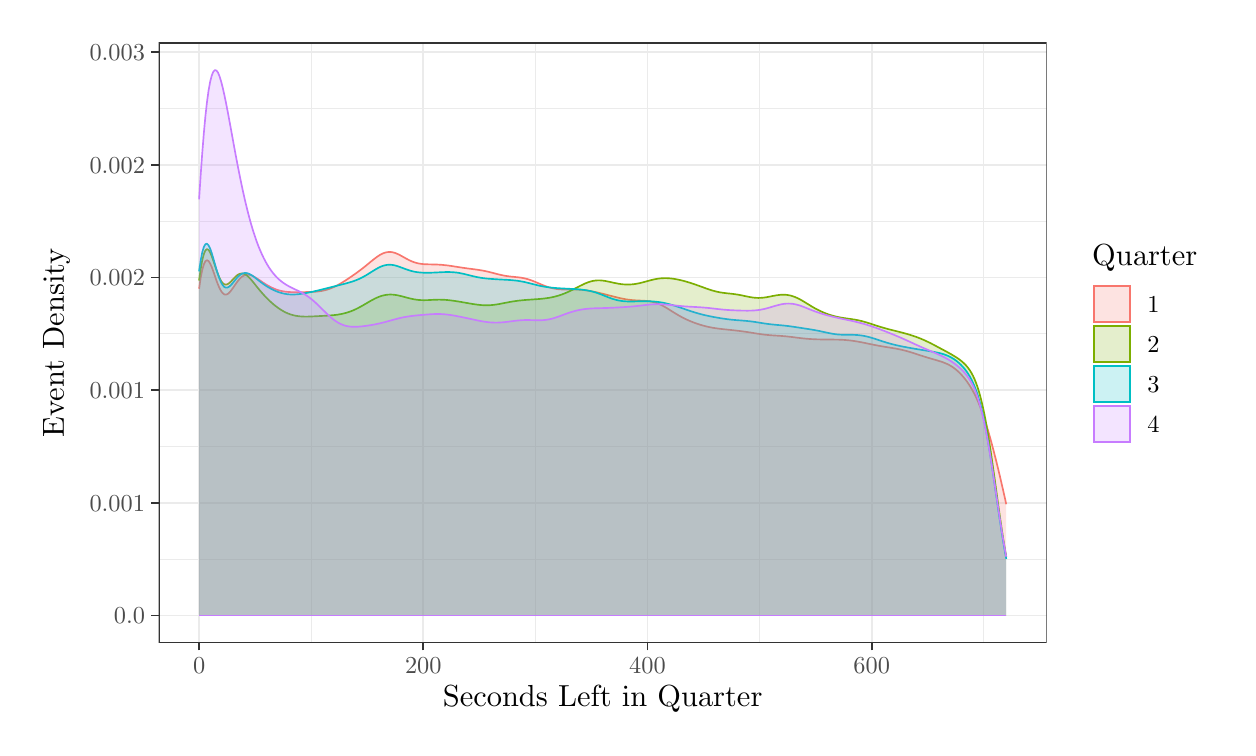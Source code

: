 % Created by tikzDevice version 0.12.4 on 2024-02-25 11:31:46
% !TEX encoding = UTF-8 Unicode
\begin{tikzpicture}[x=1pt,y=1pt]
\definecolor{fillColor}{RGB}{255,255,255}
\path[use as bounding box,fill=fillColor] (0,0) rectangle (433.62,252.94);
\begin{scope}
\path[clip] (  0.00,  0.00) rectangle (433.62,252.94);
\definecolor{drawColor}{RGB}{255,255,255}

\path[draw=drawColor,line width= 0.6pt,line join=round,line cap=round,fill=fillColor] (  0.00,  0.00) rectangle (433.62,252.94);
\end{scope}
\begin{scope}
\path[clip] ( 47.35, 30.69) rectangle (368.18,247.45);
\definecolor{fillColor}{RGB}{255,255,255}

\path[fill=fillColor] ( 47.35, 30.69) rectangle (368.18,247.45);
\definecolor{drawColor}{gray}{0.92}

\path[draw=drawColor,line width= 0.3pt,line join=round] ( 47.35, 60.90) --
	(368.18, 60.90);

\path[draw=drawColor,line width= 0.3pt,line join=round] ( 47.35,101.62) --
	(368.18,101.62);

\path[draw=drawColor,line width= 0.3pt,line join=round] ( 47.35,142.34) --
	(368.18,142.34);

\path[draw=drawColor,line width= 0.3pt,line join=round] ( 47.35,183.06) --
	(368.18,183.06);

\path[draw=drawColor,line width= 0.3pt,line join=round] ( 47.35,223.77) --
	(368.18,223.77);

\path[draw=drawColor,line width= 0.3pt,line join=round] (102.44, 30.69) --
	(102.44,247.45);

\path[draw=drawColor,line width= 0.3pt,line join=round] (183.46, 30.69) --
	(183.46,247.45);

\path[draw=drawColor,line width= 0.3pt,line join=round] (264.48, 30.69) --
	(264.48,247.45);

\path[draw=drawColor,line width= 0.3pt,line join=round] (345.49, 30.69) --
	(345.49,247.45);

\path[draw=drawColor,line width= 0.6pt,line join=round] ( 47.35, 40.54) --
	(368.18, 40.54);

\path[draw=drawColor,line width= 0.6pt,line join=round] ( 47.35, 81.26) --
	(368.18, 81.26);

\path[draw=drawColor,line width= 0.6pt,line join=round] ( 47.35,121.98) --
	(368.18,121.98);

\path[draw=drawColor,line width= 0.6pt,line join=round] ( 47.35,162.70) --
	(368.18,162.70);

\path[draw=drawColor,line width= 0.6pt,line join=round] ( 47.35,203.42) --
	(368.18,203.42);

\path[draw=drawColor,line width= 0.6pt,line join=round] ( 47.35,244.13) --
	(368.18,244.13);

\path[draw=drawColor,line width= 0.6pt,line join=round] ( 61.94, 30.69) --
	( 61.94,247.45);

\path[draw=drawColor,line width= 0.6pt,line join=round] (142.95, 30.69) --
	(142.95,247.45);

\path[draw=drawColor,line width= 0.6pt,line join=round] (223.97, 30.69) --
	(223.97,247.45);

\path[draw=drawColor,line width= 0.6pt,line join=round] (304.99, 30.69) --
	(304.99,247.45);
\definecolor{fillColor}{RGB}{248,118,109}

\path[fill=fillColor,fill opacity=0.20] ( 61.94,158.59) --
	( 62.51,162.53) --
	( 63.08,165.42) --
	( 63.65,167.41) --
	( 64.22,168.55) --
	( 64.79,168.91) --
	( 65.36,168.60) --
	( 65.93,167.74) --
	( 66.50,166.47) --
	( 67.07,164.92) --
	( 67.64,163.24) --
	( 68.21,161.58) --
	( 68.79,160.06) --
	( 69.36,158.75) --
	( 69.93,157.71) --
	( 70.50,156.98) --
	( 71.07,156.56) --
	( 71.64,156.46) --
	( 72.21,156.67) --
	( 72.78,157.12) --
	( 73.35,157.76) --
	( 73.92,158.51) --
	( 74.49,159.33) --
	( 75.06,160.17) --
	( 75.63,160.98) --
	( 76.21,161.73) --
	( 76.78,162.38) --
	( 77.35,162.89) --
	( 77.92,163.28) --
	( 78.49,163.54) --
	( 79.06,163.67) --
	( 79.63,163.69) --
	( 80.20,163.61) --
	( 80.77,163.44) --
	( 81.34,163.20) --
	( 81.91,162.89) --
	( 82.48,162.55) --
	( 83.05,162.19) --
	( 83.62,161.80) --
	( 84.20,161.42) --
	( 84.77,161.03) --
	( 85.34,160.65) --
	( 85.91,160.29) --
	( 86.48,159.94) --
	( 87.05,159.61) --
	( 87.62,159.31) --
	( 88.19,159.02) --
	( 88.76,158.76) --
	( 89.33,158.52) --
	( 89.90,158.30) --
	( 90.47,158.11) --
	( 91.04,157.95) --
	( 91.62,157.81) --
	( 92.19,157.70) --
	( 92.76,157.60) --
	( 93.33,157.52) --
	( 93.90,157.46) --
	( 94.47,157.42) --
	( 95.04,157.39) --
	( 95.61,157.37) --
	( 96.18,157.36) --
	( 96.75,157.36) --
	( 97.32,157.36) --
	( 97.89,157.36) --
	( 98.46,157.37) --
	( 99.04,157.38) --
	( 99.61,157.38) --
	(100.18,157.39) --
	(100.75,157.40) --
	(101.32,157.41) --
	(101.89,157.43) --
	(102.46,157.44) --
	(103.03,157.47) --
	(103.60,157.50) --
	(104.17,157.54) --
	(104.74,157.60) --
	(105.31,157.67) --
	(105.88,157.75) --
	(106.46,157.85) --
	(107.03,157.97) --
	(107.60,158.11) --
	(108.17,158.27) --
	(108.74,158.46) --
	(109.31,158.66) --
	(109.88,158.89) --
	(110.45,159.13) --
	(111.02,159.40) --
	(111.59,159.69) --
	(112.16,159.99) --
	(112.73,160.31) --
	(113.30,160.64) --
	(113.88,160.99) --
	(114.45,161.34) --
	(115.02,161.71) --
	(115.59,162.08) --
	(116.16,162.46) --
	(116.73,162.85) --
	(117.30,163.24) --
	(117.87,163.64) --
	(118.44,164.04) --
	(119.01,164.46) --
	(119.58,164.88) --
	(120.15,165.30) --
	(120.72,165.74) --
	(121.30,166.18) --
	(121.87,166.64) --
	(122.44,167.10) --
	(123.01,167.57) --
	(123.58,168.04) --
	(124.15,168.51) --
	(124.72,168.97) --
	(125.29,169.42) --
	(125.86,169.85) --
	(126.43,170.26) --
	(127.00,170.64) --
	(127.57,170.98) --
	(128.14,171.27) --
	(128.72,171.51) --
	(129.29,171.69) --
	(129.86,171.81) --
	(130.43,171.88) --
	(131.00,171.88) --
	(131.57,171.83) --
	(132.14,171.71) --
	(132.71,171.55) --
	(133.28,171.33) --
	(133.85,171.08) --
	(134.42,170.80) --
	(134.99,170.49) --
	(135.56,170.17) --
	(136.14,169.85) --
	(136.71,169.53) --
	(137.28,169.22) --
	(137.85,168.93) --
	(138.42,168.66) --
	(138.99,168.42) --
	(139.56,168.21) --
	(140.13,168.02) --
	(140.70,167.87) --
	(141.27,167.74) --
	(141.84,167.64) --
	(142.41,167.56) --
	(142.98,167.50) --
	(143.56,167.46) --
	(144.13,167.44) --
	(144.70,167.42) --
	(145.27,167.40) --
	(145.84,167.39) --
	(146.41,167.38) --
	(146.98,167.37) --
	(147.55,167.35) --
	(148.12,167.33) --
	(148.69,167.30) --
	(149.26,167.26) --
	(149.83,167.22) --
	(150.40,167.16) --
	(150.98,167.10) --
	(151.55,167.04) --
	(152.12,166.96) --
	(152.69,166.88) --
	(153.26,166.80) --
	(153.83,166.71) --
	(154.40,166.62) --
	(154.97,166.53) --
	(155.54,166.44) --
	(156.11,166.35) --
	(156.68,166.27) --
	(157.25,166.18) --
	(157.82,166.10) --
	(158.39,166.02) --
	(158.97,165.94) --
	(159.54,165.86) --
	(160.11,165.79) --
	(160.68,165.72) --
	(161.25,165.64) --
	(161.82,165.57) --
	(162.39,165.49) --
	(162.96,165.40) --
	(163.53,165.31) --
	(164.10,165.22) --
	(164.67,165.11) --
	(165.24,165.00) --
	(165.81,164.88) --
	(166.39,164.75) --
	(166.96,164.61) --
	(167.53,164.46) --
	(168.10,164.32) --
	(168.67,164.17) --
	(169.24,164.02) --
	(169.81,163.87) --
	(170.38,163.73) --
	(170.95,163.60) --
	(171.52,163.47) --
	(172.09,163.36) --
	(172.66,163.26) --
	(173.23,163.17) --
	(173.81,163.09) --
	(174.38,163.02) --
	(174.95,162.96) --
	(175.52,162.91) --
	(176.09,162.85) --
	(176.66,162.79) --
	(177.23,162.73) --
	(177.80,162.66) --
	(178.37,162.58) --
	(178.94,162.48) --
	(179.51,162.36) --
	(180.08,162.23) --
	(180.65,162.07) --
	(181.23,161.89) --
	(181.80,161.70) --
	(182.37,161.49) --
	(182.94,161.26) --
	(183.51,161.03) --
	(184.08,160.79) --
	(184.65,160.54) --
	(185.22,160.30) --
	(185.79,160.06) --
	(186.36,159.83) --
	(186.93,159.61) --
	(187.50,159.40) --
	(188.07,159.21) --
	(188.65,159.04) --
	(189.22,158.88) --
	(189.79,158.75) --
	(190.36,158.64) --
	(190.93,158.54) --
	(191.50,158.46) --
	(192.07,158.40) --
	(192.64,158.36) --
	(193.21,158.33) --
	(193.78,158.31) --
	(194.35,158.31) --
	(194.92,158.31) --
	(195.49,158.31) --
	(196.07,158.31) --
	(196.64,158.32) --
	(197.21,158.32) --
	(197.78,158.32) --
	(198.35,158.30) --
	(198.92,158.28) --
	(199.49,158.25) --
	(200.06,158.21) --
	(200.63,158.16) --
	(201.20,158.09) --
	(201.77,158.02) --
	(202.34,157.94) --
	(202.91,157.84) --
	(203.49,157.74) --
	(204.06,157.63) --
	(204.63,157.51) --
	(205.20,157.39) --
	(205.77,157.26) --
	(206.34,157.13) --
	(206.91,156.99) --
	(207.48,156.86) --
	(208.05,156.72) --
	(208.62,156.57) --
	(209.19,156.43) --
	(209.76,156.28) --
	(210.33,156.14) --
	(210.91,155.99) --
	(211.48,155.84) --
	(212.05,155.70) --
	(212.62,155.55) --
	(213.19,155.41) --
	(213.76,155.28) --
	(214.33,155.15) --
	(214.90,155.03) --
	(215.47,154.92) --
	(216.04,154.81) --
	(216.61,154.72) --
	(217.18,154.64) --
	(217.75,154.57) --
	(218.33,154.51) --
	(218.90,154.46) --
	(219.47,154.42) --
	(220.04,154.39) --
	(220.61,154.36) --
	(221.18,154.33) --
	(221.75,154.31) --
	(222.32,154.29) --
	(222.89,154.25) --
	(223.46,154.21) --
	(224.03,154.15) --
	(224.60,154.08) --
	(225.17,153.98) --
	(225.75,153.87) --
	(226.32,153.73) --
	(226.89,153.56) --
	(227.46,153.36) --
	(228.03,153.13) --
	(228.60,152.88) --
	(229.17,152.60) --
	(229.74,152.30) --
	(230.31,151.98) --
	(230.88,151.65) --
	(231.45,151.30) --
	(232.02,150.94) --
	(232.59,150.58) --
	(233.16,150.22) --
	(233.74,149.87) --
	(234.31,149.52) --
	(234.88,149.18) --
	(235.45,148.85) --
	(236.02,148.53) --
	(236.59,148.22) --
	(237.16,147.93) --
	(237.73,147.65) --
	(238.30,147.39) --
	(238.87,147.13) --
	(239.44,146.89) --
	(240.01,146.66) --
	(240.58,146.43) --
	(241.16,146.22) --
	(241.73,146.02) --
	(242.30,145.82) --
	(242.87,145.64) --
	(243.44,145.47) --
	(244.01,145.30) --
	(244.58,145.15) --
	(245.15,145.00) --
	(245.72,144.87) --
	(246.29,144.74) --
	(246.86,144.63) --
	(247.43,144.52) --
	(248.00,144.43) --
	(248.58,144.34) --
	(249.15,144.26) --
	(249.72,144.18) --
	(250.29,144.11) --
	(250.86,144.04) --
	(251.43,143.98) --
	(252.00,143.92) --
	(252.57,143.86) --
	(253.14,143.80) --
	(253.71,143.74) --
	(254.28,143.68) --
	(254.85,143.62) --
	(255.42,143.56) --
	(256.00,143.49) --
	(256.57,143.42) --
	(257.14,143.35) --
	(257.71,143.28) --
	(258.28,143.20) --
	(258.85,143.12) --
	(259.42,143.04) --
	(259.99,142.96) --
	(260.56,142.87) --
	(261.13,142.78) --
	(261.70,142.69) --
	(262.27,142.60) --
	(262.84,142.50) --
	(263.42,142.41) --
	(263.99,142.33) --
	(264.56,142.24) --
	(265.13,142.16) --
	(265.70,142.08) --
	(266.27,142.01) --
	(266.84,141.95) --
	(267.41,141.89) --
	(267.98,141.84) --
	(268.55,141.79) --
	(269.12,141.75) --
	(269.69,141.71) --
	(270.26,141.68) --
	(270.84,141.64) --
	(271.41,141.60) --
	(271.98,141.57) --
	(272.55,141.52) --
	(273.12,141.48) --
	(273.69,141.43) --
	(274.26,141.37) --
	(274.83,141.31) --
	(275.40,141.25) --
	(275.97,141.18) --
	(276.54,141.11) --
	(277.11,141.04) --
	(277.68,140.96) --
	(278.26,140.89) --
	(278.83,140.82) --
	(279.40,140.75) --
	(279.97,140.69) --
	(280.54,140.63) --
	(281.11,140.57) --
	(281.68,140.52) --
	(282.25,140.47) --
	(282.82,140.43) --
	(283.39,140.40) --
	(283.96,140.37) --
	(284.53,140.35) --
	(285.10,140.32) --
	(285.68,140.31) --
	(286.25,140.29) --
	(286.82,140.28) --
	(287.39,140.27) --
	(287.96,140.26) --
	(288.53,140.26) --
	(289.10,140.25) --
	(289.67,140.25) --
	(290.24,140.25) --
	(290.81,140.24) --
	(291.38,140.23) --
	(291.95,140.23) --
	(292.52,140.21) --
	(293.10,140.20) --
	(293.67,140.18) --
	(294.24,140.15) --
	(294.81,140.12) --
	(295.38,140.08) --
	(295.95,140.03) --
	(296.52,139.98) --
	(297.09,139.92) --
	(297.66,139.85) --
	(298.23,139.77) --
	(298.80,139.69) --
	(299.37,139.60) --
	(299.94,139.50) --
	(300.52,139.40) --
	(301.09,139.29) --
	(301.66,139.18) --
	(302.23,139.07) --
	(302.80,138.95) --
	(303.37,138.83) --
	(303.94,138.71) --
	(304.51,138.59) --
	(305.08,138.48) --
	(305.65,138.36) --
	(306.22,138.25) --
	(306.79,138.14) --
	(307.36,138.03) --
	(307.93,137.93) --
	(308.51,137.83) --
	(309.08,137.73) --
	(309.65,137.63) --
	(310.22,137.54) --
	(310.79,137.45) --
	(311.36,137.36) --
	(311.93,137.27) --
	(312.50,137.17) --
	(313.07,137.08) --
	(313.64,136.98) --
	(314.21,136.87) --
	(314.78,136.76) --
	(315.35,136.64) --
	(315.93,136.51) --
	(316.50,136.37) --
	(317.07,136.23) --
	(317.64,136.08) --
	(318.21,135.92) --
	(318.78,135.75) --
	(319.35,135.58) --
	(319.92,135.40) --
	(320.49,135.22) --
	(321.06,135.03) --
	(321.63,134.84) --
	(322.20,134.66) --
	(322.77,134.47) --
	(323.35,134.29) --
	(323.92,134.11) --
	(324.49,133.93) --
	(325.06,133.75) --
	(325.63,133.58) --
	(326.20,133.41) --
	(326.77,133.25) --
	(327.34,133.08) --
	(327.91,132.92) --
	(328.48,132.75) --
	(329.05,132.58) --
	(329.62,132.40) --
	(330.19,132.22) --
	(330.77,132.02) --
	(331.34,131.80) --
	(331.91,131.56) --
	(332.48,131.30) --
	(333.05,131.01) --
	(333.62,130.68) --
	(334.19,130.33) --
	(334.76,129.93) --
	(335.33,129.48) --
	(335.90,129.00) --
	(336.47,128.47) --
	(337.04,127.91) --
	(337.61,127.29) --
	(338.19,126.63) --
	(338.76,125.93) --
	(339.33,125.17) --
	(339.90,124.36) --
	(340.47,123.48) --
	(341.04,122.54) --
	(341.61,121.53) --
	(342.18,120.45) --
	(342.75,119.28) --
	(343.32,118.02) --
	(343.89,116.66) --
	(344.46,115.18) --
	(345.03,113.61) --
	(345.61,111.94) --
	(346.18,110.17) --
	(346.75,108.31) --
	(347.32,106.37) --
	(347.89,104.35) --
	(348.46,102.25) --
	(349.03,100.09) --
	(349.60, 97.86) --
	(350.17, 95.58) --
	(350.74, 93.24) --
	(351.31, 90.85) --
	(351.88, 88.40) --
	(352.45, 85.90) --
	(353.03, 83.35) --
	(353.60, 80.74) --
	(353.60, 40.54) --
	(353.03, 40.54) --
	(352.45, 40.54) --
	(351.88, 40.54) --
	(351.31, 40.54) --
	(350.74, 40.54) --
	(350.17, 40.54) --
	(349.60, 40.54) --
	(349.03, 40.54) --
	(348.46, 40.54) --
	(347.89, 40.54) --
	(347.32, 40.54) --
	(346.75, 40.54) --
	(346.18, 40.54) --
	(345.61, 40.54) --
	(345.03, 40.54) --
	(344.46, 40.54) --
	(343.89, 40.54) --
	(343.32, 40.54) --
	(342.75, 40.54) --
	(342.18, 40.54) --
	(341.61, 40.54) --
	(341.04, 40.54) --
	(340.47, 40.54) --
	(339.90, 40.54) --
	(339.33, 40.54) --
	(338.76, 40.54) --
	(338.19, 40.54) --
	(337.61, 40.54) --
	(337.04, 40.54) --
	(336.47, 40.54) --
	(335.90, 40.54) --
	(335.33, 40.54) --
	(334.76, 40.54) --
	(334.19, 40.54) --
	(333.62, 40.54) --
	(333.05, 40.54) --
	(332.48, 40.54) --
	(331.91, 40.54) --
	(331.34, 40.54) --
	(330.77, 40.54) --
	(330.19, 40.54) --
	(329.62, 40.54) --
	(329.05, 40.54) --
	(328.48, 40.54) --
	(327.91, 40.54) --
	(327.34, 40.54) --
	(326.77, 40.54) --
	(326.20, 40.54) --
	(325.63, 40.54) --
	(325.06, 40.54) --
	(324.49, 40.54) --
	(323.92, 40.54) --
	(323.35, 40.54) --
	(322.77, 40.54) --
	(322.20, 40.54) --
	(321.63, 40.54) --
	(321.06, 40.54) --
	(320.49, 40.54) --
	(319.92, 40.54) --
	(319.35, 40.54) --
	(318.78, 40.54) --
	(318.21, 40.54) --
	(317.64, 40.54) --
	(317.07, 40.54) --
	(316.50, 40.54) --
	(315.93, 40.54) --
	(315.35, 40.54) --
	(314.78, 40.54) --
	(314.21, 40.54) --
	(313.64, 40.54) --
	(313.07, 40.54) --
	(312.50, 40.54) --
	(311.93, 40.54) --
	(311.36, 40.54) --
	(310.79, 40.54) --
	(310.22, 40.54) --
	(309.65, 40.54) --
	(309.08, 40.54) --
	(308.51, 40.54) --
	(307.93, 40.54) --
	(307.36, 40.54) --
	(306.79, 40.54) --
	(306.22, 40.54) --
	(305.65, 40.54) --
	(305.08, 40.54) --
	(304.51, 40.54) --
	(303.94, 40.54) --
	(303.37, 40.54) --
	(302.80, 40.54) --
	(302.23, 40.54) --
	(301.66, 40.54) --
	(301.09, 40.54) --
	(300.52, 40.54) --
	(299.94, 40.54) --
	(299.37, 40.54) --
	(298.80, 40.54) --
	(298.23, 40.54) --
	(297.66, 40.54) --
	(297.09, 40.54) --
	(296.52, 40.54) --
	(295.95, 40.54) --
	(295.38, 40.54) --
	(294.81, 40.54) --
	(294.24, 40.54) --
	(293.67, 40.54) --
	(293.10, 40.54) --
	(292.52, 40.54) --
	(291.95, 40.54) --
	(291.38, 40.54) --
	(290.81, 40.54) --
	(290.24, 40.54) --
	(289.67, 40.54) --
	(289.10, 40.54) --
	(288.53, 40.54) --
	(287.96, 40.54) --
	(287.39, 40.54) --
	(286.82, 40.54) --
	(286.25, 40.54) --
	(285.68, 40.54) --
	(285.10, 40.54) --
	(284.53, 40.54) --
	(283.96, 40.54) --
	(283.39, 40.54) --
	(282.82, 40.54) --
	(282.25, 40.54) --
	(281.68, 40.54) --
	(281.11, 40.54) --
	(280.54, 40.54) --
	(279.97, 40.54) --
	(279.40, 40.54) --
	(278.83, 40.54) --
	(278.26, 40.54) --
	(277.68, 40.54) --
	(277.11, 40.54) --
	(276.54, 40.54) --
	(275.97, 40.54) --
	(275.40, 40.54) --
	(274.83, 40.54) --
	(274.26, 40.54) --
	(273.69, 40.54) --
	(273.12, 40.54) --
	(272.55, 40.54) --
	(271.98, 40.54) --
	(271.41, 40.54) --
	(270.84, 40.54) --
	(270.26, 40.54) --
	(269.69, 40.54) --
	(269.12, 40.54) --
	(268.55, 40.54) --
	(267.98, 40.54) --
	(267.41, 40.54) --
	(266.84, 40.54) --
	(266.27, 40.54) --
	(265.70, 40.54) --
	(265.13, 40.54) --
	(264.56, 40.54) --
	(263.99, 40.54) --
	(263.42, 40.54) --
	(262.84, 40.54) --
	(262.27, 40.54) --
	(261.70, 40.54) --
	(261.13, 40.54) --
	(260.56, 40.54) --
	(259.99, 40.54) --
	(259.42, 40.54) --
	(258.85, 40.54) --
	(258.28, 40.54) --
	(257.71, 40.54) --
	(257.14, 40.54) --
	(256.57, 40.54) --
	(256.00, 40.54) --
	(255.42, 40.54) --
	(254.85, 40.54) --
	(254.28, 40.54) --
	(253.71, 40.54) --
	(253.14, 40.54) --
	(252.57, 40.54) --
	(252.00, 40.54) --
	(251.43, 40.54) --
	(250.86, 40.54) --
	(250.29, 40.54) --
	(249.72, 40.54) --
	(249.15, 40.54) --
	(248.58, 40.54) --
	(248.00, 40.54) --
	(247.43, 40.54) --
	(246.86, 40.54) --
	(246.29, 40.54) --
	(245.72, 40.54) --
	(245.15, 40.54) --
	(244.58, 40.54) --
	(244.01, 40.54) --
	(243.44, 40.54) --
	(242.87, 40.54) --
	(242.30, 40.54) --
	(241.73, 40.54) --
	(241.16, 40.54) --
	(240.58, 40.54) --
	(240.01, 40.54) --
	(239.44, 40.54) --
	(238.87, 40.54) --
	(238.30, 40.54) --
	(237.73, 40.54) --
	(237.16, 40.54) --
	(236.59, 40.54) --
	(236.02, 40.54) --
	(235.45, 40.54) --
	(234.88, 40.54) --
	(234.31, 40.54) --
	(233.74, 40.54) --
	(233.16, 40.54) --
	(232.59, 40.54) --
	(232.02, 40.54) --
	(231.45, 40.54) --
	(230.88, 40.54) --
	(230.31, 40.54) --
	(229.74, 40.54) --
	(229.17, 40.54) --
	(228.60, 40.54) --
	(228.03, 40.54) --
	(227.46, 40.54) --
	(226.89, 40.54) --
	(226.32, 40.54) --
	(225.75, 40.54) --
	(225.17, 40.54) --
	(224.60, 40.54) --
	(224.03, 40.54) --
	(223.46, 40.54) --
	(222.89, 40.54) --
	(222.32, 40.54) --
	(221.75, 40.54) --
	(221.18, 40.54) --
	(220.61, 40.54) --
	(220.04, 40.54) --
	(219.47, 40.54) --
	(218.90, 40.54) --
	(218.33, 40.54) --
	(217.75, 40.54) --
	(217.18, 40.54) --
	(216.61, 40.54) --
	(216.04, 40.54) --
	(215.47, 40.54) --
	(214.90, 40.54) --
	(214.33, 40.54) --
	(213.76, 40.54) --
	(213.19, 40.54) --
	(212.62, 40.54) --
	(212.05, 40.54) --
	(211.48, 40.54) --
	(210.91, 40.54) --
	(210.33, 40.54) --
	(209.76, 40.54) --
	(209.19, 40.54) --
	(208.62, 40.54) --
	(208.05, 40.54) --
	(207.48, 40.54) --
	(206.91, 40.54) --
	(206.34, 40.54) --
	(205.77, 40.54) --
	(205.20, 40.54) --
	(204.63, 40.54) --
	(204.06, 40.54) --
	(203.49, 40.54) --
	(202.91, 40.54) --
	(202.34, 40.54) --
	(201.77, 40.54) --
	(201.20, 40.54) --
	(200.63, 40.54) --
	(200.06, 40.54) --
	(199.49, 40.54) --
	(198.92, 40.54) --
	(198.35, 40.54) --
	(197.78, 40.54) --
	(197.21, 40.54) --
	(196.64, 40.54) --
	(196.07, 40.54) --
	(195.49, 40.54) --
	(194.92, 40.54) --
	(194.35, 40.54) --
	(193.78, 40.54) --
	(193.21, 40.54) --
	(192.64, 40.54) --
	(192.07, 40.54) --
	(191.50, 40.54) --
	(190.93, 40.54) --
	(190.36, 40.54) --
	(189.79, 40.54) --
	(189.22, 40.54) --
	(188.65, 40.54) --
	(188.07, 40.54) --
	(187.50, 40.54) --
	(186.93, 40.54) --
	(186.36, 40.54) --
	(185.79, 40.54) --
	(185.22, 40.54) --
	(184.65, 40.54) --
	(184.08, 40.54) --
	(183.51, 40.54) --
	(182.94, 40.54) --
	(182.37, 40.54) --
	(181.80, 40.54) --
	(181.23, 40.54) --
	(180.65, 40.54) --
	(180.08, 40.54) --
	(179.51, 40.54) --
	(178.94, 40.54) --
	(178.37, 40.54) --
	(177.80, 40.54) --
	(177.23, 40.54) --
	(176.66, 40.54) --
	(176.09, 40.54) --
	(175.52, 40.54) --
	(174.95, 40.54) --
	(174.38, 40.54) --
	(173.81, 40.54) --
	(173.23, 40.54) --
	(172.66, 40.54) --
	(172.09, 40.54) --
	(171.52, 40.54) --
	(170.95, 40.54) --
	(170.38, 40.54) --
	(169.81, 40.54) --
	(169.24, 40.54) --
	(168.67, 40.54) --
	(168.10, 40.54) --
	(167.53, 40.54) --
	(166.96, 40.54) --
	(166.39, 40.54) --
	(165.81, 40.54) --
	(165.24, 40.54) --
	(164.67, 40.54) --
	(164.10, 40.54) --
	(163.53, 40.54) --
	(162.96, 40.54) --
	(162.39, 40.54) --
	(161.82, 40.54) --
	(161.25, 40.54) --
	(160.68, 40.54) --
	(160.11, 40.54) --
	(159.54, 40.54) --
	(158.97, 40.54) --
	(158.39, 40.54) --
	(157.82, 40.54) --
	(157.25, 40.54) --
	(156.68, 40.54) --
	(156.11, 40.54) --
	(155.54, 40.54) --
	(154.97, 40.54) --
	(154.40, 40.54) --
	(153.83, 40.54) --
	(153.26, 40.54) --
	(152.69, 40.54) --
	(152.12, 40.54) --
	(151.55, 40.54) --
	(150.98, 40.54) --
	(150.40, 40.54) --
	(149.83, 40.54) --
	(149.26, 40.54) --
	(148.69, 40.54) --
	(148.12, 40.54) --
	(147.55, 40.54) --
	(146.98, 40.54) --
	(146.41, 40.54) --
	(145.84, 40.54) --
	(145.27, 40.54) --
	(144.70, 40.54) --
	(144.13, 40.54) --
	(143.56, 40.54) --
	(142.98, 40.54) --
	(142.41, 40.54) --
	(141.84, 40.54) --
	(141.27, 40.54) --
	(140.70, 40.54) --
	(140.13, 40.54) --
	(139.56, 40.54) --
	(138.99, 40.54) --
	(138.42, 40.54) --
	(137.85, 40.54) --
	(137.28, 40.54) --
	(136.71, 40.54) --
	(136.14, 40.54) --
	(135.56, 40.54) --
	(134.99, 40.54) --
	(134.42, 40.54) --
	(133.85, 40.54) --
	(133.28, 40.54) --
	(132.71, 40.54) --
	(132.14, 40.54) --
	(131.57, 40.54) --
	(131.00, 40.54) --
	(130.43, 40.54) --
	(129.86, 40.54) --
	(129.29, 40.54) --
	(128.72, 40.54) --
	(128.14, 40.54) --
	(127.57, 40.54) --
	(127.00, 40.54) --
	(126.43, 40.54) --
	(125.86, 40.54) --
	(125.29, 40.54) --
	(124.72, 40.54) --
	(124.15, 40.54) --
	(123.58, 40.54) --
	(123.01, 40.54) --
	(122.44, 40.54) --
	(121.87, 40.54) --
	(121.30, 40.54) --
	(120.72, 40.54) --
	(120.15, 40.54) --
	(119.58, 40.54) --
	(119.01, 40.54) --
	(118.44, 40.54) --
	(117.87, 40.54) --
	(117.30, 40.54) --
	(116.73, 40.54) --
	(116.16, 40.54) --
	(115.59, 40.54) --
	(115.02, 40.54) --
	(114.45, 40.54) --
	(113.88, 40.54) --
	(113.30, 40.54) --
	(112.73, 40.54) --
	(112.16, 40.54) --
	(111.59, 40.54) --
	(111.02, 40.54) --
	(110.45, 40.54) --
	(109.88, 40.54) --
	(109.31, 40.54) --
	(108.74, 40.54) --
	(108.17, 40.54) --
	(107.60, 40.54) --
	(107.03, 40.54) --
	(106.46, 40.54) --
	(105.88, 40.54) --
	(105.31, 40.54) --
	(104.74, 40.54) --
	(104.17, 40.54) --
	(103.60, 40.54) --
	(103.03, 40.54) --
	(102.46, 40.54) --
	(101.89, 40.54) --
	(101.32, 40.54) --
	(100.75, 40.54) --
	(100.18, 40.54) --
	( 99.61, 40.54) --
	( 99.04, 40.54) --
	( 98.46, 40.54) --
	( 97.89, 40.54) --
	( 97.32, 40.54) --
	( 96.75, 40.54) --
	( 96.18, 40.54) --
	( 95.61, 40.54) --
	( 95.04, 40.54) --
	( 94.47, 40.54) --
	( 93.90, 40.54) --
	( 93.33, 40.54) --
	( 92.76, 40.54) --
	( 92.19, 40.54) --
	( 91.62, 40.54) --
	( 91.04, 40.54) --
	( 90.47, 40.54) --
	( 89.90, 40.54) --
	( 89.33, 40.54) --
	( 88.76, 40.54) --
	( 88.19, 40.54) --
	( 87.62, 40.54) --
	( 87.05, 40.54) --
	( 86.48, 40.54) --
	( 85.91, 40.54) --
	( 85.34, 40.54) --
	( 84.77, 40.54) --
	( 84.20, 40.54) --
	( 83.62, 40.54) --
	( 83.05, 40.54) --
	( 82.48, 40.54) --
	( 81.91, 40.54) --
	( 81.34, 40.54) --
	( 80.77, 40.54) --
	( 80.20, 40.54) --
	( 79.63, 40.54) --
	( 79.06, 40.54) --
	( 78.49, 40.54) --
	( 77.92, 40.54) --
	( 77.35, 40.54) --
	( 76.78, 40.54) --
	( 76.21, 40.54) --
	( 75.63, 40.54) --
	( 75.06, 40.54) --
	( 74.49, 40.54) --
	( 73.92, 40.54) --
	( 73.35, 40.54) --
	( 72.78, 40.54) --
	( 72.21, 40.54) --
	( 71.64, 40.54) --
	( 71.07, 40.54) --
	( 70.50, 40.54) --
	( 69.93, 40.54) --
	( 69.36, 40.54) --
	( 68.79, 40.54) --
	( 68.21, 40.54) --
	( 67.64, 40.54) --
	( 67.07, 40.54) --
	( 66.50, 40.54) --
	( 65.93, 40.54) --
	( 65.36, 40.54) --
	( 64.79, 40.54) --
	( 64.22, 40.54) --
	( 63.65, 40.54) --
	( 63.08, 40.54) --
	( 62.51, 40.54) --
	( 61.94, 40.54) --
	cycle;
\definecolor{drawColor}{RGB}{248,118,109}

\path[draw=drawColor,line width= 0.6pt,line join=round] ( 61.94,158.59) --
	( 62.51,162.53) --
	( 63.08,165.42) --
	( 63.65,167.41) --
	( 64.22,168.55) --
	( 64.79,168.91) --
	( 65.36,168.60) --
	( 65.93,167.74) --
	( 66.50,166.47) --
	( 67.07,164.92) --
	( 67.64,163.24) --
	( 68.21,161.58) --
	( 68.79,160.06) --
	( 69.36,158.75) --
	( 69.93,157.71) --
	( 70.50,156.98) --
	( 71.07,156.56) --
	( 71.64,156.46) --
	( 72.21,156.67) --
	( 72.78,157.12) --
	( 73.35,157.76) --
	( 73.92,158.51) --
	( 74.49,159.33) --
	( 75.06,160.17) --
	( 75.63,160.98) --
	( 76.21,161.73) --
	( 76.78,162.38) --
	( 77.35,162.89) --
	( 77.92,163.28) --
	( 78.49,163.54) --
	( 79.06,163.67) --
	( 79.63,163.69) --
	( 80.20,163.61) --
	( 80.77,163.44) --
	( 81.34,163.20) --
	( 81.91,162.89) --
	( 82.48,162.55) --
	( 83.05,162.19) --
	( 83.62,161.80) --
	( 84.20,161.42) --
	( 84.77,161.03) --
	( 85.34,160.65) --
	( 85.91,160.29) --
	( 86.48,159.94) --
	( 87.05,159.61) --
	( 87.62,159.31) --
	( 88.19,159.02) --
	( 88.76,158.76) --
	( 89.33,158.52) --
	( 89.90,158.30) --
	( 90.47,158.11) --
	( 91.04,157.95) --
	( 91.62,157.81) --
	( 92.19,157.70) --
	( 92.76,157.60) --
	( 93.33,157.52) --
	( 93.90,157.46) --
	( 94.47,157.42) --
	( 95.04,157.39) --
	( 95.61,157.37) --
	( 96.18,157.36) --
	( 96.75,157.36) --
	( 97.32,157.36) --
	( 97.89,157.36) --
	( 98.46,157.37) --
	( 99.04,157.38) --
	( 99.61,157.38) --
	(100.18,157.39) --
	(100.75,157.40) --
	(101.32,157.41) --
	(101.89,157.43) --
	(102.46,157.44) --
	(103.03,157.47) --
	(103.60,157.50) --
	(104.17,157.54) --
	(104.74,157.60) --
	(105.31,157.67) --
	(105.88,157.75) --
	(106.46,157.85) --
	(107.03,157.97) --
	(107.60,158.11) --
	(108.17,158.27) --
	(108.74,158.46) --
	(109.31,158.66) --
	(109.88,158.89) --
	(110.45,159.13) --
	(111.02,159.40) --
	(111.59,159.69) --
	(112.16,159.99) --
	(112.73,160.31) --
	(113.30,160.64) --
	(113.88,160.99) --
	(114.45,161.34) --
	(115.02,161.71) --
	(115.59,162.08) --
	(116.16,162.46) --
	(116.73,162.85) --
	(117.30,163.24) --
	(117.87,163.64) --
	(118.44,164.04) --
	(119.01,164.46) --
	(119.58,164.88) --
	(120.15,165.30) --
	(120.72,165.74) --
	(121.30,166.18) --
	(121.87,166.64) --
	(122.44,167.10) --
	(123.01,167.57) --
	(123.58,168.04) --
	(124.15,168.51) --
	(124.72,168.97) --
	(125.29,169.42) --
	(125.86,169.85) --
	(126.43,170.26) --
	(127.00,170.64) --
	(127.57,170.98) --
	(128.14,171.27) --
	(128.72,171.51) --
	(129.29,171.69) --
	(129.86,171.81) --
	(130.43,171.88) --
	(131.00,171.88) --
	(131.57,171.83) --
	(132.14,171.71) --
	(132.71,171.55) --
	(133.28,171.33) --
	(133.85,171.08) --
	(134.42,170.80) --
	(134.99,170.49) --
	(135.56,170.17) --
	(136.14,169.85) --
	(136.71,169.53) --
	(137.28,169.22) --
	(137.85,168.93) --
	(138.42,168.66) --
	(138.99,168.42) --
	(139.56,168.21) --
	(140.13,168.02) --
	(140.70,167.87) --
	(141.27,167.74) --
	(141.84,167.64) --
	(142.41,167.56) --
	(142.98,167.50) --
	(143.56,167.46) --
	(144.13,167.44) --
	(144.70,167.42) --
	(145.27,167.40) --
	(145.84,167.39) --
	(146.41,167.38) --
	(146.98,167.37) --
	(147.55,167.35) --
	(148.12,167.33) --
	(148.69,167.30) --
	(149.26,167.26) --
	(149.83,167.22) --
	(150.40,167.16) --
	(150.98,167.10) --
	(151.55,167.04) --
	(152.12,166.96) --
	(152.69,166.88) --
	(153.26,166.80) --
	(153.83,166.71) --
	(154.40,166.62) --
	(154.97,166.53) --
	(155.54,166.44) --
	(156.11,166.35) --
	(156.68,166.27) --
	(157.25,166.18) --
	(157.82,166.10) --
	(158.39,166.02) --
	(158.97,165.94) --
	(159.54,165.86) --
	(160.11,165.79) --
	(160.68,165.72) --
	(161.25,165.64) --
	(161.82,165.57) --
	(162.39,165.49) --
	(162.96,165.40) --
	(163.53,165.31) --
	(164.10,165.22) --
	(164.67,165.11) --
	(165.24,165.00) --
	(165.81,164.88) --
	(166.39,164.75) --
	(166.96,164.61) --
	(167.53,164.46) --
	(168.10,164.32) --
	(168.67,164.17) --
	(169.24,164.02) --
	(169.81,163.87) --
	(170.38,163.73) --
	(170.95,163.60) --
	(171.52,163.47) --
	(172.09,163.36) --
	(172.66,163.26) --
	(173.23,163.17) --
	(173.81,163.09) --
	(174.38,163.02) --
	(174.95,162.96) --
	(175.52,162.91) --
	(176.09,162.85) --
	(176.66,162.79) --
	(177.23,162.73) --
	(177.80,162.66) --
	(178.37,162.58) --
	(178.94,162.48) --
	(179.51,162.36) --
	(180.08,162.23) --
	(180.65,162.07) --
	(181.23,161.89) --
	(181.80,161.70) --
	(182.37,161.49) --
	(182.94,161.26) --
	(183.51,161.03) --
	(184.08,160.79) --
	(184.65,160.54) --
	(185.22,160.30) --
	(185.79,160.06) --
	(186.36,159.83) --
	(186.93,159.61) --
	(187.50,159.40) --
	(188.07,159.21) --
	(188.65,159.04) --
	(189.22,158.88) --
	(189.79,158.75) --
	(190.36,158.64) --
	(190.93,158.54) --
	(191.50,158.46) --
	(192.07,158.40) --
	(192.64,158.36) --
	(193.21,158.33) --
	(193.78,158.31) --
	(194.35,158.31) --
	(194.92,158.31) --
	(195.49,158.31) --
	(196.07,158.31) --
	(196.64,158.32) --
	(197.21,158.32) --
	(197.78,158.32) --
	(198.35,158.30) --
	(198.92,158.28) --
	(199.49,158.25) --
	(200.06,158.21) --
	(200.63,158.16) --
	(201.20,158.09) --
	(201.77,158.02) --
	(202.34,157.94) --
	(202.91,157.84) --
	(203.49,157.74) --
	(204.06,157.63) --
	(204.63,157.51) --
	(205.20,157.39) --
	(205.77,157.26) --
	(206.34,157.13) --
	(206.91,156.99) --
	(207.48,156.86) --
	(208.05,156.72) --
	(208.62,156.57) --
	(209.19,156.43) --
	(209.76,156.28) --
	(210.33,156.14) --
	(210.91,155.99) --
	(211.48,155.84) --
	(212.05,155.70) --
	(212.62,155.55) --
	(213.19,155.41) --
	(213.76,155.28) --
	(214.33,155.15) --
	(214.90,155.03) --
	(215.47,154.92) --
	(216.04,154.81) --
	(216.61,154.72) --
	(217.18,154.64) --
	(217.75,154.57) --
	(218.33,154.51) --
	(218.90,154.46) --
	(219.47,154.42) --
	(220.04,154.39) --
	(220.61,154.36) --
	(221.18,154.33) --
	(221.75,154.31) --
	(222.32,154.29) --
	(222.89,154.25) --
	(223.46,154.21) --
	(224.03,154.15) --
	(224.60,154.08) --
	(225.17,153.98) --
	(225.75,153.87) --
	(226.32,153.73) --
	(226.89,153.56) --
	(227.46,153.36) --
	(228.03,153.13) --
	(228.60,152.88) --
	(229.17,152.60) --
	(229.74,152.30) --
	(230.31,151.98) --
	(230.88,151.65) --
	(231.45,151.30) --
	(232.02,150.94) --
	(232.59,150.58) --
	(233.16,150.22) --
	(233.74,149.87) --
	(234.31,149.52) --
	(234.88,149.18) --
	(235.45,148.85) --
	(236.02,148.53) --
	(236.59,148.22) --
	(237.16,147.93) --
	(237.73,147.65) --
	(238.30,147.39) --
	(238.87,147.13) --
	(239.44,146.89) --
	(240.01,146.66) --
	(240.58,146.43) --
	(241.16,146.22) --
	(241.73,146.02) --
	(242.30,145.82) --
	(242.87,145.64) --
	(243.44,145.47) --
	(244.01,145.30) --
	(244.58,145.15) --
	(245.15,145.00) --
	(245.72,144.87) --
	(246.29,144.74) --
	(246.86,144.63) --
	(247.43,144.52) --
	(248.00,144.43) --
	(248.58,144.34) --
	(249.15,144.26) --
	(249.72,144.18) --
	(250.29,144.11) --
	(250.86,144.04) --
	(251.43,143.98) --
	(252.00,143.92) --
	(252.57,143.86) --
	(253.14,143.80) --
	(253.71,143.74) --
	(254.28,143.68) --
	(254.85,143.62) --
	(255.42,143.56) --
	(256.00,143.49) --
	(256.57,143.42) --
	(257.14,143.35) --
	(257.71,143.28) --
	(258.28,143.20) --
	(258.85,143.12) --
	(259.42,143.04) --
	(259.99,142.96) --
	(260.56,142.87) --
	(261.13,142.78) --
	(261.70,142.69) --
	(262.27,142.60) --
	(262.84,142.50) --
	(263.42,142.41) --
	(263.99,142.33) --
	(264.56,142.24) --
	(265.13,142.16) --
	(265.70,142.08) --
	(266.27,142.01) --
	(266.84,141.95) --
	(267.41,141.89) --
	(267.98,141.84) --
	(268.55,141.79) --
	(269.12,141.75) --
	(269.69,141.71) --
	(270.26,141.68) --
	(270.84,141.64) --
	(271.41,141.60) --
	(271.98,141.57) --
	(272.55,141.52) --
	(273.12,141.48) --
	(273.69,141.43) --
	(274.26,141.37) --
	(274.83,141.31) --
	(275.40,141.25) --
	(275.97,141.18) --
	(276.54,141.11) --
	(277.11,141.04) --
	(277.68,140.96) --
	(278.26,140.89) --
	(278.83,140.82) --
	(279.40,140.75) --
	(279.97,140.69) --
	(280.54,140.63) --
	(281.11,140.57) --
	(281.68,140.52) --
	(282.25,140.47) --
	(282.82,140.43) --
	(283.39,140.40) --
	(283.96,140.37) --
	(284.53,140.35) --
	(285.10,140.32) --
	(285.68,140.31) --
	(286.25,140.29) --
	(286.82,140.28) --
	(287.39,140.27) --
	(287.96,140.26) --
	(288.53,140.26) --
	(289.10,140.25) --
	(289.67,140.25) --
	(290.24,140.25) --
	(290.81,140.24) --
	(291.38,140.23) --
	(291.95,140.23) --
	(292.52,140.21) --
	(293.10,140.20) --
	(293.67,140.18) --
	(294.24,140.15) --
	(294.81,140.12) --
	(295.38,140.08) --
	(295.95,140.03) --
	(296.52,139.98) --
	(297.09,139.92) --
	(297.66,139.85) --
	(298.23,139.77) --
	(298.80,139.69) --
	(299.37,139.60) --
	(299.94,139.50) --
	(300.52,139.40) --
	(301.09,139.29) --
	(301.66,139.18) --
	(302.23,139.07) --
	(302.80,138.95) --
	(303.37,138.83) --
	(303.94,138.71) --
	(304.51,138.59) --
	(305.08,138.48) --
	(305.65,138.36) --
	(306.22,138.25) --
	(306.79,138.14) --
	(307.36,138.03) --
	(307.93,137.93) --
	(308.51,137.83) --
	(309.08,137.73) --
	(309.65,137.63) --
	(310.22,137.54) --
	(310.79,137.45) --
	(311.36,137.36) --
	(311.93,137.27) --
	(312.50,137.17) --
	(313.07,137.08) --
	(313.64,136.98) --
	(314.21,136.87) --
	(314.78,136.76) --
	(315.35,136.64) --
	(315.93,136.51) --
	(316.50,136.37) --
	(317.07,136.23) --
	(317.64,136.08) --
	(318.21,135.92) --
	(318.78,135.75) --
	(319.35,135.58) --
	(319.92,135.40) --
	(320.49,135.22) --
	(321.06,135.03) --
	(321.63,134.84) --
	(322.20,134.66) --
	(322.77,134.47) --
	(323.35,134.29) --
	(323.92,134.11) --
	(324.49,133.93) --
	(325.06,133.75) --
	(325.63,133.58) --
	(326.20,133.41) --
	(326.77,133.25) --
	(327.34,133.08) --
	(327.91,132.92) --
	(328.48,132.75) --
	(329.05,132.58) --
	(329.62,132.40) --
	(330.19,132.22) --
	(330.77,132.02) --
	(331.34,131.80) --
	(331.91,131.56) --
	(332.48,131.30) --
	(333.05,131.01) --
	(333.62,130.68) --
	(334.19,130.33) --
	(334.76,129.93) --
	(335.33,129.48) --
	(335.90,129.00) --
	(336.47,128.47) --
	(337.04,127.91) --
	(337.61,127.29) --
	(338.19,126.63) --
	(338.76,125.93) --
	(339.33,125.17) --
	(339.90,124.36) --
	(340.47,123.48) --
	(341.04,122.54) --
	(341.61,121.53) --
	(342.18,120.45) --
	(342.75,119.28) --
	(343.32,118.02) --
	(343.89,116.66) --
	(344.46,115.18) --
	(345.03,113.61) --
	(345.61,111.94) --
	(346.18,110.17) --
	(346.75,108.31) --
	(347.32,106.37) --
	(347.89,104.35) --
	(348.46,102.25) --
	(349.03,100.09) --
	(349.60, 97.86) --
	(350.17, 95.58) --
	(350.74, 93.24) --
	(351.31, 90.85) --
	(351.88, 88.40) --
	(352.45, 85.90) --
	(353.03, 83.35) --
	(353.60, 80.74);

\path[draw=drawColor,line width= 0.6pt,line join=round] (353.60, 40.54) --
	(353.03, 40.54) --
	(352.45, 40.54) --
	(351.88, 40.54) --
	(351.31, 40.54) --
	(350.74, 40.54) --
	(350.17, 40.54) --
	(349.60, 40.54) --
	(349.03, 40.54) --
	(348.46, 40.54) --
	(347.89, 40.54) --
	(347.32, 40.54) --
	(346.75, 40.54) --
	(346.18, 40.54) --
	(345.61, 40.54) --
	(345.03, 40.54) --
	(344.46, 40.54) --
	(343.89, 40.54) --
	(343.32, 40.54) --
	(342.75, 40.54) --
	(342.18, 40.54) --
	(341.61, 40.54) --
	(341.04, 40.54) --
	(340.47, 40.54) --
	(339.90, 40.54) --
	(339.33, 40.54) --
	(338.76, 40.54) --
	(338.19, 40.54) --
	(337.61, 40.54) --
	(337.04, 40.54) --
	(336.47, 40.54) --
	(335.90, 40.54) --
	(335.33, 40.54) --
	(334.76, 40.54) --
	(334.19, 40.54) --
	(333.62, 40.54) --
	(333.05, 40.54) --
	(332.48, 40.54) --
	(331.91, 40.54) --
	(331.34, 40.54) --
	(330.77, 40.54) --
	(330.19, 40.54) --
	(329.62, 40.54) --
	(329.05, 40.54) --
	(328.48, 40.54) --
	(327.91, 40.54) --
	(327.34, 40.54) --
	(326.77, 40.54) --
	(326.20, 40.54) --
	(325.63, 40.54) --
	(325.06, 40.54) --
	(324.49, 40.54) --
	(323.92, 40.54) --
	(323.35, 40.54) --
	(322.77, 40.54) --
	(322.20, 40.54) --
	(321.63, 40.54) --
	(321.06, 40.54) --
	(320.49, 40.54) --
	(319.92, 40.54) --
	(319.35, 40.54) --
	(318.78, 40.54) --
	(318.21, 40.54) --
	(317.64, 40.54) --
	(317.07, 40.54) --
	(316.50, 40.54) --
	(315.93, 40.54) --
	(315.35, 40.54) --
	(314.78, 40.54) --
	(314.21, 40.54) --
	(313.64, 40.54) --
	(313.07, 40.54) --
	(312.50, 40.54) --
	(311.93, 40.54) --
	(311.36, 40.54) --
	(310.79, 40.54) --
	(310.22, 40.54) --
	(309.65, 40.54) --
	(309.08, 40.54) --
	(308.51, 40.54) --
	(307.93, 40.54) --
	(307.36, 40.54) --
	(306.79, 40.54) --
	(306.22, 40.54) --
	(305.65, 40.54) --
	(305.08, 40.54) --
	(304.51, 40.54) --
	(303.94, 40.54) --
	(303.37, 40.54) --
	(302.80, 40.54) --
	(302.23, 40.54) --
	(301.66, 40.54) --
	(301.09, 40.54) --
	(300.52, 40.54) --
	(299.94, 40.54) --
	(299.37, 40.54) --
	(298.80, 40.54) --
	(298.23, 40.54) --
	(297.66, 40.54) --
	(297.09, 40.54) --
	(296.52, 40.54) --
	(295.95, 40.54) --
	(295.38, 40.54) --
	(294.81, 40.54) --
	(294.24, 40.54) --
	(293.67, 40.54) --
	(293.10, 40.54) --
	(292.52, 40.54) --
	(291.95, 40.54) --
	(291.38, 40.54) --
	(290.81, 40.54) --
	(290.24, 40.54) --
	(289.67, 40.54) --
	(289.10, 40.54) --
	(288.53, 40.54) --
	(287.96, 40.54) --
	(287.39, 40.54) --
	(286.82, 40.54) --
	(286.25, 40.54) --
	(285.68, 40.54) --
	(285.10, 40.54) --
	(284.53, 40.54) --
	(283.96, 40.54) --
	(283.39, 40.54) --
	(282.82, 40.54) --
	(282.25, 40.54) --
	(281.68, 40.54) --
	(281.11, 40.54) --
	(280.54, 40.54) --
	(279.97, 40.54) --
	(279.40, 40.54) --
	(278.83, 40.54) --
	(278.26, 40.54) --
	(277.68, 40.54) --
	(277.11, 40.54) --
	(276.54, 40.54) --
	(275.97, 40.54) --
	(275.40, 40.54) --
	(274.83, 40.54) --
	(274.26, 40.54) --
	(273.69, 40.54) --
	(273.12, 40.54) --
	(272.55, 40.54) --
	(271.98, 40.54) --
	(271.41, 40.54) --
	(270.84, 40.54) --
	(270.26, 40.54) --
	(269.69, 40.54) --
	(269.12, 40.54) --
	(268.55, 40.54) --
	(267.98, 40.54) --
	(267.41, 40.54) --
	(266.84, 40.54) --
	(266.27, 40.54) --
	(265.70, 40.54) --
	(265.13, 40.54) --
	(264.56, 40.54) --
	(263.99, 40.54) --
	(263.42, 40.54) --
	(262.84, 40.54) --
	(262.27, 40.54) --
	(261.70, 40.54) --
	(261.13, 40.54) --
	(260.56, 40.54) --
	(259.99, 40.54) --
	(259.42, 40.54) --
	(258.85, 40.54) --
	(258.28, 40.54) --
	(257.71, 40.54) --
	(257.14, 40.54) --
	(256.57, 40.54) --
	(256.00, 40.54) --
	(255.42, 40.54) --
	(254.85, 40.54) --
	(254.28, 40.54) --
	(253.71, 40.54) --
	(253.14, 40.54) --
	(252.57, 40.54) --
	(252.00, 40.54) --
	(251.43, 40.54) --
	(250.86, 40.54) --
	(250.29, 40.54) --
	(249.72, 40.54) --
	(249.15, 40.54) --
	(248.58, 40.54) --
	(248.00, 40.54) --
	(247.43, 40.54) --
	(246.86, 40.54) --
	(246.29, 40.54) --
	(245.72, 40.54) --
	(245.15, 40.54) --
	(244.58, 40.54) --
	(244.01, 40.54) --
	(243.44, 40.54) --
	(242.87, 40.54) --
	(242.30, 40.54) --
	(241.73, 40.54) --
	(241.16, 40.54) --
	(240.58, 40.54) --
	(240.01, 40.54) --
	(239.44, 40.54) --
	(238.87, 40.54) --
	(238.30, 40.54) --
	(237.73, 40.54) --
	(237.16, 40.54) --
	(236.59, 40.54) --
	(236.02, 40.54) --
	(235.45, 40.54) --
	(234.88, 40.54) --
	(234.31, 40.54) --
	(233.74, 40.54) --
	(233.16, 40.54) --
	(232.59, 40.54) --
	(232.02, 40.54) --
	(231.45, 40.54) --
	(230.88, 40.54) --
	(230.31, 40.54) --
	(229.74, 40.54) --
	(229.17, 40.54) --
	(228.60, 40.54) --
	(228.03, 40.54) --
	(227.46, 40.54) --
	(226.89, 40.54) --
	(226.32, 40.54) --
	(225.75, 40.54) --
	(225.17, 40.54) --
	(224.60, 40.54) --
	(224.03, 40.54) --
	(223.46, 40.54) --
	(222.89, 40.54) --
	(222.32, 40.54) --
	(221.75, 40.54) --
	(221.18, 40.54) --
	(220.61, 40.54) --
	(220.04, 40.54) --
	(219.47, 40.54) --
	(218.90, 40.54) --
	(218.33, 40.54) --
	(217.75, 40.54) --
	(217.18, 40.54) --
	(216.61, 40.54) --
	(216.04, 40.54) --
	(215.47, 40.54) --
	(214.90, 40.54) --
	(214.33, 40.54) --
	(213.76, 40.54) --
	(213.19, 40.54) --
	(212.62, 40.54) --
	(212.05, 40.54) --
	(211.48, 40.54) --
	(210.91, 40.54) --
	(210.33, 40.54) --
	(209.76, 40.54) --
	(209.19, 40.54) --
	(208.62, 40.54) --
	(208.05, 40.54) --
	(207.48, 40.54) --
	(206.91, 40.54) --
	(206.34, 40.54) --
	(205.77, 40.54) --
	(205.20, 40.54) --
	(204.63, 40.54) --
	(204.06, 40.54) --
	(203.49, 40.54) --
	(202.91, 40.54) --
	(202.34, 40.54) --
	(201.77, 40.54) --
	(201.20, 40.54) --
	(200.63, 40.54) --
	(200.06, 40.54) --
	(199.49, 40.54) --
	(198.92, 40.54) --
	(198.35, 40.54) --
	(197.78, 40.54) --
	(197.21, 40.54) --
	(196.64, 40.54) --
	(196.07, 40.54) --
	(195.49, 40.54) --
	(194.92, 40.54) --
	(194.35, 40.54) --
	(193.78, 40.54) --
	(193.21, 40.54) --
	(192.64, 40.54) --
	(192.07, 40.54) --
	(191.50, 40.54) --
	(190.93, 40.54) --
	(190.36, 40.54) --
	(189.79, 40.54) --
	(189.22, 40.54) --
	(188.65, 40.54) --
	(188.07, 40.54) --
	(187.50, 40.54) --
	(186.93, 40.54) --
	(186.36, 40.54) --
	(185.79, 40.54) --
	(185.22, 40.54) --
	(184.65, 40.54) --
	(184.08, 40.54) --
	(183.51, 40.54) --
	(182.94, 40.54) --
	(182.37, 40.54) --
	(181.80, 40.54) --
	(181.23, 40.54) --
	(180.65, 40.54) --
	(180.08, 40.54) --
	(179.51, 40.54) --
	(178.94, 40.54) --
	(178.37, 40.54) --
	(177.80, 40.54) --
	(177.23, 40.54) --
	(176.66, 40.54) --
	(176.09, 40.54) --
	(175.52, 40.54) --
	(174.95, 40.54) --
	(174.38, 40.54) --
	(173.81, 40.54) --
	(173.23, 40.54) --
	(172.66, 40.54) --
	(172.09, 40.54) --
	(171.52, 40.54) --
	(170.95, 40.54) --
	(170.38, 40.54) --
	(169.81, 40.54) --
	(169.24, 40.54) --
	(168.67, 40.54) --
	(168.10, 40.54) --
	(167.53, 40.54) --
	(166.96, 40.54) --
	(166.39, 40.54) --
	(165.81, 40.54) --
	(165.24, 40.54) --
	(164.67, 40.54) --
	(164.10, 40.54) --
	(163.53, 40.54) --
	(162.96, 40.54) --
	(162.39, 40.54) --
	(161.82, 40.54) --
	(161.25, 40.54) --
	(160.68, 40.54) --
	(160.11, 40.54) --
	(159.54, 40.54) --
	(158.97, 40.54) --
	(158.39, 40.54) --
	(157.82, 40.54) --
	(157.25, 40.54) --
	(156.68, 40.54) --
	(156.11, 40.54) --
	(155.54, 40.54) --
	(154.97, 40.54) --
	(154.40, 40.54) --
	(153.83, 40.54) --
	(153.26, 40.54) --
	(152.69, 40.54) --
	(152.12, 40.54) --
	(151.55, 40.54) --
	(150.98, 40.54) --
	(150.40, 40.54) --
	(149.83, 40.54) --
	(149.26, 40.54) --
	(148.69, 40.54) --
	(148.12, 40.54) --
	(147.55, 40.54) --
	(146.98, 40.54) --
	(146.41, 40.54) --
	(145.84, 40.54) --
	(145.27, 40.54) --
	(144.70, 40.54) --
	(144.13, 40.54) --
	(143.56, 40.54) --
	(142.98, 40.54) --
	(142.41, 40.54) --
	(141.84, 40.54) --
	(141.27, 40.54) --
	(140.70, 40.54) --
	(140.13, 40.54) --
	(139.56, 40.54) --
	(138.99, 40.54) --
	(138.42, 40.54) --
	(137.85, 40.54) --
	(137.28, 40.54) --
	(136.71, 40.54) --
	(136.14, 40.54) --
	(135.56, 40.54) --
	(134.99, 40.54) --
	(134.42, 40.54) --
	(133.85, 40.54) --
	(133.28, 40.54) --
	(132.71, 40.54) --
	(132.14, 40.54) --
	(131.57, 40.54) --
	(131.00, 40.54) --
	(130.43, 40.54) --
	(129.86, 40.54) --
	(129.29, 40.54) --
	(128.72, 40.54) --
	(128.14, 40.54) --
	(127.57, 40.54) --
	(127.00, 40.54) --
	(126.43, 40.54) --
	(125.86, 40.54) --
	(125.29, 40.54) --
	(124.72, 40.54) --
	(124.15, 40.54) --
	(123.58, 40.54) --
	(123.01, 40.54) --
	(122.44, 40.54) --
	(121.87, 40.54) --
	(121.30, 40.54) --
	(120.72, 40.54) --
	(120.15, 40.54) --
	(119.58, 40.54) --
	(119.01, 40.54) --
	(118.44, 40.54) --
	(117.87, 40.54) --
	(117.30, 40.54) --
	(116.73, 40.54) --
	(116.16, 40.54) --
	(115.59, 40.54) --
	(115.02, 40.54) --
	(114.45, 40.54) --
	(113.88, 40.54) --
	(113.30, 40.54) --
	(112.73, 40.54) --
	(112.16, 40.54) --
	(111.59, 40.54) --
	(111.02, 40.54) --
	(110.45, 40.54) --
	(109.88, 40.54) --
	(109.31, 40.54) --
	(108.74, 40.54) --
	(108.17, 40.54) --
	(107.60, 40.54) --
	(107.03, 40.54) --
	(106.46, 40.54) --
	(105.88, 40.54) --
	(105.31, 40.54) --
	(104.74, 40.54) --
	(104.17, 40.54) --
	(103.60, 40.54) --
	(103.03, 40.54) --
	(102.46, 40.54) --
	(101.89, 40.54) --
	(101.32, 40.54) --
	(100.75, 40.54) --
	(100.18, 40.54) --
	( 99.61, 40.54) --
	( 99.04, 40.54) --
	( 98.46, 40.54) --
	( 97.89, 40.54) --
	( 97.32, 40.54) --
	( 96.75, 40.54) --
	( 96.18, 40.54) --
	( 95.61, 40.54) --
	( 95.04, 40.54) --
	( 94.47, 40.54) --
	( 93.90, 40.54) --
	( 93.33, 40.54) --
	( 92.76, 40.54) --
	( 92.19, 40.54) --
	( 91.62, 40.54) --
	( 91.04, 40.54) --
	( 90.47, 40.54) --
	( 89.90, 40.54) --
	( 89.33, 40.54) --
	( 88.76, 40.54) --
	( 88.19, 40.54) --
	( 87.62, 40.54) --
	( 87.05, 40.54) --
	( 86.48, 40.54) --
	( 85.91, 40.54) --
	( 85.34, 40.54) --
	( 84.77, 40.54) --
	( 84.20, 40.54) --
	( 83.62, 40.54) --
	( 83.05, 40.54) --
	( 82.48, 40.54) --
	( 81.91, 40.54) --
	( 81.34, 40.54) --
	( 80.77, 40.54) --
	( 80.20, 40.54) --
	( 79.63, 40.54) --
	( 79.06, 40.54) --
	( 78.49, 40.54) --
	( 77.92, 40.54) --
	( 77.35, 40.54) --
	( 76.78, 40.54) --
	( 76.21, 40.54) --
	( 75.63, 40.54) --
	( 75.06, 40.54) --
	( 74.49, 40.54) --
	( 73.92, 40.54) --
	( 73.35, 40.54) --
	( 72.78, 40.54) --
	( 72.21, 40.54) --
	( 71.64, 40.54) --
	( 71.07, 40.54) --
	( 70.50, 40.54) --
	( 69.93, 40.54) --
	( 69.36, 40.54) --
	( 68.79, 40.54) --
	( 68.21, 40.54) --
	( 67.64, 40.54) --
	( 67.07, 40.54) --
	( 66.50, 40.54) --
	( 65.93, 40.54) --
	( 65.36, 40.54) --
	( 64.79, 40.54) --
	( 64.22, 40.54) --
	( 63.65, 40.54) --
	( 63.08, 40.54) --
	( 62.51, 40.54) --
	( 61.94, 40.54);
\definecolor{fillColor}{RGB}{124,174,0}

\path[fill=fillColor,fill opacity=0.20] ( 61.94,161.56) --
	( 62.51,165.70) --
	( 63.08,168.89) --
	( 63.65,171.13) --
	( 64.22,172.45) --
	( 64.79,172.93) --
	( 65.36,172.65) --
	( 65.93,171.72) --
	( 66.50,170.39) --
	( 67.07,168.79) --
	( 67.64,167.08) --
	( 68.21,165.38) --
	( 68.79,163.80) --
	( 69.36,162.44) --
	( 69.93,161.35) --
	( 70.50,160.61) --
	( 71.07,160.21) --
	( 71.64,160.10) --
	( 72.21,160.25) --
	( 72.78,160.61) --
	( 73.35,161.11) --
	( 73.92,161.71) --
	( 74.49,162.33) --
	( 75.06,162.92) --
	( 75.63,163.42) --
	( 76.21,163.80) --
	( 76.78,164.04) --
	( 77.35,164.12) --
	( 77.92,164.06) --
	( 78.49,163.84) --
	( 79.06,163.50) --
	( 79.63,163.03) --
	( 80.20,162.47) --
	( 80.77,161.84) --
	( 81.34,161.16) --
	( 81.91,160.46) --
	( 82.48,159.75) --
	( 83.05,159.03) --
	( 83.62,158.33) --
	( 84.20,157.65) --
	( 84.77,156.99) --
	( 85.34,156.35) --
	( 85.91,155.74) --
	( 86.48,155.15) --
	( 87.05,154.59) --
	( 87.62,154.05) --
	( 88.19,153.53) --
	( 88.76,153.03) --
	( 89.33,152.56) --
	( 89.90,152.12) --
	( 90.47,151.70) --
	( 91.04,151.30) --
	( 91.62,150.93) --
	( 92.19,150.59) --
	( 92.76,150.28) --
	( 93.33,149.99) --
	( 93.90,149.73) --
	( 94.47,149.51) --
	( 95.04,149.31) --
	( 95.61,149.13) --
	( 96.18,148.99) --
	( 96.75,148.86) --
	( 97.32,148.76) --
	( 97.89,148.68) --
	( 98.46,148.62) --
	( 99.04,148.57) --
	( 99.61,148.55) --
	(100.18,148.53) --
	(100.75,148.53) --
	(101.32,148.54) --
	(101.89,148.55) --
	(102.46,148.57) --
	(103.03,148.60) --
	(103.60,148.63) --
	(104.17,148.66) --
	(104.74,148.69) --
	(105.31,148.72) --
	(105.88,148.75) --
	(106.46,148.78) --
	(107.03,148.81) --
	(107.60,148.84) --
	(108.17,148.87) --
	(108.74,148.91) --
	(109.31,148.95) --
	(109.88,149.00) --
	(110.45,149.05) --
	(111.02,149.11) --
	(111.59,149.18) --
	(112.16,149.26) --
	(112.73,149.36) --
	(113.30,149.47) --
	(113.88,149.59) --
	(114.45,149.73) --
	(115.02,149.88) --
	(115.59,150.05) --
	(116.16,150.23) --
	(116.73,150.44) --
	(117.30,150.66) --
	(117.87,150.90) --
	(118.44,151.16) --
	(119.01,151.44) --
	(119.58,151.73) --
	(120.15,152.04) --
	(120.72,152.36) --
	(121.30,152.68) --
	(121.87,153.02) --
	(122.44,153.35) --
	(123.01,153.69) --
	(123.58,154.02) --
	(124.15,154.34) --
	(124.72,154.65) --
	(125.29,154.95) --
	(125.86,155.23) --
	(126.43,155.48) --
	(127.00,155.71) --
	(127.57,155.92) --
	(128.14,156.09) --
	(128.72,156.23) --
	(129.29,156.34) --
	(129.86,156.43) --
	(130.43,156.48) --
	(131.00,156.50) --
	(131.57,156.49) --
	(132.14,156.45) --
	(132.71,156.38) --
	(133.28,156.30) --
	(133.85,156.19) --
	(134.42,156.06) --
	(134.99,155.93) --
	(135.56,155.78) --
	(136.14,155.62) --
	(136.71,155.47) --
	(137.28,155.32) --
	(137.85,155.17) --
	(138.42,155.03) --
	(138.99,154.91) --
	(139.56,154.79) --
	(140.13,154.70) --
	(140.70,154.62) --
	(141.27,154.55) --
	(141.84,154.51) --
	(142.41,154.48) --
	(142.98,154.47) --
	(143.56,154.47) --
	(144.13,154.48) --
	(144.70,154.50) --
	(145.27,154.53) --
	(145.84,154.56) --
	(146.41,154.59) --
	(146.98,154.62) --
	(147.55,154.64) --
	(148.12,154.65) --
	(148.69,154.66) --
	(149.26,154.65) --
	(149.83,154.64) --
	(150.40,154.61) --
	(150.98,154.58) --
	(151.55,154.53) --
	(152.12,154.47) --
	(152.69,154.41) --
	(153.26,154.34) --
	(153.83,154.26) --
	(154.40,154.18) --
	(154.97,154.09) --
	(155.54,154.00) --
	(156.11,153.91) --
	(156.68,153.81) --
	(157.25,153.71) --
	(157.82,153.61) --
	(158.39,153.51) --
	(158.97,153.41) --
	(159.54,153.31) --
	(160.11,153.21) --
	(160.68,153.11) --
	(161.25,153.02) --
	(161.82,152.94) --
	(162.39,152.86) --
	(162.96,152.79) --
	(163.53,152.73) --
	(164.10,152.68) --
	(164.67,152.65) --
	(165.24,152.63) --
	(165.81,152.62) --
	(166.39,152.63) --
	(166.96,152.65) --
	(167.53,152.69) --
	(168.10,152.75) --
	(168.67,152.81) --
	(169.24,152.89) --
	(169.81,152.98) --
	(170.38,153.08) --
	(170.95,153.19) --
	(171.52,153.30) --
	(172.09,153.41) --
	(172.66,153.52) --
	(173.23,153.63) --
	(173.81,153.74) --
	(174.38,153.85) --
	(174.95,153.95) --
	(175.52,154.04) --
	(176.09,154.12) --
	(176.66,154.20) --
	(177.23,154.28) --
	(177.80,154.34) --
	(178.37,154.40) --
	(178.94,154.46) --
	(179.51,154.51) --
	(180.08,154.56) --
	(180.65,154.60) --
	(181.23,154.64) --
	(181.80,154.68) --
	(182.37,154.72) --
	(182.94,154.76) --
	(183.51,154.80) --
	(184.08,154.84) --
	(184.65,154.88) --
	(185.22,154.93) --
	(185.79,154.99) --
	(186.36,155.04) --
	(186.93,155.11) --
	(187.50,155.19) --
	(188.07,155.27) --
	(188.65,155.37) --
	(189.22,155.47) --
	(189.79,155.60) --
	(190.36,155.73) --
	(190.93,155.88) --
	(191.50,156.04) --
	(192.07,156.21) --
	(192.64,156.40) --
	(193.21,156.60) --
	(193.78,156.82) --
	(194.35,157.05) --
	(194.92,157.30) --
	(195.49,157.55) --
	(196.07,157.82) --
	(196.64,158.10) --
	(197.21,158.39) --
	(197.78,158.68) --
	(198.35,158.98) --
	(198.92,159.27) --
	(199.49,159.57) --
	(200.06,159.85) --
	(200.63,160.13) --
	(201.20,160.40) --
	(201.77,160.64) --
	(202.34,160.87) --
	(202.91,161.07) --
	(203.49,161.24) --
	(204.06,161.38) --
	(204.63,161.49) --
	(205.20,161.57) --
	(205.77,161.61) --
	(206.34,161.63) --
	(206.91,161.61) --
	(207.48,161.57) --
	(208.05,161.51) --
	(208.62,161.42) --
	(209.19,161.32) --
	(209.76,161.20) --
	(210.33,161.08) --
	(210.91,160.95) --
	(211.48,160.82) --
	(212.05,160.70) --
	(212.62,160.58) --
	(213.19,160.47) --
	(213.76,160.38) --
	(214.33,160.29) --
	(214.90,160.22) --
	(215.47,160.17) --
	(216.04,160.14) --
	(216.61,160.12) --
	(217.18,160.12) --
	(217.75,160.14) --
	(218.33,160.18) --
	(218.90,160.24) --
	(219.47,160.32) --
	(220.04,160.41) --
	(220.61,160.52) --
	(221.18,160.64) --
	(221.75,160.77) --
	(222.32,160.92) --
	(222.89,161.07) --
	(223.46,161.23) --
	(224.03,161.38) --
	(224.60,161.54) --
	(225.17,161.69) --
	(225.75,161.83) --
	(226.32,161.97) --
	(226.89,162.09) --
	(227.46,162.19) --
	(228.03,162.27) --
	(228.60,162.34) --
	(229.17,162.39) --
	(229.74,162.42) --
	(230.31,162.43) --
	(230.88,162.43) --
	(231.45,162.40) --
	(232.02,162.36) --
	(232.59,162.30) --
	(233.16,162.23) --
	(233.74,162.14) --
	(234.31,162.04) --
	(234.88,161.93) --
	(235.45,161.81) --
	(236.02,161.68) --
	(236.59,161.54) --
	(237.16,161.39) --
	(237.73,161.24) --
	(238.30,161.07) --
	(238.87,160.90) --
	(239.44,160.72) --
	(240.01,160.54) --
	(240.58,160.35) --
	(241.16,160.15) --
	(241.73,159.95) --
	(242.30,159.75) --
	(242.87,159.54) --
	(243.44,159.34) --
	(244.01,159.13) --
	(244.58,158.92) --
	(245.15,158.71) --
	(245.72,158.51) --
	(246.29,158.32) --
	(246.86,158.13) --
	(247.43,157.96) --
	(248.00,157.80) --
	(248.58,157.65) --
	(249.15,157.51) --
	(249.72,157.39) --
	(250.29,157.28) --
	(250.86,157.19) --
	(251.43,157.11) --
	(252.00,157.04) --
	(252.57,156.97) --
	(253.14,156.91) --
	(253.71,156.85) --
	(254.28,156.79) --
	(254.85,156.73) --
	(255.42,156.65) --
	(256.00,156.57) --
	(256.57,156.48) --
	(257.14,156.38) --
	(257.71,156.27) --
	(258.28,156.16) --
	(258.85,156.03) --
	(259.42,155.91) --
	(259.99,155.79) --
	(260.56,155.67) --
	(261.13,155.57) --
	(261.70,155.48) --
	(262.27,155.40) --
	(262.84,155.34) --
	(263.42,155.30) --
	(263.99,155.28) --
	(264.56,155.29) --
	(265.13,155.32) --
	(265.70,155.37) --
	(266.27,155.44) --
	(266.84,155.52) --
	(267.41,155.62) --
	(267.98,155.73) --
	(268.55,155.84) --
	(269.12,155.96) --
	(269.69,156.07) --
	(270.26,156.17) --
	(270.84,156.26) --
	(271.41,156.34) --
	(271.98,156.40) --
	(272.55,156.43) --
	(273.12,156.44) --
	(273.69,156.43) --
	(274.26,156.38) --
	(274.83,156.30) --
	(275.40,156.19) --
	(275.97,156.05) --
	(276.54,155.87) --
	(277.11,155.67) --
	(277.68,155.43) --
	(278.26,155.17) --
	(278.83,154.88) --
	(279.40,154.57) --
	(279.97,154.25) --
	(280.54,153.91) --
	(281.11,153.56) --
	(281.68,153.21) --
	(282.25,152.86) --
	(282.82,152.51) --
	(283.39,152.16) --
	(283.96,151.83) --
	(284.53,151.50) --
	(285.10,151.20) --
	(285.68,150.90) --
	(286.25,150.62) --
	(286.82,150.35) --
	(287.39,150.10) --
	(287.96,149.86) --
	(288.53,149.64) --
	(289.10,149.43) --
	(289.67,149.23) --
	(290.24,149.05) --
	(290.81,148.88) --
	(291.38,148.73) --
	(291.95,148.58) --
	(292.52,148.45) --
	(293.10,148.33) --
	(293.67,148.22) --
	(294.24,148.12) --
	(294.81,148.03) --
	(295.38,147.94) --
	(295.95,147.86) --
	(296.52,147.78) --
	(297.09,147.71) --
	(297.66,147.63) --
	(298.23,147.54) --
	(298.80,147.45) --
	(299.37,147.35) --
	(299.94,147.24) --
	(300.52,147.12) --
	(301.09,146.98) --
	(301.66,146.84) --
	(302.23,146.69) --
	(302.80,146.52) --
	(303.37,146.35) --
	(303.94,146.17) --
	(304.51,145.99) --
	(305.08,145.80) --
	(305.65,145.62) --
	(306.22,145.43) --
	(306.79,145.24) --
	(307.36,145.06) --
	(307.93,144.88) --
	(308.51,144.71) --
	(309.08,144.54) --
	(309.65,144.38) --
	(310.22,144.22) --
	(310.79,144.06) --
	(311.36,143.91) --
	(311.93,143.77) --
	(312.50,143.62) --
	(313.07,143.48) --
	(313.64,143.34) --
	(314.21,143.19) --
	(314.78,143.05) --
	(315.35,142.91) --
	(315.93,142.76) --
	(316.50,142.61) --
	(317.07,142.45) --
	(317.64,142.29) --
	(318.21,142.13) --
	(318.78,141.95) --
	(319.35,141.77) --
	(319.92,141.59) --
	(320.49,141.39) --
	(321.06,141.19) --
	(321.63,140.98) --
	(322.20,140.76) --
	(322.77,140.53) --
	(323.35,140.29) --
	(323.92,140.04) --
	(324.49,139.78) --
	(325.06,139.51) --
	(325.63,139.23) --
	(326.20,138.95) --
	(326.77,138.66) --
	(327.34,138.37) --
	(327.91,138.07) --
	(328.48,137.76) --
	(329.05,137.46) --
	(329.62,137.15) --
	(330.19,136.84) --
	(330.77,136.54) --
	(331.34,136.23) --
	(331.91,135.92) --
	(332.48,135.61) --
	(333.05,135.29) --
	(333.62,134.97) --
	(334.19,134.64) --
	(334.76,134.30) --
	(335.33,133.95) --
	(335.90,133.58) --
	(336.47,133.18) --
	(337.04,132.76) --
	(337.61,132.29) --
	(338.19,131.79) --
	(338.76,131.23) --
	(339.33,130.60) --
	(339.90,129.89) --
	(340.47,129.09) --
	(341.04,128.17) --
	(341.61,127.09) --
	(342.18,125.85) --
	(342.75,124.42) --
	(343.32,122.78) --
	(343.89,120.92) --
	(344.46,118.80) --
	(345.03,116.42) --
	(345.61,113.77) --
	(346.18,110.81) --
	(346.75,107.60) --
	(347.32,104.14) --
	(347.89,100.47) --
	(348.46, 96.62) --
	(349.03, 92.63) --
	(349.60, 88.55) --
	(350.17, 84.42) --
	(350.74, 80.31) --
	(351.31, 76.28) --
	(351.88, 72.38) --
	(352.45, 68.64) --
	(353.03, 65.11) --
	(353.60, 61.81) --
	(353.60, 40.54) --
	(353.03, 40.54) --
	(352.45, 40.54) --
	(351.88, 40.54) --
	(351.31, 40.54) --
	(350.74, 40.54) --
	(350.17, 40.54) --
	(349.60, 40.54) --
	(349.03, 40.54) --
	(348.46, 40.54) --
	(347.89, 40.54) --
	(347.32, 40.54) --
	(346.75, 40.54) --
	(346.18, 40.54) --
	(345.61, 40.54) --
	(345.03, 40.54) --
	(344.46, 40.54) --
	(343.89, 40.54) --
	(343.32, 40.54) --
	(342.75, 40.54) --
	(342.18, 40.54) --
	(341.61, 40.54) --
	(341.04, 40.54) --
	(340.47, 40.54) --
	(339.90, 40.54) --
	(339.33, 40.54) --
	(338.76, 40.54) --
	(338.19, 40.54) --
	(337.61, 40.54) --
	(337.04, 40.54) --
	(336.47, 40.54) --
	(335.90, 40.54) --
	(335.33, 40.54) --
	(334.76, 40.54) --
	(334.19, 40.54) --
	(333.62, 40.54) --
	(333.05, 40.54) --
	(332.48, 40.54) --
	(331.91, 40.54) --
	(331.34, 40.54) --
	(330.77, 40.54) --
	(330.19, 40.54) --
	(329.62, 40.54) --
	(329.05, 40.54) --
	(328.48, 40.54) --
	(327.91, 40.54) --
	(327.34, 40.54) --
	(326.77, 40.54) --
	(326.20, 40.54) --
	(325.63, 40.54) --
	(325.06, 40.54) --
	(324.49, 40.54) --
	(323.92, 40.54) --
	(323.35, 40.54) --
	(322.77, 40.54) --
	(322.20, 40.54) --
	(321.63, 40.54) --
	(321.06, 40.54) --
	(320.49, 40.54) --
	(319.92, 40.54) --
	(319.35, 40.54) --
	(318.78, 40.54) --
	(318.21, 40.54) --
	(317.64, 40.54) --
	(317.07, 40.54) --
	(316.50, 40.54) --
	(315.93, 40.54) --
	(315.35, 40.54) --
	(314.78, 40.54) --
	(314.21, 40.54) --
	(313.64, 40.54) --
	(313.07, 40.54) --
	(312.50, 40.54) --
	(311.93, 40.54) --
	(311.36, 40.54) --
	(310.79, 40.54) --
	(310.22, 40.54) --
	(309.65, 40.54) --
	(309.08, 40.54) --
	(308.51, 40.54) --
	(307.93, 40.54) --
	(307.36, 40.54) --
	(306.79, 40.54) --
	(306.22, 40.54) --
	(305.65, 40.54) --
	(305.08, 40.54) --
	(304.51, 40.54) --
	(303.94, 40.54) --
	(303.37, 40.54) --
	(302.80, 40.54) --
	(302.23, 40.54) --
	(301.66, 40.54) --
	(301.09, 40.54) --
	(300.52, 40.54) --
	(299.94, 40.54) --
	(299.37, 40.54) --
	(298.80, 40.54) --
	(298.23, 40.54) --
	(297.66, 40.54) --
	(297.09, 40.54) --
	(296.52, 40.54) --
	(295.95, 40.54) --
	(295.38, 40.54) --
	(294.81, 40.54) --
	(294.24, 40.54) --
	(293.67, 40.54) --
	(293.10, 40.54) --
	(292.52, 40.54) --
	(291.95, 40.54) --
	(291.38, 40.54) --
	(290.81, 40.54) --
	(290.24, 40.54) --
	(289.67, 40.54) --
	(289.10, 40.54) --
	(288.53, 40.54) --
	(287.96, 40.54) --
	(287.39, 40.54) --
	(286.82, 40.54) --
	(286.25, 40.54) --
	(285.68, 40.54) --
	(285.10, 40.54) --
	(284.53, 40.54) --
	(283.96, 40.54) --
	(283.39, 40.54) --
	(282.82, 40.54) --
	(282.25, 40.54) --
	(281.68, 40.54) --
	(281.11, 40.54) --
	(280.54, 40.54) --
	(279.97, 40.54) --
	(279.40, 40.54) --
	(278.83, 40.54) --
	(278.26, 40.54) --
	(277.68, 40.54) --
	(277.11, 40.54) --
	(276.54, 40.54) --
	(275.97, 40.54) --
	(275.40, 40.54) --
	(274.83, 40.54) --
	(274.26, 40.54) --
	(273.69, 40.54) --
	(273.12, 40.54) --
	(272.55, 40.54) --
	(271.98, 40.54) --
	(271.41, 40.54) --
	(270.84, 40.54) --
	(270.26, 40.54) --
	(269.69, 40.54) --
	(269.12, 40.54) --
	(268.55, 40.54) --
	(267.98, 40.54) --
	(267.41, 40.54) --
	(266.84, 40.54) --
	(266.27, 40.54) --
	(265.70, 40.54) --
	(265.13, 40.54) --
	(264.56, 40.54) --
	(263.99, 40.54) --
	(263.42, 40.54) --
	(262.84, 40.54) --
	(262.27, 40.54) --
	(261.70, 40.54) --
	(261.13, 40.54) --
	(260.56, 40.54) --
	(259.99, 40.54) --
	(259.42, 40.54) --
	(258.85, 40.54) --
	(258.28, 40.54) --
	(257.71, 40.54) --
	(257.14, 40.54) --
	(256.57, 40.54) --
	(256.00, 40.54) --
	(255.42, 40.54) --
	(254.85, 40.54) --
	(254.28, 40.54) --
	(253.71, 40.54) --
	(253.14, 40.54) --
	(252.57, 40.54) --
	(252.00, 40.54) --
	(251.43, 40.54) --
	(250.86, 40.54) --
	(250.29, 40.54) --
	(249.72, 40.54) --
	(249.15, 40.54) --
	(248.58, 40.54) --
	(248.00, 40.54) --
	(247.43, 40.54) --
	(246.86, 40.54) --
	(246.29, 40.54) --
	(245.72, 40.54) --
	(245.15, 40.54) --
	(244.58, 40.54) --
	(244.01, 40.54) --
	(243.44, 40.54) --
	(242.87, 40.54) --
	(242.30, 40.54) --
	(241.73, 40.54) --
	(241.16, 40.54) --
	(240.58, 40.54) --
	(240.01, 40.54) --
	(239.44, 40.54) --
	(238.87, 40.54) --
	(238.30, 40.54) --
	(237.73, 40.54) --
	(237.16, 40.54) --
	(236.59, 40.54) --
	(236.02, 40.54) --
	(235.45, 40.54) --
	(234.88, 40.54) --
	(234.31, 40.54) --
	(233.74, 40.54) --
	(233.16, 40.54) --
	(232.59, 40.54) --
	(232.02, 40.54) --
	(231.45, 40.54) --
	(230.88, 40.54) --
	(230.31, 40.54) --
	(229.74, 40.54) --
	(229.17, 40.54) --
	(228.60, 40.54) --
	(228.03, 40.54) --
	(227.46, 40.54) --
	(226.89, 40.54) --
	(226.32, 40.54) --
	(225.75, 40.54) --
	(225.17, 40.54) --
	(224.60, 40.54) --
	(224.03, 40.54) --
	(223.46, 40.54) --
	(222.89, 40.54) --
	(222.32, 40.54) --
	(221.75, 40.54) --
	(221.18, 40.54) --
	(220.61, 40.54) --
	(220.04, 40.54) --
	(219.47, 40.54) --
	(218.90, 40.54) --
	(218.33, 40.54) --
	(217.75, 40.54) --
	(217.18, 40.54) --
	(216.61, 40.54) --
	(216.04, 40.54) --
	(215.47, 40.54) --
	(214.90, 40.54) --
	(214.33, 40.54) --
	(213.76, 40.54) --
	(213.19, 40.54) --
	(212.62, 40.54) --
	(212.05, 40.54) --
	(211.48, 40.54) --
	(210.91, 40.54) --
	(210.33, 40.54) --
	(209.76, 40.54) --
	(209.19, 40.54) --
	(208.62, 40.54) --
	(208.05, 40.54) --
	(207.48, 40.54) --
	(206.91, 40.54) --
	(206.34, 40.54) --
	(205.77, 40.54) --
	(205.20, 40.54) --
	(204.63, 40.54) --
	(204.06, 40.54) --
	(203.49, 40.54) --
	(202.91, 40.54) --
	(202.34, 40.54) --
	(201.77, 40.54) --
	(201.20, 40.54) --
	(200.63, 40.54) --
	(200.06, 40.54) --
	(199.49, 40.54) --
	(198.92, 40.54) --
	(198.35, 40.54) --
	(197.78, 40.54) --
	(197.21, 40.54) --
	(196.64, 40.54) --
	(196.07, 40.54) --
	(195.49, 40.54) --
	(194.92, 40.54) --
	(194.35, 40.54) --
	(193.78, 40.54) --
	(193.21, 40.54) --
	(192.64, 40.54) --
	(192.07, 40.54) --
	(191.50, 40.54) --
	(190.93, 40.54) --
	(190.36, 40.54) --
	(189.79, 40.54) --
	(189.22, 40.54) --
	(188.65, 40.54) --
	(188.07, 40.54) --
	(187.50, 40.54) --
	(186.93, 40.54) --
	(186.36, 40.54) --
	(185.79, 40.54) --
	(185.22, 40.54) --
	(184.65, 40.54) --
	(184.08, 40.54) --
	(183.51, 40.54) --
	(182.94, 40.54) --
	(182.37, 40.54) --
	(181.80, 40.54) --
	(181.23, 40.54) --
	(180.65, 40.54) --
	(180.08, 40.54) --
	(179.51, 40.54) --
	(178.94, 40.54) --
	(178.37, 40.54) --
	(177.80, 40.54) --
	(177.23, 40.54) --
	(176.66, 40.54) --
	(176.09, 40.54) --
	(175.52, 40.54) --
	(174.95, 40.54) --
	(174.38, 40.54) --
	(173.81, 40.54) --
	(173.23, 40.54) --
	(172.66, 40.54) --
	(172.09, 40.54) --
	(171.52, 40.54) --
	(170.95, 40.54) --
	(170.38, 40.54) --
	(169.81, 40.54) --
	(169.24, 40.54) --
	(168.67, 40.54) --
	(168.10, 40.54) --
	(167.53, 40.54) --
	(166.96, 40.54) --
	(166.39, 40.54) --
	(165.81, 40.54) --
	(165.24, 40.54) --
	(164.67, 40.54) --
	(164.10, 40.54) --
	(163.53, 40.54) --
	(162.96, 40.54) --
	(162.39, 40.54) --
	(161.82, 40.54) --
	(161.25, 40.54) --
	(160.68, 40.54) --
	(160.11, 40.54) --
	(159.54, 40.54) --
	(158.97, 40.54) --
	(158.39, 40.54) --
	(157.82, 40.54) --
	(157.25, 40.54) --
	(156.68, 40.54) --
	(156.11, 40.54) --
	(155.54, 40.54) --
	(154.97, 40.54) --
	(154.40, 40.54) --
	(153.83, 40.54) --
	(153.26, 40.54) --
	(152.69, 40.54) --
	(152.12, 40.54) --
	(151.55, 40.54) --
	(150.98, 40.54) --
	(150.40, 40.54) --
	(149.83, 40.54) --
	(149.26, 40.54) --
	(148.69, 40.54) --
	(148.12, 40.54) --
	(147.55, 40.54) --
	(146.98, 40.54) --
	(146.41, 40.54) --
	(145.84, 40.54) --
	(145.27, 40.54) --
	(144.70, 40.54) --
	(144.13, 40.54) --
	(143.56, 40.54) --
	(142.98, 40.54) --
	(142.41, 40.54) --
	(141.84, 40.54) --
	(141.27, 40.54) --
	(140.70, 40.54) --
	(140.13, 40.54) --
	(139.56, 40.54) --
	(138.99, 40.54) --
	(138.42, 40.54) --
	(137.85, 40.54) --
	(137.28, 40.54) --
	(136.71, 40.54) --
	(136.14, 40.54) --
	(135.56, 40.54) --
	(134.99, 40.54) --
	(134.42, 40.54) --
	(133.85, 40.54) --
	(133.28, 40.54) --
	(132.71, 40.54) --
	(132.14, 40.54) --
	(131.57, 40.54) --
	(131.00, 40.54) --
	(130.43, 40.54) --
	(129.86, 40.54) --
	(129.29, 40.54) --
	(128.72, 40.54) --
	(128.14, 40.54) --
	(127.57, 40.54) --
	(127.00, 40.54) --
	(126.43, 40.54) --
	(125.86, 40.54) --
	(125.29, 40.54) --
	(124.72, 40.54) --
	(124.15, 40.54) --
	(123.58, 40.54) --
	(123.01, 40.54) --
	(122.44, 40.54) --
	(121.87, 40.54) --
	(121.30, 40.54) --
	(120.72, 40.54) --
	(120.15, 40.54) --
	(119.58, 40.54) --
	(119.01, 40.54) --
	(118.44, 40.54) --
	(117.87, 40.54) --
	(117.30, 40.54) --
	(116.73, 40.54) --
	(116.16, 40.54) --
	(115.59, 40.54) --
	(115.02, 40.54) --
	(114.45, 40.54) --
	(113.88, 40.54) --
	(113.30, 40.54) --
	(112.73, 40.54) --
	(112.16, 40.54) --
	(111.59, 40.54) --
	(111.02, 40.54) --
	(110.45, 40.54) --
	(109.88, 40.54) --
	(109.31, 40.54) --
	(108.74, 40.54) --
	(108.17, 40.54) --
	(107.60, 40.54) --
	(107.03, 40.54) --
	(106.46, 40.54) --
	(105.88, 40.54) --
	(105.31, 40.54) --
	(104.74, 40.54) --
	(104.17, 40.54) --
	(103.60, 40.54) --
	(103.03, 40.54) --
	(102.46, 40.54) --
	(101.89, 40.54) --
	(101.32, 40.54) --
	(100.75, 40.54) --
	(100.18, 40.54) --
	( 99.61, 40.54) --
	( 99.04, 40.54) --
	( 98.46, 40.54) --
	( 97.89, 40.54) --
	( 97.32, 40.54) --
	( 96.75, 40.54) --
	( 96.18, 40.54) --
	( 95.61, 40.54) --
	( 95.04, 40.54) --
	( 94.47, 40.54) --
	( 93.90, 40.54) --
	( 93.33, 40.54) --
	( 92.76, 40.54) --
	( 92.19, 40.54) --
	( 91.62, 40.54) --
	( 91.04, 40.54) --
	( 90.47, 40.54) --
	( 89.90, 40.54) --
	( 89.33, 40.54) --
	( 88.76, 40.54) --
	( 88.19, 40.54) --
	( 87.62, 40.54) --
	( 87.05, 40.54) --
	( 86.48, 40.54) --
	( 85.91, 40.54) --
	( 85.34, 40.54) --
	( 84.77, 40.54) --
	( 84.20, 40.54) --
	( 83.62, 40.54) --
	( 83.05, 40.54) --
	( 82.48, 40.54) --
	( 81.91, 40.54) --
	( 81.34, 40.54) --
	( 80.77, 40.54) --
	( 80.20, 40.54) --
	( 79.63, 40.54) --
	( 79.06, 40.54) --
	( 78.49, 40.54) --
	( 77.92, 40.54) --
	( 77.35, 40.54) --
	( 76.78, 40.54) --
	( 76.21, 40.54) --
	( 75.63, 40.54) --
	( 75.06, 40.54) --
	( 74.49, 40.54) --
	( 73.92, 40.54) --
	( 73.35, 40.54) --
	( 72.78, 40.54) --
	( 72.21, 40.54) --
	( 71.64, 40.54) --
	( 71.07, 40.54) --
	( 70.50, 40.54) --
	( 69.93, 40.54) --
	( 69.36, 40.54) --
	( 68.79, 40.54) --
	( 68.21, 40.54) --
	( 67.64, 40.54) --
	( 67.07, 40.54) --
	( 66.50, 40.54) --
	( 65.93, 40.54) --
	( 65.36, 40.54) --
	( 64.79, 40.54) --
	( 64.22, 40.54) --
	( 63.65, 40.54) --
	( 63.08, 40.54) --
	( 62.51, 40.54) --
	( 61.94, 40.54) --
	cycle;
\definecolor{drawColor}{RGB}{124,174,0}

\path[draw=drawColor,line width= 0.6pt,line join=round] ( 61.94,161.56) --
	( 62.51,165.70) --
	( 63.08,168.89) --
	( 63.65,171.13) --
	( 64.22,172.45) --
	( 64.79,172.93) --
	( 65.36,172.65) --
	( 65.93,171.72) --
	( 66.50,170.39) --
	( 67.07,168.79) --
	( 67.64,167.08) --
	( 68.21,165.38) --
	( 68.79,163.80) --
	( 69.36,162.44) --
	( 69.93,161.35) --
	( 70.50,160.61) --
	( 71.07,160.21) --
	( 71.64,160.10) --
	( 72.21,160.25) --
	( 72.78,160.61) --
	( 73.35,161.11) --
	( 73.92,161.71) --
	( 74.49,162.33) --
	( 75.06,162.92) --
	( 75.63,163.42) --
	( 76.21,163.80) --
	( 76.78,164.04) --
	( 77.35,164.12) --
	( 77.92,164.06) --
	( 78.49,163.84) --
	( 79.06,163.50) --
	( 79.63,163.03) --
	( 80.20,162.47) --
	( 80.77,161.84) --
	( 81.34,161.16) --
	( 81.91,160.46) --
	( 82.48,159.75) --
	( 83.05,159.03) --
	( 83.62,158.33) --
	( 84.20,157.65) --
	( 84.77,156.99) --
	( 85.34,156.35) --
	( 85.91,155.74) --
	( 86.48,155.15) --
	( 87.05,154.59) --
	( 87.62,154.05) --
	( 88.19,153.53) --
	( 88.76,153.03) --
	( 89.33,152.56) --
	( 89.90,152.12) --
	( 90.47,151.70) --
	( 91.04,151.30) --
	( 91.62,150.93) --
	( 92.19,150.59) --
	( 92.76,150.28) --
	( 93.33,149.99) --
	( 93.90,149.73) --
	( 94.47,149.51) --
	( 95.04,149.31) --
	( 95.61,149.13) --
	( 96.18,148.99) --
	( 96.75,148.86) --
	( 97.32,148.76) --
	( 97.89,148.68) --
	( 98.46,148.62) --
	( 99.04,148.57) --
	( 99.61,148.55) --
	(100.18,148.53) --
	(100.75,148.53) --
	(101.32,148.54) --
	(101.89,148.55) --
	(102.46,148.57) --
	(103.03,148.60) --
	(103.60,148.63) --
	(104.17,148.66) --
	(104.74,148.69) --
	(105.31,148.72) --
	(105.88,148.75) --
	(106.46,148.78) --
	(107.03,148.81) --
	(107.60,148.84) --
	(108.17,148.87) --
	(108.74,148.91) --
	(109.31,148.95) --
	(109.88,149.00) --
	(110.45,149.05) --
	(111.02,149.11) --
	(111.59,149.18) --
	(112.16,149.26) --
	(112.73,149.36) --
	(113.30,149.47) --
	(113.88,149.59) --
	(114.45,149.73) --
	(115.02,149.88) --
	(115.59,150.05) --
	(116.16,150.23) --
	(116.73,150.44) --
	(117.30,150.66) --
	(117.87,150.90) --
	(118.44,151.16) --
	(119.01,151.44) --
	(119.58,151.73) --
	(120.15,152.04) --
	(120.72,152.36) --
	(121.30,152.68) --
	(121.87,153.02) --
	(122.44,153.35) --
	(123.01,153.69) --
	(123.58,154.02) --
	(124.15,154.34) --
	(124.72,154.65) --
	(125.29,154.95) --
	(125.86,155.23) --
	(126.43,155.48) --
	(127.00,155.71) --
	(127.57,155.92) --
	(128.14,156.09) --
	(128.72,156.23) --
	(129.29,156.34) --
	(129.86,156.43) --
	(130.43,156.48) --
	(131.00,156.50) --
	(131.57,156.49) --
	(132.14,156.45) --
	(132.71,156.38) --
	(133.28,156.30) --
	(133.85,156.19) --
	(134.42,156.06) --
	(134.99,155.93) --
	(135.56,155.78) --
	(136.14,155.62) --
	(136.71,155.47) --
	(137.28,155.32) --
	(137.85,155.17) --
	(138.42,155.03) --
	(138.99,154.91) --
	(139.56,154.79) --
	(140.13,154.70) --
	(140.70,154.62) --
	(141.27,154.55) --
	(141.84,154.51) --
	(142.41,154.48) --
	(142.98,154.47) --
	(143.56,154.47) --
	(144.13,154.48) --
	(144.70,154.50) --
	(145.27,154.53) --
	(145.84,154.56) --
	(146.41,154.59) --
	(146.98,154.62) --
	(147.55,154.64) --
	(148.12,154.65) --
	(148.69,154.66) --
	(149.26,154.65) --
	(149.83,154.64) --
	(150.40,154.61) --
	(150.98,154.58) --
	(151.55,154.53) --
	(152.12,154.47) --
	(152.69,154.41) --
	(153.26,154.34) --
	(153.83,154.26) --
	(154.40,154.18) --
	(154.97,154.09) --
	(155.54,154.00) --
	(156.11,153.91) --
	(156.68,153.81) --
	(157.25,153.71) --
	(157.82,153.61) --
	(158.39,153.51) --
	(158.97,153.41) --
	(159.54,153.31) --
	(160.11,153.21) --
	(160.68,153.11) --
	(161.25,153.02) --
	(161.82,152.94) --
	(162.39,152.86) --
	(162.96,152.79) --
	(163.53,152.73) --
	(164.10,152.68) --
	(164.67,152.65) --
	(165.24,152.63) --
	(165.81,152.62) --
	(166.39,152.63) --
	(166.96,152.65) --
	(167.53,152.69) --
	(168.10,152.75) --
	(168.67,152.81) --
	(169.24,152.89) --
	(169.81,152.98) --
	(170.38,153.08) --
	(170.95,153.19) --
	(171.52,153.30) --
	(172.09,153.41) --
	(172.66,153.52) --
	(173.23,153.63) --
	(173.81,153.74) --
	(174.38,153.85) --
	(174.95,153.95) --
	(175.52,154.04) --
	(176.09,154.12) --
	(176.66,154.20) --
	(177.23,154.28) --
	(177.80,154.34) --
	(178.37,154.40) --
	(178.94,154.46) --
	(179.51,154.51) --
	(180.08,154.56) --
	(180.65,154.60) --
	(181.23,154.64) --
	(181.80,154.68) --
	(182.37,154.72) --
	(182.94,154.76) --
	(183.51,154.80) --
	(184.08,154.84) --
	(184.65,154.88) --
	(185.22,154.93) --
	(185.79,154.99) --
	(186.36,155.04) --
	(186.93,155.11) --
	(187.50,155.19) --
	(188.07,155.27) --
	(188.65,155.37) --
	(189.22,155.47) --
	(189.79,155.60) --
	(190.36,155.73) --
	(190.93,155.88) --
	(191.50,156.04) --
	(192.07,156.21) --
	(192.64,156.40) --
	(193.21,156.60) --
	(193.78,156.82) --
	(194.35,157.05) --
	(194.92,157.30) --
	(195.49,157.55) --
	(196.07,157.82) --
	(196.64,158.10) --
	(197.21,158.39) --
	(197.78,158.68) --
	(198.35,158.98) --
	(198.92,159.27) --
	(199.49,159.57) --
	(200.06,159.85) --
	(200.63,160.13) --
	(201.20,160.40) --
	(201.77,160.64) --
	(202.34,160.87) --
	(202.91,161.07) --
	(203.49,161.24) --
	(204.06,161.38) --
	(204.63,161.49) --
	(205.20,161.57) --
	(205.77,161.61) --
	(206.34,161.63) --
	(206.91,161.61) --
	(207.48,161.57) --
	(208.05,161.51) --
	(208.62,161.42) --
	(209.19,161.32) --
	(209.76,161.20) --
	(210.33,161.08) --
	(210.91,160.95) --
	(211.48,160.82) --
	(212.05,160.70) --
	(212.62,160.58) --
	(213.19,160.47) --
	(213.76,160.38) --
	(214.33,160.29) --
	(214.90,160.22) --
	(215.47,160.17) --
	(216.04,160.14) --
	(216.61,160.12) --
	(217.18,160.12) --
	(217.75,160.14) --
	(218.33,160.18) --
	(218.90,160.24) --
	(219.47,160.32) --
	(220.04,160.41) --
	(220.61,160.52) --
	(221.18,160.64) --
	(221.75,160.77) --
	(222.32,160.92) --
	(222.89,161.07) --
	(223.46,161.23) --
	(224.03,161.38) --
	(224.60,161.54) --
	(225.17,161.69) --
	(225.75,161.83) --
	(226.32,161.97) --
	(226.89,162.09) --
	(227.46,162.19) --
	(228.03,162.27) --
	(228.60,162.34) --
	(229.17,162.39) --
	(229.74,162.42) --
	(230.31,162.43) --
	(230.88,162.43) --
	(231.45,162.40) --
	(232.02,162.36) --
	(232.59,162.30) --
	(233.16,162.23) --
	(233.74,162.14) --
	(234.31,162.04) --
	(234.88,161.93) --
	(235.45,161.81) --
	(236.02,161.68) --
	(236.59,161.54) --
	(237.16,161.39) --
	(237.73,161.24) --
	(238.30,161.07) --
	(238.87,160.90) --
	(239.44,160.72) --
	(240.01,160.54) --
	(240.58,160.35) --
	(241.16,160.15) --
	(241.73,159.95) --
	(242.30,159.75) --
	(242.87,159.54) --
	(243.44,159.34) --
	(244.01,159.13) --
	(244.58,158.92) --
	(245.15,158.71) --
	(245.72,158.51) --
	(246.29,158.32) --
	(246.86,158.13) --
	(247.43,157.96) --
	(248.00,157.80) --
	(248.58,157.65) --
	(249.15,157.51) --
	(249.72,157.39) --
	(250.29,157.28) --
	(250.86,157.19) --
	(251.43,157.11) --
	(252.00,157.04) --
	(252.57,156.97) --
	(253.14,156.91) --
	(253.71,156.85) --
	(254.28,156.79) --
	(254.85,156.73) --
	(255.42,156.65) --
	(256.00,156.57) --
	(256.57,156.48) --
	(257.14,156.38) --
	(257.71,156.27) --
	(258.28,156.16) --
	(258.85,156.03) --
	(259.42,155.91) --
	(259.99,155.79) --
	(260.56,155.67) --
	(261.13,155.57) --
	(261.70,155.48) --
	(262.27,155.40) --
	(262.84,155.34) --
	(263.42,155.30) --
	(263.99,155.28) --
	(264.56,155.29) --
	(265.13,155.32) --
	(265.70,155.37) --
	(266.27,155.44) --
	(266.84,155.52) --
	(267.41,155.62) --
	(267.98,155.73) --
	(268.55,155.84) --
	(269.12,155.96) --
	(269.69,156.07) --
	(270.26,156.17) --
	(270.84,156.26) --
	(271.41,156.34) --
	(271.98,156.40) --
	(272.55,156.43) --
	(273.12,156.44) --
	(273.69,156.43) --
	(274.26,156.38) --
	(274.83,156.30) --
	(275.40,156.19) --
	(275.97,156.05) --
	(276.54,155.87) --
	(277.11,155.67) --
	(277.68,155.43) --
	(278.26,155.17) --
	(278.83,154.88) --
	(279.40,154.57) --
	(279.97,154.25) --
	(280.54,153.91) --
	(281.11,153.56) --
	(281.68,153.21) --
	(282.25,152.86) --
	(282.82,152.51) --
	(283.39,152.16) --
	(283.96,151.83) --
	(284.53,151.50) --
	(285.10,151.20) --
	(285.68,150.90) --
	(286.25,150.62) --
	(286.82,150.35) --
	(287.39,150.10) --
	(287.96,149.86) --
	(288.53,149.64) --
	(289.10,149.43) --
	(289.67,149.23) --
	(290.24,149.05) --
	(290.81,148.88) --
	(291.38,148.73) --
	(291.95,148.58) --
	(292.52,148.45) --
	(293.10,148.33) --
	(293.67,148.22) --
	(294.24,148.12) --
	(294.81,148.03) --
	(295.38,147.94) --
	(295.95,147.86) --
	(296.52,147.78) --
	(297.09,147.71) --
	(297.66,147.63) --
	(298.23,147.54) --
	(298.80,147.45) --
	(299.37,147.35) --
	(299.94,147.24) --
	(300.52,147.12) --
	(301.09,146.98) --
	(301.66,146.84) --
	(302.23,146.69) --
	(302.80,146.52) --
	(303.37,146.35) --
	(303.94,146.17) --
	(304.51,145.99) --
	(305.08,145.80) --
	(305.65,145.62) --
	(306.22,145.43) --
	(306.79,145.24) --
	(307.36,145.06) --
	(307.93,144.88) --
	(308.51,144.71) --
	(309.08,144.54) --
	(309.65,144.38) --
	(310.22,144.22) --
	(310.79,144.06) --
	(311.36,143.91) --
	(311.93,143.77) --
	(312.50,143.62) --
	(313.07,143.48) --
	(313.64,143.34) --
	(314.21,143.19) --
	(314.78,143.05) --
	(315.35,142.91) --
	(315.93,142.76) --
	(316.50,142.61) --
	(317.07,142.45) --
	(317.64,142.29) --
	(318.21,142.13) --
	(318.78,141.95) --
	(319.35,141.77) --
	(319.92,141.59) --
	(320.49,141.39) --
	(321.06,141.19) --
	(321.63,140.98) --
	(322.20,140.76) --
	(322.77,140.53) --
	(323.35,140.29) --
	(323.92,140.04) --
	(324.49,139.78) --
	(325.06,139.51) --
	(325.63,139.23) --
	(326.20,138.95) --
	(326.77,138.66) --
	(327.34,138.37) --
	(327.91,138.07) --
	(328.48,137.76) --
	(329.05,137.46) --
	(329.62,137.15) --
	(330.19,136.84) --
	(330.77,136.54) --
	(331.34,136.23) --
	(331.91,135.92) --
	(332.48,135.61) --
	(333.05,135.29) --
	(333.62,134.97) --
	(334.19,134.64) --
	(334.76,134.30) --
	(335.33,133.95) --
	(335.90,133.58) --
	(336.47,133.18) --
	(337.04,132.76) --
	(337.61,132.29) --
	(338.19,131.79) --
	(338.76,131.23) --
	(339.33,130.60) --
	(339.90,129.89) --
	(340.47,129.09) --
	(341.04,128.17) --
	(341.61,127.09) --
	(342.18,125.85) --
	(342.75,124.42) --
	(343.32,122.78) --
	(343.89,120.92) --
	(344.46,118.80) --
	(345.03,116.42) --
	(345.61,113.77) --
	(346.18,110.81) --
	(346.75,107.60) --
	(347.32,104.14) --
	(347.89,100.47) --
	(348.46, 96.62) --
	(349.03, 92.63) --
	(349.60, 88.55) --
	(350.17, 84.42) --
	(350.74, 80.31) --
	(351.31, 76.28) --
	(351.88, 72.38) --
	(352.45, 68.64) --
	(353.03, 65.11) --
	(353.60, 61.81);

\path[draw=drawColor,line width= 0.6pt,line join=round] (353.60, 40.54) --
	(353.03, 40.54) --
	(352.45, 40.54) --
	(351.88, 40.54) --
	(351.31, 40.54) --
	(350.74, 40.54) --
	(350.17, 40.54) --
	(349.60, 40.54) --
	(349.03, 40.54) --
	(348.46, 40.54) --
	(347.89, 40.54) --
	(347.32, 40.54) --
	(346.75, 40.54) --
	(346.18, 40.54) --
	(345.61, 40.54) --
	(345.03, 40.54) --
	(344.46, 40.54) --
	(343.89, 40.54) --
	(343.32, 40.54) --
	(342.75, 40.54) --
	(342.18, 40.54) --
	(341.61, 40.54) --
	(341.04, 40.54) --
	(340.47, 40.54) --
	(339.90, 40.54) --
	(339.33, 40.54) --
	(338.76, 40.54) --
	(338.19, 40.54) --
	(337.61, 40.54) --
	(337.04, 40.54) --
	(336.47, 40.54) --
	(335.90, 40.54) --
	(335.33, 40.54) --
	(334.76, 40.54) --
	(334.19, 40.54) --
	(333.62, 40.54) --
	(333.05, 40.54) --
	(332.48, 40.54) --
	(331.91, 40.54) --
	(331.34, 40.54) --
	(330.77, 40.54) --
	(330.19, 40.54) --
	(329.62, 40.54) --
	(329.05, 40.54) --
	(328.48, 40.54) --
	(327.91, 40.54) --
	(327.34, 40.54) --
	(326.77, 40.54) --
	(326.20, 40.54) --
	(325.63, 40.54) --
	(325.06, 40.54) --
	(324.49, 40.54) --
	(323.92, 40.54) --
	(323.35, 40.54) --
	(322.77, 40.54) --
	(322.20, 40.54) --
	(321.63, 40.54) --
	(321.06, 40.54) --
	(320.49, 40.54) --
	(319.92, 40.54) --
	(319.35, 40.54) --
	(318.78, 40.54) --
	(318.21, 40.54) --
	(317.64, 40.54) --
	(317.07, 40.54) --
	(316.50, 40.54) --
	(315.93, 40.54) --
	(315.35, 40.54) --
	(314.78, 40.54) --
	(314.21, 40.54) --
	(313.64, 40.54) --
	(313.07, 40.54) --
	(312.50, 40.54) --
	(311.93, 40.54) --
	(311.36, 40.54) --
	(310.79, 40.54) --
	(310.22, 40.54) --
	(309.65, 40.54) --
	(309.08, 40.54) --
	(308.51, 40.54) --
	(307.93, 40.54) --
	(307.36, 40.54) --
	(306.79, 40.54) --
	(306.22, 40.54) --
	(305.65, 40.54) --
	(305.08, 40.54) --
	(304.51, 40.54) --
	(303.94, 40.54) --
	(303.37, 40.54) --
	(302.80, 40.54) --
	(302.23, 40.54) --
	(301.66, 40.54) --
	(301.09, 40.54) --
	(300.52, 40.54) --
	(299.94, 40.54) --
	(299.37, 40.54) --
	(298.80, 40.54) --
	(298.23, 40.54) --
	(297.66, 40.54) --
	(297.09, 40.54) --
	(296.52, 40.54) --
	(295.95, 40.54) --
	(295.38, 40.54) --
	(294.81, 40.54) --
	(294.24, 40.54) --
	(293.67, 40.54) --
	(293.10, 40.54) --
	(292.52, 40.54) --
	(291.95, 40.54) --
	(291.38, 40.54) --
	(290.81, 40.54) --
	(290.24, 40.54) --
	(289.67, 40.54) --
	(289.10, 40.54) --
	(288.53, 40.54) --
	(287.96, 40.54) --
	(287.39, 40.54) --
	(286.82, 40.54) --
	(286.25, 40.54) --
	(285.68, 40.54) --
	(285.10, 40.54) --
	(284.53, 40.54) --
	(283.96, 40.54) --
	(283.39, 40.54) --
	(282.82, 40.54) --
	(282.25, 40.54) --
	(281.68, 40.54) --
	(281.11, 40.54) --
	(280.54, 40.54) --
	(279.97, 40.54) --
	(279.40, 40.54) --
	(278.83, 40.54) --
	(278.26, 40.54) --
	(277.68, 40.54) --
	(277.11, 40.54) --
	(276.54, 40.54) --
	(275.97, 40.54) --
	(275.40, 40.54) --
	(274.83, 40.54) --
	(274.26, 40.54) --
	(273.69, 40.54) --
	(273.12, 40.54) --
	(272.55, 40.54) --
	(271.98, 40.54) --
	(271.41, 40.54) --
	(270.84, 40.54) --
	(270.26, 40.54) --
	(269.69, 40.54) --
	(269.12, 40.54) --
	(268.55, 40.54) --
	(267.98, 40.54) --
	(267.41, 40.54) --
	(266.84, 40.54) --
	(266.27, 40.54) --
	(265.70, 40.54) --
	(265.13, 40.54) --
	(264.56, 40.54) --
	(263.99, 40.54) --
	(263.42, 40.54) --
	(262.84, 40.54) --
	(262.27, 40.54) --
	(261.70, 40.54) --
	(261.13, 40.54) --
	(260.56, 40.54) --
	(259.99, 40.54) --
	(259.42, 40.54) --
	(258.85, 40.54) --
	(258.28, 40.54) --
	(257.71, 40.54) --
	(257.14, 40.54) --
	(256.57, 40.54) --
	(256.00, 40.54) --
	(255.42, 40.54) --
	(254.85, 40.54) --
	(254.28, 40.54) --
	(253.71, 40.54) --
	(253.14, 40.54) --
	(252.57, 40.54) --
	(252.00, 40.54) --
	(251.43, 40.54) --
	(250.86, 40.54) --
	(250.29, 40.54) --
	(249.72, 40.54) --
	(249.15, 40.54) --
	(248.58, 40.54) --
	(248.00, 40.54) --
	(247.43, 40.54) --
	(246.86, 40.54) --
	(246.29, 40.54) --
	(245.72, 40.54) --
	(245.15, 40.54) --
	(244.58, 40.54) --
	(244.01, 40.54) --
	(243.44, 40.54) --
	(242.87, 40.54) --
	(242.30, 40.54) --
	(241.73, 40.54) --
	(241.16, 40.54) --
	(240.58, 40.54) --
	(240.01, 40.54) --
	(239.44, 40.54) --
	(238.87, 40.54) --
	(238.30, 40.54) --
	(237.73, 40.54) --
	(237.16, 40.54) --
	(236.59, 40.54) --
	(236.02, 40.54) --
	(235.45, 40.54) --
	(234.88, 40.54) --
	(234.31, 40.54) --
	(233.74, 40.54) --
	(233.16, 40.54) --
	(232.59, 40.54) --
	(232.02, 40.54) --
	(231.45, 40.54) --
	(230.88, 40.54) --
	(230.31, 40.54) --
	(229.74, 40.54) --
	(229.17, 40.54) --
	(228.60, 40.54) --
	(228.03, 40.54) --
	(227.46, 40.54) --
	(226.89, 40.54) --
	(226.32, 40.54) --
	(225.75, 40.54) --
	(225.17, 40.54) --
	(224.60, 40.54) --
	(224.03, 40.54) --
	(223.46, 40.54) --
	(222.89, 40.54) --
	(222.32, 40.54) --
	(221.75, 40.54) --
	(221.18, 40.54) --
	(220.61, 40.54) --
	(220.04, 40.54) --
	(219.47, 40.54) --
	(218.90, 40.54) --
	(218.33, 40.54) --
	(217.75, 40.54) --
	(217.18, 40.54) --
	(216.61, 40.54) --
	(216.04, 40.54) --
	(215.47, 40.54) --
	(214.90, 40.54) --
	(214.33, 40.54) --
	(213.76, 40.54) --
	(213.19, 40.54) --
	(212.62, 40.54) --
	(212.05, 40.54) --
	(211.48, 40.54) --
	(210.91, 40.54) --
	(210.33, 40.54) --
	(209.76, 40.54) --
	(209.19, 40.54) --
	(208.62, 40.54) --
	(208.05, 40.54) --
	(207.48, 40.54) --
	(206.91, 40.54) --
	(206.34, 40.54) --
	(205.77, 40.54) --
	(205.20, 40.54) --
	(204.63, 40.54) --
	(204.06, 40.54) --
	(203.49, 40.54) --
	(202.91, 40.54) --
	(202.34, 40.54) --
	(201.77, 40.54) --
	(201.20, 40.54) --
	(200.63, 40.54) --
	(200.06, 40.54) --
	(199.49, 40.54) --
	(198.92, 40.54) --
	(198.35, 40.54) --
	(197.78, 40.54) --
	(197.21, 40.54) --
	(196.64, 40.54) --
	(196.07, 40.54) --
	(195.49, 40.54) --
	(194.92, 40.54) --
	(194.35, 40.54) --
	(193.78, 40.54) --
	(193.21, 40.54) --
	(192.64, 40.54) --
	(192.07, 40.54) --
	(191.50, 40.54) --
	(190.93, 40.54) --
	(190.36, 40.54) --
	(189.79, 40.54) --
	(189.22, 40.54) --
	(188.65, 40.54) --
	(188.07, 40.54) --
	(187.50, 40.54) --
	(186.93, 40.54) --
	(186.36, 40.54) --
	(185.79, 40.54) --
	(185.22, 40.54) --
	(184.65, 40.54) --
	(184.08, 40.54) --
	(183.51, 40.54) --
	(182.94, 40.54) --
	(182.37, 40.54) --
	(181.80, 40.54) --
	(181.23, 40.54) --
	(180.65, 40.54) --
	(180.08, 40.54) --
	(179.51, 40.54) --
	(178.94, 40.54) --
	(178.37, 40.54) --
	(177.80, 40.54) --
	(177.23, 40.54) --
	(176.66, 40.54) --
	(176.09, 40.54) --
	(175.52, 40.54) --
	(174.95, 40.54) --
	(174.38, 40.54) --
	(173.81, 40.54) --
	(173.23, 40.54) --
	(172.66, 40.54) --
	(172.09, 40.54) --
	(171.52, 40.54) --
	(170.95, 40.54) --
	(170.38, 40.54) --
	(169.81, 40.54) --
	(169.24, 40.54) --
	(168.67, 40.54) --
	(168.10, 40.54) --
	(167.53, 40.54) --
	(166.96, 40.54) --
	(166.39, 40.54) --
	(165.81, 40.54) --
	(165.24, 40.54) --
	(164.67, 40.54) --
	(164.10, 40.54) --
	(163.53, 40.54) --
	(162.96, 40.54) --
	(162.39, 40.54) --
	(161.82, 40.54) --
	(161.25, 40.54) --
	(160.68, 40.54) --
	(160.11, 40.54) --
	(159.54, 40.54) --
	(158.97, 40.54) --
	(158.39, 40.54) --
	(157.82, 40.54) --
	(157.25, 40.54) --
	(156.68, 40.54) --
	(156.11, 40.54) --
	(155.54, 40.54) --
	(154.97, 40.54) --
	(154.40, 40.54) --
	(153.83, 40.54) --
	(153.26, 40.54) --
	(152.69, 40.54) --
	(152.12, 40.54) --
	(151.55, 40.54) --
	(150.98, 40.54) --
	(150.40, 40.54) --
	(149.83, 40.54) --
	(149.26, 40.54) --
	(148.69, 40.54) --
	(148.12, 40.54) --
	(147.55, 40.54) --
	(146.98, 40.54) --
	(146.41, 40.54) --
	(145.84, 40.54) --
	(145.27, 40.54) --
	(144.70, 40.54) --
	(144.13, 40.54) --
	(143.56, 40.54) --
	(142.98, 40.54) --
	(142.41, 40.54) --
	(141.84, 40.54) --
	(141.27, 40.54) --
	(140.70, 40.54) --
	(140.13, 40.54) --
	(139.56, 40.54) --
	(138.99, 40.54) --
	(138.42, 40.54) --
	(137.85, 40.54) --
	(137.28, 40.54) --
	(136.71, 40.54) --
	(136.14, 40.54) --
	(135.56, 40.54) --
	(134.99, 40.54) --
	(134.42, 40.54) --
	(133.85, 40.54) --
	(133.28, 40.54) --
	(132.71, 40.54) --
	(132.14, 40.54) --
	(131.57, 40.54) --
	(131.00, 40.54) --
	(130.43, 40.54) --
	(129.86, 40.54) --
	(129.29, 40.54) --
	(128.72, 40.54) --
	(128.14, 40.54) --
	(127.57, 40.54) --
	(127.00, 40.54) --
	(126.43, 40.54) --
	(125.86, 40.54) --
	(125.29, 40.54) --
	(124.72, 40.54) --
	(124.15, 40.54) --
	(123.58, 40.54) --
	(123.01, 40.54) --
	(122.44, 40.54) --
	(121.87, 40.54) --
	(121.30, 40.54) --
	(120.72, 40.54) --
	(120.15, 40.54) --
	(119.58, 40.54) --
	(119.01, 40.54) --
	(118.44, 40.54) --
	(117.87, 40.54) --
	(117.30, 40.54) --
	(116.73, 40.54) --
	(116.16, 40.54) --
	(115.59, 40.54) --
	(115.02, 40.54) --
	(114.45, 40.54) --
	(113.88, 40.54) --
	(113.30, 40.54) --
	(112.73, 40.54) --
	(112.16, 40.54) --
	(111.59, 40.54) --
	(111.02, 40.54) --
	(110.45, 40.54) --
	(109.88, 40.54) --
	(109.31, 40.54) --
	(108.74, 40.54) --
	(108.17, 40.54) --
	(107.60, 40.54) --
	(107.03, 40.54) --
	(106.46, 40.54) --
	(105.88, 40.54) --
	(105.31, 40.54) --
	(104.74, 40.54) --
	(104.17, 40.54) --
	(103.60, 40.54) --
	(103.03, 40.54) --
	(102.46, 40.54) --
	(101.89, 40.54) --
	(101.32, 40.54) --
	(100.75, 40.54) --
	(100.18, 40.54) --
	( 99.61, 40.54) --
	( 99.04, 40.54) --
	( 98.46, 40.54) --
	( 97.89, 40.54) --
	( 97.32, 40.54) --
	( 96.75, 40.54) --
	( 96.18, 40.54) --
	( 95.61, 40.54) --
	( 95.04, 40.54) --
	( 94.47, 40.54) --
	( 93.90, 40.54) --
	( 93.33, 40.54) --
	( 92.76, 40.54) --
	( 92.19, 40.54) --
	( 91.62, 40.54) --
	( 91.04, 40.54) --
	( 90.47, 40.54) --
	( 89.90, 40.54) --
	( 89.33, 40.54) --
	( 88.76, 40.54) --
	( 88.19, 40.54) --
	( 87.62, 40.54) --
	( 87.05, 40.54) --
	( 86.48, 40.54) --
	( 85.91, 40.54) --
	( 85.34, 40.54) --
	( 84.77, 40.54) --
	( 84.20, 40.54) --
	( 83.62, 40.54) --
	( 83.05, 40.54) --
	( 82.48, 40.54) --
	( 81.91, 40.54) --
	( 81.34, 40.54) --
	( 80.77, 40.54) --
	( 80.20, 40.54) --
	( 79.63, 40.54) --
	( 79.06, 40.54) --
	( 78.49, 40.54) --
	( 77.92, 40.54) --
	( 77.35, 40.54) --
	( 76.78, 40.54) --
	( 76.21, 40.54) --
	( 75.63, 40.54) --
	( 75.06, 40.54) --
	( 74.49, 40.54) --
	( 73.92, 40.54) --
	( 73.35, 40.54) --
	( 72.78, 40.54) --
	( 72.21, 40.54) --
	( 71.64, 40.54) --
	( 71.07, 40.54) --
	( 70.50, 40.54) --
	( 69.93, 40.54) --
	( 69.36, 40.54) --
	( 68.79, 40.54) --
	( 68.21, 40.54) --
	( 67.64, 40.54) --
	( 67.07, 40.54) --
	( 66.50, 40.54) --
	( 65.93, 40.54) --
	( 65.36, 40.54) --
	( 64.79, 40.54) --
	( 64.22, 40.54) --
	( 63.65, 40.54) --
	( 63.08, 40.54) --
	( 62.51, 40.54) --
	( 61.94, 40.54);
\definecolor{fillColor}{RGB}{0,191,196}

\path[fill=fillColor,fill opacity=0.20] ( 61.94,164.87) --
	( 62.51,168.80) --
	( 63.08,171.73) --
	( 63.65,173.68) --
	( 64.22,174.70) --
	( 64.79,174.88) --
	( 65.36,174.32) --
	( 65.93,173.16) --
	( 66.50,171.52) --
	( 67.07,169.60) --
	( 67.64,167.58) --
	( 68.21,165.60) --
	( 68.79,163.75) --
	( 69.36,162.14) --
	( 69.93,160.83) --
	( 70.50,159.85) --
	( 71.07,159.24) --
	( 71.64,158.99) --
	( 72.21,159.05) --
	( 72.78,159.35) --
	( 73.35,159.84) --
	( 73.92,160.46) --
	( 74.49,161.16) --
	( 75.06,161.87) --
	( 75.63,162.55) --
	( 76.21,163.14) --
	( 76.78,163.62) --
	( 77.35,163.98) --
	( 77.92,164.21) --
	( 78.49,164.30) --
	( 79.06,164.27) --
	( 79.63,164.14) --
	( 80.20,163.90) --
	( 80.77,163.58) --
	( 81.34,163.21) --
	( 81.91,162.79) --
	( 82.48,162.36) --
	( 83.05,161.91) --
	( 83.62,161.46) --
	( 84.20,161.02) --
	( 84.77,160.60) --
	( 85.34,160.19) --
	( 85.91,159.80) --
	( 86.48,159.43) --
	( 87.05,159.09) --
	( 87.62,158.76) --
	( 88.19,158.46) --
	( 88.76,158.17) --
	( 89.33,157.91) --
	( 89.90,157.67) --
	( 90.47,157.45) --
	( 91.04,157.26) --
	( 91.62,157.09) --
	( 92.19,156.94) --
	( 92.76,156.81) --
	( 93.33,156.71) --
	( 93.90,156.62) --
	( 94.47,156.57) --
	( 95.04,156.53) --
	( 95.61,156.52) --
	( 96.18,156.53) --
	( 96.75,156.55) --
	( 97.32,156.59) --
	( 97.89,156.64) --
	( 98.46,156.71) --
	( 99.04,156.79) --
	( 99.61,156.88) --
	(100.18,156.98) --
	(100.75,157.08) --
	(101.32,157.19) --
	(101.89,157.31) --
	(102.46,157.43) --
	(103.03,157.55) --
	(103.60,157.68) --
	(104.17,157.81) --
	(104.74,157.95) --
	(105.31,158.08) --
	(105.88,158.22) --
	(106.46,158.37) --
	(107.03,158.51) --
	(107.60,158.65) --
	(108.17,158.79) --
	(108.74,158.94) --
	(109.31,159.08) --
	(109.88,159.23) --
	(110.45,159.37) --
	(111.02,159.51) --
	(111.59,159.65) --
	(112.16,159.80) --
	(112.73,159.94) --
	(113.30,160.08) --
	(113.88,160.23) --
	(114.45,160.37) --
	(115.02,160.53) --
	(115.59,160.68) --
	(116.16,160.85) --
	(116.73,161.02) --
	(117.30,161.20) --
	(117.87,161.39) --
	(118.44,161.60) --
	(119.01,161.83) --
	(119.58,162.07) --
	(120.15,162.34) --
	(120.72,162.62) --
	(121.30,162.92) --
	(121.87,163.23) --
	(122.44,163.56) --
	(123.01,163.91) --
	(123.58,164.27) --
	(124.15,164.63) --
	(124.72,164.99) --
	(125.29,165.34) --
	(125.86,165.68) --
	(126.43,166.00) --
	(127.00,166.30) --
	(127.57,166.57) --
	(128.14,166.79) --
	(128.72,166.98) --
	(129.29,167.12) --
	(129.86,167.22) --
	(130.43,167.27) --
	(131.00,167.27) --
	(131.57,167.23) --
	(132.14,167.15) --
	(132.71,167.03) --
	(133.28,166.87) --
	(133.85,166.69) --
	(134.42,166.49) --
	(134.99,166.28) --
	(135.56,166.07) --
	(136.14,165.85) --
	(136.71,165.64) --
	(137.28,165.44) --
	(137.85,165.25) --
	(138.42,165.08) --
	(138.99,164.93) --
	(139.56,164.80) --
	(140.13,164.69) --
	(140.70,164.60) --
	(141.27,164.53) --
	(141.84,164.47) --
	(142.41,164.43) --
	(142.98,164.40) --
	(143.56,164.38) --
	(144.13,164.38) --
	(144.70,164.38) --
	(145.27,164.39) --
	(145.84,164.40) --
	(146.41,164.42) --
	(146.98,164.45) --
	(147.55,164.47) --
	(148.12,164.50) --
	(148.69,164.53) --
	(149.26,164.56) --
	(149.83,164.59) --
	(150.40,164.61) --
	(150.98,164.63) --
	(151.55,164.63) --
	(152.12,164.63) --
	(152.69,164.62) --
	(153.26,164.60) --
	(153.83,164.56) --
	(154.40,164.51) --
	(154.97,164.45) --
	(155.54,164.37) --
	(156.11,164.27) --
	(156.68,164.16) --
	(157.25,164.04) --
	(157.82,163.91) --
	(158.39,163.77) --
	(158.97,163.63) --
	(159.54,163.48) --
	(160.11,163.34) --
	(160.68,163.20) --
	(161.25,163.06) --
	(161.82,162.93) --
	(162.39,162.81) --
	(162.96,162.70) --
	(163.53,162.60) --
	(164.10,162.51) --
	(164.67,162.43) --
	(165.24,162.36) --
	(165.81,162.29) --
	(166.39,162.24) --
	(166.96,162.19) --
	(167.53,162.15) --
	(168.10,162.11) --
	(168.67,162.07) --
	(169.24,162.04) --
	(169.81,162.00) --
	(170.38,161.97) --
	(170.95,161.94) --
	(171.52,161.91) --
	(172.09,161.88) --
	(172.66,161.85) --
	(173.23,161.82) --
	(173.81,161.78) --
	(174.38,161.74) --
	(174.95,161.70) --
	(175.52,161.64) --
	(176.09,161.59) --
	(176.66,161.52) --
	(177.23,161.44) --
	(177.80,161.35) --
	(178.37,161.25) --
	(178.94,161.15) --
	(179.51,161.03) --
	(180.08,160.90) --
	(180.65,160.76) --
	(181.23,160.62) --
	(181.80,160.47) --
	(182.37,160.33) --
	(182.94,160.18) --
	(183.51,160.04) --
	(184.08,159.90) --
	(184.65,159.76) --
	(185.22,159.64) --
	(185.79,159.52) --
	(186.36,159.41) --
	(186.93,159.31) --
	(187.50,159.22) --
	(188.07,159.14) --
	(188.65,159.07) --
	(189.22,159.01) --
	(189.79,158.95) --
	(190.36,158.90) --
	(190.93,158.85) --
	(191.50,158.81) --
	(192.07,158.78) --
	(192.64,158.74) --
	(193.21,158.71) --
	(193.78,158.68) --
	(194.35,158.65) --
	(194.92,158.62) --
	(195.49,158.59) --
	(196.07,158.56) --
	(196.64,158.53) --
	(197.21,158.50) --
	(197.78,158.47) --
	(198.35,158.43) --
	(198.92,158.39) --
	(199.49,158.34) --
	(200.06,158.29) --
	(200.63,158.22) --
	(201.20,158.15) --
	(201.77,158.07) --
	(202.34,157.97) --
	(202.91,157.86) --
	(203.49,157.73) --
	(204.06,157.59) --
	(204.63,157.43) --
	(205.20,157.26) --
	(205.77,157.07) --
	(206.34,156.87) --
	(206.91,156.66) --
	(207.48,156.43) --
	(208.05,156.21) --
	(208.62,155.98) --
	(209.19,155.75) --
	(209.76,155.52) --
	(210.33,155.31) --
	(210.91,155.10) --
	(211.48,154.91) --
	(212.05,154.74) --
	(212.62,154.58) --
	(213.19,154.44) --
	(213.76,154.33) --
	(214.33,154.23) --
	(214.90,154.15) --
	(215.47,154.09) --
	(216.04,154.05) --
	(216.61,154.02) --
	(217.18,154.00) --
	(217.75,154.00) --
	(218.33,154.00) --
	(218.90,154.01) --
	(219.47,154.02) --
	(220.04,154.04) --
	(220.61,154.06) --
	(221.18,154.07) --
	(221.75,154.09) --
	(222.32,154.10) --
	(222.89,154.10) --
	(223.46,154.10) --
	(224.03,154.09) --
	(224.60,154.08) --
	(225.17,154.06) --
	(225.75,154.02) --
	(226.32,153.98) --
	(226.89,153.93) --
	(227.46,153.87) --
	(228.03,153.80) --
	(228.60,153.71) --
	(229.17,153.62) --
	(229.74,153.51) --
	(230.31,153.39) --
	(230.88,153.26) --
	(231.45,153.12) --
	(232.02,152.97) --
	(232.59,152.81) --
	(233.16,152.64) --
	(233.74,152.47) --
	(234.31,152.29) --
	(234.88,152.10) --
	(235.45,151.91) --
	(236.02,151.72) --
	(236.59,151.52) --
	(237.16,151.33) --
	(237.73,151.13) --
	(238.30,150.94) --
	(238.87,150.75) --
	(239.44,150.56) --
	(240.01,150.37) --
	(240.58,150.19) --
	(241.16,150.01) --
	(241.73,149.84) --
	(242.30,149.68) --
	(242.87,149.52) --
	(243.44,149.37) --
	(244.01,149.22) --
	(244.58,149.08) --
	(245.15,148.95) --
	(245.72,148.83) --
	(246.29,148.71) --
	(246.86,148.59) --
	(247.43,148.48) --
	(248.00,148.37) --
	(248.58,148.27) --
	(249.15,148.17) --
	(249.72,148.07) --
	(250.29,147.97) --
	(250.86,147.88) --
	(251.43,147.79) --
	(252.00,147.71) --
	(252.57,147.63) --
	(253.14,147.56) --
	(253.71,147.49) --
	(254.28,147.43) --
	(254.85,147.37) --
	(255.42,147.32) --
	(256.00,147.27) --
	(256.57,147.22) --
	(257.14,147.18) --
	(257.71,147.14) --
	(258.28,147.09) --
	(258.85,147.05) --
	(259.42,147.00) --
	(259.99,146.94) --
	(260.56,146.88) --
	(261.13,146.82) --
	(261.70,146.75) --
	(262.27,146.67) --
	(262.84,146.59) --
	(263.42,146.50) --
	(263.99,146.41) --
	(264.56,146.32) --
	(265.13,146.23) --
	(265.70,146.14) --
	(266.27,146.05) --
	(266.84,145.97) --
	(267.41,145.89) --
	(267.98,145.82) --
	(268.55,145.75) --
	(269.12,145.69) --
	(269.69,145.63) --
	(270.26,145.58) --
	(270.84,145.52) --
	(271.41,145.47) --
	(271.98,145.42) --
	(272.55,145.37) --
	(273.12,145.31) --
	(273.69,145.25) --
	(274.26,145.18) --
	(274.83,145.12) --
	(275.40,145.04) --
	(275.97,144.96) --
	(276.54,144.88) --
	(277.11,144.80) --
	(277.68,144.71) --
	(278.26,144.62) --
	(278.83,144.54) --
	(279.40,144.45) --
	(279.97,144.36) --
	(280.54,144.27) --
	(281.11,144.18) --
	(281.68,144.09) --
	(282.25,144.01) --
	(282.82,143.92) --
	(283.39,143.82) --
	(283.96,143.73) --
	(284.53,143.62) --
	(285.10,143.52) --
	(285.68,143.40) --
	(286.25,143.29) --
	(286.82,143.17) --
	(287.39,143.04) --
	(287.96,142.92) --
	(288.53,142.79) --
	(289.10,142.67) --
	(289.67,142.55) --
	(290.24,142.44) --
	(290.81,142.34) --
	(291.38,142.25) --
	(291.95,142.17) --
	(292.52,142.10) --
	(293.10,142.05) --
	(293.67,142.02) --
	(294.24,141.99) --
	(294.81,141.98) --
	(295.38,141.97) --
	(295.95,141.96) --
	(296.52,141.96) --
	(297.09,141.96) --
	(297.66,141.96) --
	(298.23,141.95) --
	(298.80,141.93) --
	(299.37,141.90) --
	(299.94,141.86) --
	(300.52,141.80) --
	(301.09,141.73) --
	(301.66,141.65) --
	(302.23,141.55) --
	(302.80,141.43) --
	(303.37,141.30) --
	(303.94,141.16) --
	(304.51,141.00) --
	(305.08,140.84) --
	(305.65,140.66) --
	(306.22,140.48) --
	(306.79,140.30) --
	(307.36,140.11) --
	(307.93,139.92) --
	(308.51,139.73) --
	(309.08,139.54) --
	(309.65,139.36) --
	(310.22,139.19) --
	(310.79,139.01) --
	(311.36,138.85) --
	(311.93,138.69) --
	(312.50,138.54) --
	(313.07,138.40) --
	(313.64,138.26) --
	(314.21,138.13) --
	(314.78,138.00) --
	(315.35,137.88) --
	(315.93,137.76) --
	(316.50,137.65) --
	(317.07,137.54) --
	(317.64,137.43) --
	(318.21,137.33) --
	(318.78,137.22) --
	(319.35,137.12) --
	(319.92,137.02) --
	(320.49,136.92) --
	(321.06,136.83) --
	(321.63,136.73) --
	(322.20,136.64) --
	(322.77,136.55) --
	(323.35,136.45) --
	(323.92,136.36) --
	(324.49,136.27) --
	(325.06,136.18) --
	(325.63,136.09) --
	(326.20,136.00) --
	(326.77,135.90) --
	(327.34,135.80) --
	(327.91,135.69) --
	(328.48,135.58) --
	(329.05,135.45) --
	(329.62,135.32) --
	(330.19,135.17) --
	(330.77,135.00) --
	(331.34,134.81) --
	(331.91,134.60) --
	(332.48,134.36) --
	(333.05,134.10) --
	(333.62,133.81) --
	(334.19,133.49) --
	(334.76,133.13) --
	(335.33,132.73) --
	(335.90,132.30) --
	(336.47,131.81) --
	(337.04,131.29) --
	(337.61,130.71) --
	(338.19,130.08) --
	(338.76,129.39) --
	(339.33,128.63) --
	(339.90,127.79) --
	(340.47,126.85) --
	(341.04,125.79) --
	(341.61,124.60) --
	(342.18,123.26) --
	(342.75,121.75) --
	(343.32,120.05) --
	(343.89,118.14) --
	(344.46,116.01) --
	(345.03,113.61) --
	(345.61,110.95) --
	(346.18,108.05) --
	(346.75,104.91) --
	(347.32,101.56) --
	(347.89, 98.01) --
	(348.46, 94.30) --
	(349.03, 90.46) --
	(349.60, 86.54) --
	(350.17, 82.59) --
	(350.74, 78.66) --
	(351.31, 74.81) --
	(351.88, 71.09) --
	(352.45, 67.51) --
	(353.03, 64.14) --
	(353.60, 60.98) --
	(353.60, 40.54) --
	(353.03, 40.54) --
	(352.45, 40.54) --
	(351.88, 40.54) --
	(351.31, 40.54) --
	(350.74, 40.54) --
	(350.17, 40.54) --
	(349.60, 40.54) --
	(349.03, 40.54) --
	(348.46, 40.54) --
	(347.89, 40.54) --
	(347.32, 40.54) --
	(346.75, 40.54) --
	(346.18, 40.54) --
	(345.61, 40.54) --
	(345.03, 40.54) --
	(344.46, 40.54) --
	(343.89, 40.54) --
	(343.32, 40.54) --
	(342.75, 40.54) --
	(342.18, 40.54) --
	(341.61, 40.54) --
	(341.04, 40.54) --
	(340.47, 40.54) --
	(339.90, 40.54) --
	(339.33, 40.54) --
	(338.76, 40.54) --
	(338.19, 40.54) --
	(337.61, 40.54) --
	(337.04, 40.54) --
	(336.47, 40.54) --
	(335.90, 40.54) --
	(335.33, 40.54) --
	(334.76, 40.54) --
	(334.19, 40.54) --
	(333.62, 40.54) --
	(333.05, 40.54) --
	(332.48, 40.54) --
	(331.91, 40.54) --
	(331.34, 40.54) --
	(330.77, 40.54) --
	(330.19, 40.54) --
	(329.62, 40.54) --
	(329.05, 40.54) --
	(328.48, 40.54) --
	(327.91, 40.54) --
	(327.34, 40.54) --
	(326.77, 40.54) --
	(326.20, 40.54) --
	(325.63, 40.54) --
	(325.06, 40.54) --
	(324.49, 40.54) --
	(323.92, 40.54) --
	(323.35, 40.54) --
	(322.77, 40.54) --
	(322.20, 40.54) --
	(321.63, 40.54) --
	(321.06, 40.54) --
	(320.49, 40.54) --
	(319.92, 40.54) --
	(319.35, 40.54) --
	(318.78, 40.54) --
	(318.21, 40.54) --
	(317.64, 40.54) --
	(317.07, 40.54) --
	(316.50, 40.54) --
	(315.93, 40.54) --
	(315.35, 40.54) --
	(314.78, 40.54) --
	(314.21, 40.54) --
	(313.64, 40.54) --
	(313.07, 40.54) --
	(312.50, 40.54) --
	(311.93, 40.54) --
	(311.36, 40.54) --
	(310.79, 40.54) --
	(310.22, 40.54) --
	(309.65, 40.54) --
	(309.08, 40.54) --
	(308.51, 40.54) --
	(307.93, 40.54) --
	(307.36, 40.54) --
	(306.79, 40.54) --
	(306.22, 40.54) --
	(305.65, 40.54) --
	(305.08, 40.54) --
	(304.51, 40.54) --
	(303.94, 40.54) --
	(303.37, 40.54) --
	(302.80, 40.54) --
	(302.23, 40.54) --
	(301.66, 40.54) --
	(301.09, 40.54) --
	(300.52, 40.54) --
	(299.94, 40.54) --
	(299.37, 40.54) --
	(298.80, 40.54) --
	(298.23, 40.54) --
	(297.66, 40.54) --
	(297.09, 40.54) --
	(296.52, 40.54) --
	(295.95, 40.54) --
	(295.38, 40.54) --
	(294.81, 40.54) --
	(294.24, 40.54) --
	(293.67, 40.54) --
	(293.10, 40.54) --
	(292.52, 40.54) --
	(291.95, 40.54) --
	(291.38, 40.54) --
	(290.81, 40.54) --
	(290.24, 40.54) --
	(289.67, 40.54) --
	(289.10, 40.54) --
	(288.53, 40.54) --
	(287.96, 40.54) --
	(287.39, 40.54) --
	(286.82, 40.54) --
	(286.25, 40.54) --
	(285.68, 40.54) --
	(285.10, 40.54) --
	(284.53, 40.54) --
	(283.96, 40.54) --
	(283.39, 40.54) --
	(282.82, 40.54) --
	(282.25, 40.54) --
	(281.68, 40.54) --
	(281.11, 40.54) --
	(280.54, 40.54) --
	(279.97, 40.54) --
	(279.40, 40.54) --
	(278.83, 40.54) --
	(278.26, 40.54) --
	(277.68, 40.54) --
	(277.11, 40.54) --
	(276.54, 40.54) --
	(275.97, 40.54) --
	(275.40, 40.54) --
	(274.83, 40.54) --
	(274.26, 40.54) --
	(273.69, 40.54) --
	(273.12, 40.54) --
	(272.55, 40.54) --
	(271.98, 40.54) --
	(271.41, 40.54) --
	(270.84, 40.54) --
	(270.26, 40.54) --
	(269.69, 40.54) --
	(269.12, 40.54) --
	(268.55, 40.54) --
	(267.98, 40.54) --
	(267.41, 40.54) --
	(266.84, 40.54) --
	(266.27, 40.54) --
	(265.70, 40.54) --
	(265.13, 40.54) --
	(264.56, 40.54) --
	(263.99, 40.54) --
	(263.42, 40.54) --
	(262.84, 40.54) --
	(262.27, 40.54) --
	(261.70, 40.54) --
	(261.13, 40.54) --
	(260.56, 40.54) --
	(259.99, 40.54) --
	(259.42, 40.54) --
	(258.85, 40.54) --
	(258.28, 40.54) --
	(257.71, 40.54) --
	(257.14, 40.54) --
	(256.57, 40.54) --
	(256.00, 40.54) --
	(255.42, 40.54) --
	(254.85, 40.54) --
	(254.28, 40.54) --
	(253.71, 40.54) --
	(253.14, 40.54) --
	(252.57, 40.54) --
	(252.00, 40.54) --
	(251.43, 40.54) --
	(250.86, 40.54) --
	(250.29, 40.54) --
	(249.72, 40.54) --
	(249.15, 40.54) --
	(248.58, 40.54) --
	(248.00, 40.54) --
	(247.43, 40.54) --
	(246.86, 40.54) --
	(246.29, 40.54) --
	(245.72, 40.54) --
	(245.15, 40.54) --
	(244.58, 40.54) --
	(244.01, 40.54) --
	(243.44, 40.54) --
	(242.87, 40.54) --
	(242.30, 40.54) --
	(241.73, 40.54) --
	(241.16, 40.54) --
	(240.58, 40.54) --
	(240.01, 40.54) --
	(239.44, 40.54) --
	(238.87, 40.54) --
	(238.30, 40.54) --
	(237.73, 40.54) --
	(237.16, 40.54) --
	(236.59, 40.54) --
	(236.02, 40.54) --
	(235.45, 40.54) --
	(234.88, 40.54) --
	(234.31, 40.54) --
	(233.74, 40.54) --
	(233.16, 40.54) --
	(232.59, 40.54) --
	(232.02, 40.54) --
	(231.45, 40.54) --
	(230.88, 40.54) --
	(230.31, 40.54) --
	(229.74, 40.54) --
	(229.17, 40.54) --
	(228.60, 40.54) --
	(228.03, 40.54) --
	(227.46, 40.54) --
	(226.89, 40.54) --
	(226.32, 40.54) --
	(225.75, 40.54) --
	(225.17, 40.54) --
	(224.60, 40.54) --
	(224.03, 40.54) --
	(223.46, 40.54) --
	(222.89, 40.54) --
	(222.32, 40.54) --
	(221.75, 40.54) --
	(221.18, 40.54) --
	(220.61, 40.54) --
	(220.04, 40.54) --
	(219.47, 40.54) --
	(218.90, 40.54) --
	(218.33, 40.54) --
	(217.75, 40.54) --
	(217.18, 40.54) --
	(216.61, 40.54) --
	(216.04, 40.54) --
	(215.47, 40.54) --
	(214.90, 40.54) --
	(214.33, 40.54) --
	(213.76, 40.54) --
	(213.19, 40.54) --
	(212.62, 40.54) --
	(212.05, 40.54) --
	(211.48, 40.54) --
	(210.91, 40.54) --
	(210.33, 40.54) --
	(209.76, 40.54) --
	(209.19, 40.54) --
	(208.62, 40.54) --
	(208.05, 40.54) --
	(207.48, 40.54) --
	(206.91, 40.54) --
	(206.34, 40.54) --
	(205.77, 40.54) --
	(205.20, 40.54) --
	(204.63, 40.54) --
	(204.06, 40.54) --
	(203.49, 40.54) --
	(202.91, 40.54) --
	(202.34, 40.54) --
	(201.77, 40.54) --
	(201.20, 40.54) --
	(200.63, 40.54) --
	(200.06, 40.54) --
	(199.49, 40.54) --
	(198.92, 40.54) --
	(198.35, 40.54) --
	(197.78, 40.54) --
	(197.21, 40.54) --
	(196.64, 40.54) --
	(196.07, 40.54) --
	(195.49, 40.54) --
	(194.92, 40.54) --
	(194.35, 40.54) --
	(193.78, 40.54) --
	(193.21, 40.54) --
	(192.64, 40.54) --
	(192.07, 40.54) --
	(191.50, 40.54) --
	(190.93, 40.54) --
	(190.36, 40.54) --
	(189.79, 40.54) --
	(189.22, 40.54) --
	(188.65, 40.54) --
	(188.07, 40.54) --
	(187.50, 40.54) --
	(186.93, 40.54) --
	(186.36, 40.54) --
	(185.79, 40.54) --
	(185.22, 40.54) --
	(184.65, 40.54) --
	(184.08, 40.54) --
	(183.51, 40.54) --
	(182.94, 40.54) --
	(182.37, 40.54) --
	(181.80, 40.54) --
	(181.23, 40.54) --
	(180.65, 40.54) --
	(180.08, 40.54) --
	(179.51, 40.54) --
	(178.94, 40.54) --
	(178.37, 40.54) --
	(177.80, 40.54) --
	(177.23, 40.54) --
	(176.66, 40.54) --
	(176.09, 40.54) --
	(175.52, 40.54) --
	(174.95, 40.54) --
	(174.38, 40.54) --
	(173.81, 40.54) --
	(173.23, 40.54) --
	(172.66, 40.54) --
	(172.09, 40.54) --
	(171.52, 40.54) --
	(170.95, 40.54) --
	(170.38, 40.54) --
	(169.81, 40.54) --
	(169.24, 40.54) --
	(168.67, 40.54) --
	(168.10, 40.54) --
	(167.53, 40.54) --
	(166.96, 40.54) --
	(166.39, 40.54) --
	(165.81, 40.54) --
	(165.24, 40.54) --
	(164.67, 40.54) --
	(164.10, 40.54) --
	(163.53, 40.54) --
	(162.96, 40.54) --
	(162.39, 40.54) --
	(161.82, 40.54) --
	(161.25, 40.54) --
	(160.68, 40.54) --
	(160.11, 40.54) --
	(159.54, 40.54) --
	(158.97, 40.54) --
	(158.39, 40.54) --
	(157.82, 40.54) --
	(157.25, 40.54) --
	(156.68, 40.54) --
	(156.11, 40.54) --
	(155.54, 40.54) --
	(154.97, 40.54) --
	(154.40, 40.54) --
	(153.83, 40.54) --
	(153.26, 40.54) --
	(152.69, 40.54) --
	(152.12, 40.54) --
	(151.55, 40.54) --
	(150.98, 40.54) --
	(150.40, 40.54) --
	(149.83, 40.54) --
	(149.26, 40.54) --
	(148.69, 40.54) --
	(148.12, 40.54) --
	(147.55, 40.54) --
	(146.98, 40.54) --
	(146.41, 40.54) --
	(145.84, 40.54) --
	(145.27, 40.54) --
	(144.70, 40.54) --
	(144.13, 40.54) --
	(143.56, 40.54) --
	(142.98, 40.54) --
	(142.41, 40.54) --
	(141.84, 40.54) --
	(141.27, 40.54) --
	(140.70, 40.54) --
	(140.13, 40.54) --
	(139.56, 40.54) --
	(138.99, 40.54) --
	(138.42, 40.54) --
	(137.85, 40.54) --
	(137.28, 40.54) --
	(136.71, 40.54) --
	(136.14, 40.54) --
	(135.56, 40.54) --
	(134.99, 40.54) --
	(134.42, 40.54) --
	(133.85, 40.54) --
	(133.28, 40.54) --
	(132.71, 40.54) --
	(132.14, 40.54) --
	(131.57, 40.54) --
	(131.00, 40.54) --
	(130.43, 40.54) --
	(129.86, 40.54) --
	(129.29, 40.54) --
	(128.72, 40.54) --
	(128.14, 40.54) --
	(127.57, 40.54) --
	(127.00, 40.54) --
	(126.43, 40.54) --
	(125.86, 40.54) --
	(125.29, 40.54) --
	(124.72, 40.54) --
	(124.15, 40.54) --
	(123.58, 40.54) --
	(123.01, 40.54) --
	(122.44, 40.54) --
	(121.87, 40.54) --
	(121.30, 40.54) --
	(120.72, 40.54) --
	(120.15, 40.54) --
	(119.58, 40.54) --
	(119.01, 40.54) --
	(118.44, 40.54) --
	(117.87, 40.54) --
	(117.30, 40.54) --
	(116.73, 40.54) --
	(116.16, 40.54) --
	(115.59, 40.54) --
	(115.02, 40.54) --
	(114.45, 40.54) --
	(113.88, 40.54) --
	(113.30, 40.54) --
	(112.73, 40.54) --
	(112.16, 40.54) --
	(111.59, 40.54) --
	(111.02, 40.54) --
	(110.45, 40.54) --
	(109.88, 40.54) --
	(109.31, 40.54) --
	(108.74, 40.54) --
	(108.17, 40.54) --
	(107.60, 40.54) --
	(107.03, 40.54) --
	(106.46, 40.54) --
	(105.88, 40.54) --
	(105.31, 40.54) --
	(104.74, 40.54) --
	(104.17, 40.54) --
	(103.60, 40.54) --
	(103.03, 40.54) --
	(102.46, 40.54) --
	(101.89, 40.54) --
	(101.32, 40.54) --
	(100.75, 40.54) --
	(100.18, 40.54) --
	( 99.61, 40.54) --
	( 99.04, 40.54) --
	( 98.46, 40.54) --
	( 97.89, 40.54) --
	( 97.32, 40.54) --
	( 96.75, 40.54) --
	( 96.18, 40.54) --
	( 95.61, 40.54) --
	( 95.04, 40.54) --
	( 94.47, 40.54) --
	( 93.90, 40.54) --
	( 93.33, 40.54) --
	( 92.76, 40.54) --
	( 92.19, 40.54) --
	( 91.62, 40.54) --
	( 91.04, 40.54) --
	( 90.47, 40.54) --
	( 89.90, 40.54) --
	( 89.33, 40.54) --
	( 88.76, 40.54) --
	( 88.19, 40.54) --
	( 87.62, 40.54) --
	( 87.05, 40.54) --
	( 86.48, 40.54) --
	( 85.91, 40.54) --
	( 85.34, 40.54) --
	( 84.77, 40.54) --
	( 84.20, 40.54) --
	( 83.62, 40.54) --
	( 83.05, 40.54) --
	( 82.48, 40.54) --
	( 81.91, 40.54) --
	( 81.34, 40.54) --
	( 80.77, 40.54) --
	( 80.20, 40.54) --
	( 79.63, 40.54) --
	( 79.06, 40.54) --
	( 78.49, 40.54) --
	( 77.92, 40.54) --
	( 77.35, 40.54) --
	( 76.78, 40.54) --
	( 76.21, 40.54) --
	( 75.63, 40.54) --
	( 75.06, 40.54) --
	( 74.49, 40.54) --
	( 73.92, 40.54) --
	( 73.35, 40.54) --
	( 72.78, 40.54) --
	( 72.21, 40.54) --
	( 71.64, 40.54) --
	( 71.07, 40.54) --
	( 70.50, 40.54) --
	( 69.93, 40.54) --
	( 69.36, 40.54) --
	( 68.79, 40.54) --
	( 68.21, 40.54) --
	( 67.64, 40.54) --
	( 67.07, 40.54) --
	( 66.50, 40.54) --
	( 65.93, 40.54) --
	( 65.36, 40.54) --
	( 64.79, 40.54) --
	( 64.22, 40.54) --
	( 63.65, 40.54) --
	( 63.08, 40.54) --
	( 62.51, 40.54) --
	( 61.94, 40.54) --
	cycle;
\definecolor{drawColor}{RGB}{0,191,196}

\path[draw=drawColor,line width= 0.6pt,line join=round] ( 61.94,164.87) --
	( 62.51,168.80) --
	( 63.08,171.73) --
	( 63.65,173.68) --
	( 64.22,174.70) --
	( 64.79,174.88) --
	( 65.36,174.32) --
	( 65.93,173.16) --
	( 66.50,171.52) --
	( 67.07,169.60) --
	( 67.64,167.58) --
	( 68.21,165.60) --
	( 68.79,163.75) --
	( 69.36,162.14) --
	( 69.93,160.83) --
	( 70.50,159.85) --
	( 71.07,159.24) --
	( 71.64,158.99) --
	( 72.21,159.05) --
	( 72.78,159.35) --
	( 73.35,159.84) --
	( 73.92,160.46) --
	( 74.49,161.16) --
	( 75.06,161.87) --
	( 75.63,162.55) --
	( 76.21,163.14) --
	( 76.78,163.62) --
	( 77.35,163.98) --
	( 77.92,164.21) --
	( 78.49,164.30) --
	( 79.06,164.27) --
	( 79.63,164.14) --
	( 80.20,163.90) --
	( 80.77,163.58) --
	( 81.34,163.21) --
	( 81.91,162.79) --
	( 82.48,162.36) --
	( 83.05,161.91) --
	( 83.62,161.46) --
	( 84.20,161.02) --
	( 84.77,160.60) --
	( 85.34,160.19) --
	( 85.91,159.80) --
	( 86.48,159.43) --
	( 87.05,159.09) --
	( 87.62,158.76) --
	( 88.19,158.46) --
	( 88.76,158.17) --
	( 89.33,157.91) --
	( 89.90,157.67) --
	( 90.47,157.45) --
	( 91.04,157.26) --
	( 91.62,157.09) --
	( 92.19,156.94) --
	( 92.76,156.81) --
	( 93.33,156.71) --
	( 93.90,156.62) --
	( 94.47,156.57) --
	( 95.04,156.53) --
	( 95.61,156.52) --
	( 96.18,156.53) --
	( 96.75,156.55) --
	( 97.32,156.59) --
	( 97.89,156.64) --
	( 98.46,156.71) --
	( 99.04,156.79) --
	( 99.61,156.88) --
	(100.18,156.98) --
	(100.75,157.08) --
	(101.32,157.19) --
	(101.89,157.31) --
	(102.46,157.43) --
	(103.03,157.55) --
	(103.60,157.68) --
	(104.17,157.81) --
	(104.74,157.95) --
	(105.31,158.08) --
	(105.88,158.22) --
	(106.46,158.37) --
	(107.03,158.51) --
	(107.60,158.65) --
	(108.17,158.79) --
	(108.74,158.94) --
	(109.31,159.08) --
	(109.88,159.23) --
	(110.45,159.37) --
	(111.02,159.51) --
	(111.59,159.65) --
	(112.16,159.80) --
	(112.73,159.94) --
	(113.30,160.08) --
	(113.88,160.23) --
	(114.45,160.37) --
	(115.02,160.53) --
	(115.59,160.68) --
	(116.16,160.85) --
	(116.73,161.02) --
	(117.30,161.20) --
	(117.87,161.39) --
	(118.44,161.60) --
	(119.01,161.83) --
	(119.58,162.07) --
	(120.15,162.34) --
	(120.72,162.62) --
	(121.30,162.92) --
	(121.87,163.23) --
	(122.44,163.56) --
	(123.01,163.91) --
	(123.58,164.27) --
	(124.15,164.63) --
	(124.72,164.99) --
	(125.29,165.34) --
	(125.86,165.68) --
	(126.43,166.00) --
	(127.00,166.30) --
	(127.57,166.57) --
	(128.14,166.79) --
	(128.72,166.98) --
	(129.29,167.12) --
	(129.86,167.22) --
	(130.43,167.27) --
	(131.00,167.27) --
	(131.57,167.23) --
	(132.14,167.15) --
	(132.71,167.03) --
	(133.28,166.87) --
	(133.85,166.69) --
	(134.42,166.49) --
	(134.99,166.28) --
	(135.56,166.07) --
	(136.14,165.85) --
	(136.71,165.64) --
	(137.28,165.44) --
	(137.85,165.25) --
	(138.42,165.08) --
	(138.99,164.93) --
	(139.56,164.80) --
	(140.13,164.69) --
	(140.70,164.60) --
	(141.27,164.53) --
	(141.84,164.47) --
	(142.41,164.43) --
	(142.98,164.40) --
	(143.56,164.38) --
	(144.13,164.38) --
	(144.70,164.38) --
	(145.27,164.39) --
	(145.84,164.40) --
	(146.41,164.42) --
	(146.98,164.45) --
	(147.55,164.47) --
	(148.12,164.50) --
	(148.69,164.53) --
	(149.26,164.56) --
	(149.83,164.59) --
	(150.40,164.61) --
	(150.98,164.63) --
	(151.55,164.63) --
	(152.12,164.63) --
	(152.69,164.62) --
	(153.26,164.60) --
	(153.83,164.56) --
	(154.40,164.51) --
	(154.97,164.45) --
	(155.54,164.37) --
	(156.11,164.27) --
	(156.68,164.16) --
	(157.25,164.04) --
	(157.82,163.91) --
	(158.39,163.77) --
	(158.97,163.63) --
	(159.54,163.48) --
	(160.11,163.34) --
	(160.68,163.20) --
	(161.25,163.06) --
	(161.82,162.93) --
	(162.39,162.81) --
	(162.96,162.70) --
	(163.53,162.60) --
	(164.10,162.51) --
	(164.67,162.43) --
	(165.24,162.36) --
	(165.81,162.29) --
	(166.39,162.24) --
	(166.96,162.19) --
	(167.53,162.15) --
	(168.10,162.11) --
	(168.67,162.07) --
	(169.24,162.04) --
	(169.81,162.00) --
	(170.38,161.97) --
	(170.95,161.94) --
	(171.52,161.91) --
	(172.09,161.88) --
	(172.66,161.85) --
	(173.23,161.82) --
	(173.81,161.78) --
	(174.38,161.74) --
	(174.95,161.70) --
	(175.52,161.64) --
	(176.09,161.59) --
	(176.66,161.52) --
	(177.23,161.44) --
	(177.80,161.35) --
	(178.37,161.25) --
	(178.94,161.15) --
	(179.51,161.03) --
	(180.08,160.90) --
	(180.65,160.76) --
	(181.23,160.62) --
	(181.80,160.47) --
	(182.37,160.33) --
	(182.94,160.18) --
	(183.51,160.04) --
	(184.08,159.90) --
	(184.65,159.76) --
	(185.22,159.64) --
	(185.79,159.52) --
	(186.36,159.41) --
	(186.93,159.31) --
	(187.50,159.22) --
	(188.07,159.14) --
	(188.65,159.07) --
	(189.22,159.01) --
	(189.79,158.95) --
	(190.36,158.90) --
	(190.93,158.85) --
	(191.50,158.81) --
	(192.07,158.78) --
	(192.64,158.74) --
	(193.21,158.71) --
	(193.78,158.68) --
	(194.35,158.65) --
	(194.92,158.62) --
	(195.49,158.59) --
	(196.07,158.56) --
	(196.64,158.53) --
	(197.21,158.50) --
	(197.78,158.47) --
	(198.35,158.43) --
	(198.92,158.39) --
	(199.49,158.34) --
	(200.06,158.29) --
	(200.63,158.22) --
	(201.20,158.15) --
	(201.77,158.07) --
	(202.34,157.97) --
	(202.91,157.86) --
	(203.49,157.73) --
	(204.06,157.59) --
	(204.63,157.43) --
	(205.20,157.26) --
	(205.77,157.07) --
	(206.34,156.87) --
	(206.91,156.66) --
	(207.48,156.43) --
	(208.05,156.21) --
	(208.62,155.98) --
	(209.19,155.75) --
	(209.76,155.52) --
	(210.33,155.31) --
	(210.91,155.10) --
	(211.48,154.91) --
	(212.05,154.74) --
	(212.62,154.58) --
	(213.19,154.44) --
	(213.76,154.33) --
	(214.33,154.23) --
	(214.90,154.15) --
	(215.47,154.09) --
	(216.04,154.05) --
	(216.61,154.02) --
	(217.18,154.00) --
	(217.75,154.00) --
	(218.33,154.00) --
	(218.90,154.01) --
	(219.47,154.02) --
	(220.04,154.04) --
	(220.61,154.06) --
	(221.18,154.07) --
	(221.75,154.09) --
	(222.32,154.10) --
	(222.89,154.10) --
	(223.46,154.10) --
	(224.03,154.09) --
	(224.60,154.08) --
	(225.17,154.06) --
	(225.75,154.02) --
	(226.32,153.98) --
	(226.89,153.93) --
	(227.46,153.87) --
	(228.03,153.80) --
	(228.60,153.71) --
	(229.17,153.62) --
	(229.74,153.51) --
	(230.31,153.39) --
	(230.88,153.26) --
	(231.45,153.12) --
	(232.02,152.97) --
	(232.59,152.81) --
	(233.16,152.64) --
	(233.74,152.47) --
	(234.31,152.29) --
	(234.88,152.10) --
	(235.45,151.91) --
	(236.02,151.72) --
	(236.59,151.52) --
	(237.16,151.33) --
	(237.73,151.13) --
	(238.30,150.94) --
	(238.87,150.75) --
	(239.44,150.56) --
	(240.01,150.37) --
	(240.58,150.19) --
	(241.16,150.01) --
	(241.73,149.84) --
	(242.30,149.68) --
	(242.87,149.52) --
	(243.44,149.37) --
	(244.01,149.22) --
	(244.58,149.08) --
	(245.15,148.95) --
	(245.72,148.83) --
	(246.29,148.71) --
	(246.86,148.59) --
	(247.43,148.48) --
	(248.00,148.37) --
	(248.58,148.27) --
	(249.15,148.17) --
	(249.72,148.07) --
	(250.29,147.97) --
	(250.86,147.88) --
	(251.43,147.79) --
	(252.00,147.71) --
	(252.57,147.63) --
	(253.14,147.56) --
	(253.71,147.49) --
	(254.28,147.43) --
	(254.85,147.37) --
	(255.42,147.32) --
	(256.00,147.27) --
	(256.57,147.22) --
	(257.14,147.18) --
	(257.71,147.14) --
	(258.28,147.09) --
	(258.85,147.05) --
	(259.42,147.00) --
	(259.99,146.94) --
	(260.56,146.88) --
	(261.13,146.82) --
	(261.70,146.75) --
	(262.27,146.67) --
	(262.84,146.59) --
	(263.42,146.50) --
	(263.99,146.41) --
	(264.56,146.32) --
	(265.13,146.23) --
	(265.70,146.14) --
	(266.27,146.05) --
	(266.84,145.97) --
	(267.41,145.89) --
	(267.98,145.82) --
	(268.55,145.75) --
	(269.12,145.69) --
	(269.69,145.63) --
	(270.26,145.58) --
	(270.84,145.52) --
	(271.41,145.47) --
	(271.98,145.42) --
	(272.55,145.37) --
	(273.12,145.31) --
	(273.69,145.25) --
	(274.26,145.18) --
	(274.83,145.12) --
	(275.40,145.04) --
	(275.97,144.96) --
	(276.54,144.88) --
	(277.11,144.80) --
	(277.68,144.71) --
	(278.26,144.62) --
	(278.83,144.54) --
	(279.40,144.45) --
	(279.97,144.36) --
	(280.54,144.27) --
	(281.11,144.18) --
	(281.68,144.09) --
	(282.25,144.01) --
	(282.82,143.92) --
	(283.39,143.82) --
	(283.96,143.73) --
	(284.53,143.62) --
	(285.10,143.52) --
	(285.68,143.40) --
	(286.25,143.29) --
	(286.82,143.17) --
	(287.39,143.04) --
	(287.96,142.92) --
	(288.53,142.79) --
	(289.10,142.67) --
	(289.67,142.55) --
	(290.24,142.44) --
	(290.81,142.34) --
	(291.38,142.25) --
	(291.95,142.17) --
	(292.52,142.10) --
	(293.10,142.05) --
	(293.67,142.02) --
	(294.24,141.99) --
	(294.81,141.98) --
	(295.38,141.97) --
	(295.95,141.96) --
	(296.52,141.96) --
	(297.09,141.96) --
	(297.66,141.96) --
	(298.23,141.95) --
	(298.80,141.93) --
	(299.37,141.90) --
	(299.94,141.86) --
	(300.52,141.80) --
	(301.09,141.73) --
	(301.66,141.65) --
	(302.23,141.55) --
	(302.80,141.43) --
	(303.37,141.30) --
	(303.94,141.16) --
	(304.51,141.00) --
	(305.08,140.84) --
	(305.65,140.66) --
	(306.22,140.48) --
	(306.79,140.30) --
	(307.36,140.11) --
	(307.93,139.92) --
	(308.51,139.73) --
	(309.08,139.54) --
	(309.65,139.36) --
	(310.22,139.19) --
	(310.79,139.01) --
	(311.36,138.85) --
	(311.93,138.69) --
	(312.50,138.54) --
	(313.07,138.40) --
	(313.64,138.26) --
	(314.21,138.13) --
	(314.78,138.00) --
	(315.35,137.88) --
	(315.93,137.76) --
	(316.50,137.65) --
	(317.07,137.54) --
	(317.64,137.43) --
	(318.21,137.33) --
	(318.78,137.22) --
	(319.35,137.12) --
	(319.92,137.02) --
	(320.49,136.92) --
	(321.06,136.83) --
	(321.63,136.73) --
	(322.20,136.64) --
	(322.77,136.55) --
	(323.35,136.45) --
	(323.92,136.36) --
	(324.49,136.27) --
	(325.06,136.18) --
	(325.63,136.09) --
	(326.20,136.00) --
	(326.77,135.90) --
	(327.34,135.80) --
	(327.91,135.69) --
	(328.48,135.58) --
	(329.05,135.45) --
	(329.62,135.32) --
	(330.19,135.17) --
	(330.77,135.00) --
	(331.34,134.81) --
	(331.91,134.60) --
	(332.48,134.36) --
	(333.05,134.10) --
	(333.62,133.81) --
	(334.19,133.49) --
	(334.76,133.13) --
	(335.33,132.73) --
	(335.90,132.30) --
	(336.47,131.81) --
	(337.04,131.29) --
	(337.61,130.71) --
	(338.19,130.08) --
	(338.76,129.39) --
	(339.33,128.63) --
	(339.90,127.79) --
	(340.47,126.85) --
	(341.04,125.79) --
	(341.61,124.60) --
	(342.18,123.26) --
	(342.75,121.75) --
	(343.32,120.05) --
	(343.89,118.14) --
	(344.46,116.01) --
	(345.03,113.61) --
	(345.61,110.95) --
	(346.18,108.05) --
	(346.75,104.91) --
	(347.32,101.56) --
	(347.89, 98.01) --
	(348.46, 94.30) --
	(349.03, 90.46) --
	(349.60, 86.54) --
	(350.17, 82.59) --
	(350.74, 78.66) --
	(351.31, 74.81) --
	(351.88, 71.09) --
	(352.45, 67.51) --
	(353.03, 64.14) --
	(353.60, 60.98);

\path[draw=drawColor,line width= 0.6pt,line join=round] (353.60, 40.54) --
	(353.03, 40.54) --
	(352.45, 40.54) --
	(351.88, 40.54) --
	(351.31, 40.54) --
	(350.74, 40.54) --
	(350.17, 40.54) --
	(349.60, 40.54) --
	(349.03, 40.54) --
	(348.46, 40.54) --
	(347.89, 40.54) --
	(347.32, 40.54) --
	(346.75, 40.54) --
	(346.18, 40.54) --
	(345.61, 40.54) --
	(345.03, 40.54) --
	(344.46, 40.54) --
	(343.89, 40.54) --
	(343.32, 40.54) --
	(342.75, 40.54) --
	(342.18, 40.54) --
	(341.61, 40.54) --
	(341.04, 40.54) --
	(340.47, 40.54) --
	(339.90, 40.54) --
	(339.33, 40.54) --
	(338.76, 40.54) --
	(338.19, 40.54) --
	(337.61, 40.54) --
	(337.04, 40.54) --
	(336.47, 40.54) --
	(335.90, 40.54) --
	(335.33, 40.54) --
	(334.76, 40.54) --
	(334.19, 40.54) --
	(333.62, 40.54) --
	(333.05, 40.54) --
	(332.48, 40.54) --
	(331.91, 40.54) --
	(331.34, 40.54) --
	(330.77, 40.54) --
	(330.19, 40.54) --
	(329.62, 40.54) --
	(329.05, 40.54) --
	(328.48, 40.54) --
	(327.91, 40.54) --
	(327.34, 40.54) --
	(326.77, 40.54) --
	(326.20, 40.54) --
	(325.63, 40.54) --
	(325.06, 40.54) --
	(324.49, 40.54) --
	(323.92, 40.54) --
	(323.35, 40.54) --
	(322.77, 40.54) --
	(322.20, 40.54) --
	(321.63, 40.54) --
	(321.06, 40.54) --
	(320.49, 40.54) --
	(319.92, 40.54) --
	(319.35, 40.54) --
	(318.78, 40.54) --
	(318.21, 40.54) --
	(317.64, 40.54) --
	(317.07, 40.54) --
	(316.50, 40.54) --
	(315.93, 40.54) --
	(315.35, 40.54) --
	(314.78, 40.54) --
	(314.21, 40.54) --
	(313.64, 40.54) --
	(313.07, 40.54) --
	(312.50, 40.54) --
	(311.93, 40.54) --
	(311.36, 40.54) --
	(310.79, 40.54) --
	(310.22, 40.54) --
	(309.65, 40.54) --
	(309.08, 40.54) --
	(308.51, 40.54) --
	(307.93, 40.54) --
	(307.36, 40.54) --
	(306.79, 40.54) --
	(306.22, 40.54) --
	(305.65, 40.54) --
	(305.08, 40.54) --
	(304.51, 40.54) --
	(303.94, 40.54) --
	(303.37, 40.54) --
	(302.80, 40.54) --
	(302.23, 40.54) --
	(301.66, 40.54) --
	(301.09, 40.54) --
	(300.52, 40.54) --
	(299.94, 40.54) --
	(299.37, 40.54) --
	(298.80, 40.54) --
	(298.23, 40.54) --
	(297.66, 40.54) --
	(297.09, 40.54) --
	(296.52, 40.54) --
	(295.95, 40.54) --
	(295.38, 40.54) --
	(294.81, 40.54) --
	(294.24, 40.54) --
	(293.67, 40.54) --
	(293.10, 40.54) --
	(292.52, 40.54) --
	(291.95, 40.54) --
	(291.38, 40.54) --
	(290.81, 40.54) --
	(290.24, 40.54) --
	(289.67, 40.54) --
	(289.10, 40.54) --
	(288.53, 40.54) --
	(287.96, 40.54) --
	(287.39, 40.54) --
	(286.82, 40.54) --
	(286.25, 40.54) --
	(285.68, 40.54) --
	(285.10, 40.54) --
	(284.53, 40.54) --
	(283.96, 40.54) --
	(283.39, 40.54) --
	(282.82, 40.54) --
	(282.25, 40.54) --
	(281.68, 40.54) --
	(281.11, 40.54) --
	(280.54, 40.54) --
	(279.97, 40.54) --
	(279.40, 40.54) --
	(278.83, 40.54) --
	(278.26, 40.54) --
	(277.68, 40.54) --
	(277.11, 40.54) --
	(276.54, 40.54) --
	(275.97, 40.54) --
	(275.40, 40.54) --
	(274.83, 40.54) --
	(274.26, 40.54) --
	(273.69, 40.54) --
	(273.12, 40.54) --
	(272.55, 40.54) --
	(271.98, 40.54) --
	(271.41, 40.54) --
	(270.84, 40.54) --
	(270.26, 40.54) --
	(269.69, 40.54) --
	(269.12, 40.54) --
	(268.55, 40.54) --
	(267.98, 40.54) --
	(267.41, 40.54) --
	(266.84, 40.54) --
	(266.27, 40.54) --
	(265.70, 40.54) --
	(265.13, 40.54) --
	(264.56, 40.54) --
	(263.99, 40.54) --
	(263.42, 40.54) --
	(262.84, 40.54) --
	(262.27, 40.54) --
	(261.70, 40.54) --
	(261.13, 40.54) --
	(260.56, 40.54) --
	(259.99, 40.54) --
	(259.42, 40.54) --
	(258.85, 40.54) --
	(258.28, 40.54) --
	(257.71, 40.54) --
	(257.14, 40.54) --
	(256.57, 40.54) --
	(256.00, 40.54) --
	(255.42, 40.54) --
	(254.85, 40.54) --
	(254.28, 40.54) --
	(253.71, 40.54) --
	(253.14, 40.54) --
	(252.57, 40.54) --
	(252.00, 40.54) --
	(251.43, 40.54) --
	(250.86, 40.54) --
	(250.29, 40.54) --
	(249.72, 40.54) --
	(249.15, 40.54) --
	(248.58, 40.54) --
	(248.00, 40.54) --
	(247.43, 40.54) --
	(246.86, 40.54) --
	(246.29, 40.54) --
	(245.72, 40.54) --
	(245.15, 40.54) --
	(244.58, 40.54) --
	(244.01, 40.54) --
	(243.44, 40.54) --
	(242.87, 40.54) --
	(242.30, 40.54) --
	(241.73, 40.54) --
	(241.16, 40.54) --
	(240.58, 40.54) --
	(240.01, 40.54) --
	(239.44, 40.54) --
	(238.87, 40.54) --
	(238.30, 40.54) --
	(237.73, 40.54) --
	(237.16, 40.54) --
	(236.59, 40.54) --
	(236.02, 40.54) --
	(235.45, 40.54) --
	(234.88, 40.54) --
	(234.31, 40.54) --
	(233.74, 40.54) --
	(233.16, 40.54) --
	(232.59, 40.54) --
	(232.02, 40.54) --
	(231.45, 40.54) --
	(230.88, 40.54) --
	(230.31, 40.54) --
	(229.74, 40.54) --
	(229.17, 40.54) --
	(228.60, 40.54) --
	(228.03, 40.54) --
	(227.46, 40.54) --
	(226.89, 40.54) --
	(226.32, 40.54) --
	(225.75, 40.54) --
	(225.17, 40.54) --
	(224.60, 40.54) --
	(224.03, 40.54) --
	(223.46, 40.54) --
	(222.89, 40.54) --
	(222.32, 40.54) --
	(221.75, 40.54) --
	(221.18, 40.54) --
	(220.61, 40.54) --
	(220.04, 40.54) --
	(219.47, 40.54) --
	(218.90, 40.54) --
	(218.33, 40.54) --
	(217.75, 40.54) --
	(217.18, 40.54) --
	(216.61, 40.54) --
	(216.04, 40.54) --
	(215.47, 40.54) --
	(214.90, 40.54) --
	(214.33, 40.54) --
	(213.76, 40.54) --
	(213.19, 40.54) --
	(212.62, 40.54) --
	(212.05, 40.54) --
	(211.48, 40.54) --
	(210.91, 40.54) --
	(210.33, 40.54) --
	(209.76, 40.54) --
	(209.19, 40.54) --
	(208.62, 40.54) --
	(208.05, 40.54) --
	(207.48, 40.54) --
	(206.91, 40.54) --
	(206.34, 40.54) --
	(205.77, 40.54) --
	(205.20, 40.54) --
	(204.63, 40.54) --
	(204.06, 40.54) --
	(203.49, 40.54) --
	(202.91, 40.54) --
	(202.34, 40.54) --
	(201.77, 40.54) --
	(201.20, 40.54) --
	(200.63, 40.54) --
	(200.06, 40.54) --
	(199.49, 40.54) --
	(198.92, 40.54) --
	(198.35, 40.54) --
	(197.78, 40.54) --
	(197.21, 40.54) --
	(196.64, 40.54) --
	(196.07, 40.54) --
	(195.49, 40.54) --
	(194.92, 40.54) --
	(194.35, 40.54) --
	(193.78, 40.54) --
	(193.21, 40.54) --
	(192.64, 40.54) --
	(192.07, 40.54) --
	(191.50, 40.54) --
	(190.93, 40.54) --
	(190.36, 40.54) --
	(189.79, 40.54) --
	(189.22, 40.54) --
	(188.65, 40.54) --
	(188.07, 40.54) --
	(187.50, 40.54) --
	(186.93, 40.54) --
	(186.36, 40.54) --
	(185.79, 40.54) --
	(185.22, 40.54) --
	(184.65, 40.54) --
	(184.08, 40.54) --
	(183.51, 40.54) --
	(182.94, 40.54) --
	(182.37, 40.54) --
	(181.80, 40.54) --
	(181.23, 40.54) --
	(180.65, 40.54) --
	(180.08, 40.54) --
	(179.51, 40.54) --
	(178.94, 40.54) --
	(178.37, 40.54) --
	(177.80, 40.54) --
	(177.23, 40.54) --
	(176.66, 40.54) --
	(176.09, 40.54) --
	(175.52, 40.54) --
	(174.95, 40.54) --
	(174.38, 40.54) --
	(173.81, 40.54) --
	(173.23, 40.54) --
	(172.66, 40.54) --
	(172.09, 40.54) --
	(171.52, 40.54) --
	(170.95, 40.54) --
	(170.38, 40.54) --
	(169.81, 40.54) --
	(169.24, 40.54) --
	(168.67, 40.54) --
	(168.10, 40.54) --
	(167.53, 40.54) --
	(166.96, 40.54) --
	(166.39, 40.54) --
	(165.81, 40.54) --
	(165.24, 40.54) --
	(164.67, 40.54) --
	(164.10, 40.54) --
	(163.53, 40.54) --
	(162.96, 40.54) --
	(162.39, 40.54) --
	(161.82, 40.54) --
	(161.25, 40.54) --
	(160.68, 40.54) --
	(160.11, 40.54) --
	(159.54, 40.54) --
	(158.97, 40.54) --
	(158.39, 40.54) --
	(157.82, 40.54) --
	(157.25, 40.54) --
	(156.68, 40.54) --
	(156.11, 40.54) --
	(155.54, 40.54) --
	(154.97, 40.54) --
	(154.40, 40.54) --
	(153.83, 40.54) --
	(153.26, 40.54) --
	(152.69, 40.54) --
	(152.12, 40.54) --
	(151.55, 40.54) --
	(150.98, 40.54) --
	(150.40, 40.54) --
	(149.83, 40.54) --
	(149.26, 40.54) --
	(148.69, 40.54) --
	(148.12, 40.54) --
	(147.55, 40.54) --
	(146.98, 40.54) --
	(146.41, 40.54) --
	(145.84, 40.54) --
	(145.27, 40.54) --
	(144.70, 40.54) --
	(144.13, 40.54) --
	(143.56, 40.54) --
	(142.98, 40.54) --
	(142.41, 40.54) --
	(141.84, 40.54) --
	(141.27, 40.54) --
	(140.70, 40.54) --
	(140.13, 40.54) --
	(139.56, 40.54) --
	(138.99, 40.54) --
	(138.42, 40.54) --
	(137.85, 40.54) --
	(137.28, 40.54) --
	(136.71, 40.54) --
	(136.14, 40.54) --
	(135.56, 40.54) --
	(134.99, 40.54) --
	(134.42, 40.54) --
	(133.85, 40.54) --
	(133.28, 40.54) --
	(132.71, 40.54) --
	(132.14, 40.54) --
	(131.57, 40.54) --
	(131.00, 40.54) --
	(130.43, 40.54) --
	(129.86, 40.54) --
	(129.29, 40.54) --
	(128.72, 40.54) --
	(128.14, 40.54) --
	(127.57, 40.54) --
	(127.00, 40.54) --
	(126.43, 40.54) --
	(125.86, 40.54) --
	(125.29, 40.54) --
	(124.72, 40.54) --
	(124.15, 40.54) --
	(123.58, 40.54) --
	(123.01, 40.54) --
	(122.44, 40.54) --
	(121.87, 40.54) --
	(121.30, 40.54) --
	(120.72, 40.54) --
	(120.15, 40.54) --
	(119.58, 40.54) --
	(119.01, 40.54) --
	(118.44, 40.54) --
	(117.87, 40.54) --
	(117.30, 40.54) --
	(116.73, 40.54) --
	(116.16, 40.54) --
	(115.59, 40.54) --
	(115.02, 40.54) --
	(114.45, 40.54) --
	(113.88, 40.54) --
	(113.30, 40.54) --
	(112.73, 40.54) --
	(112.16, 40.54) --
	(111.59, 40.54) --
	(111.02, 40.54) --
	(110.45, 40.54) --
	(109.88, 40.54) --
	(109.31, 40.54) --
	(108.74, 40.54) --
	(108.17, 40.54) --
	(107.60, 40.54) --
	(107.03, 40.54) --
	(106.46, 40.54) --
	(105.88, 40.54) --
	(105.31, 40.54) --
	(104.74, 40.54) --
	(104.17, 40.54) --
	(103.60, 40.54) --
	(103.03, 40.54) --
	(102.46, 40.54) --
	(101.89, 40.54) --
	(101.32, 40.54) --
	(100.75, 40.54) --
	(100.18, 40.54) --
	( 99.61, 40.54) --
	( 99.04, 40.54) --
	( 98.46, 40.54) --
	( 97.89, 40.54) --
	( 97.32, 40.54) --
	( 96.75, 40.54) --
	( 96.18, 40.54) --
	( 95.61, 40.54) --
	( 95.04, 40.54) --
	( 94.47, 40.54) --
	( 93.90, 40.54) --
	( 93.33, 40.54) --
	( 92.76, 40.54) --
	( 92.19, 40.54) --
	( 91.62, 40.54) --
	( 91.04, 40.54) --
	( 90.47, 40.54) --
	( 89.90, 40.54) --
	( 89.33, 40.54) --
	( 88.76, 40.54) --
	( 88.19, 40.54) --
	( 87.62, 40.54) --
	( 87.05, 40.54) --
	( 86.48, 40.54) --
	( 85.91, 40.54) --
	( 85.34, 40.54) --
	( 84.77, 40.54) --
	( 84.20, 40.54) --
	( 83.62, 40.54) --
	( 83.05, 40.54) --
	( 82.48, 40.54) --
	( 81.91, 40.54) --
	( 81.34, 40.54) --
	( 80.77, 40.54) --
	( 80.20, 40.54) --
	( 79.63, 40.54) --
	( 79.06, 40.54) --
	( 78.49, 40.54) --
	( 77.92, 40.54) --
	( 77.35, 40.54) --
	( 76.78, 40.54) --
	( 76.21, 40.54) --
	( 75.63, 40.54) --
	( 75.06, 40.54) --
	( 74.49, 40.54) --
	( 73.92, 40.54) --
	( 73.35, 40.54) --
	( 72.78, 40.54) --
	( 72.21, 40.54) --
	( 71.64, 40.54) --
	( 71.07, 40.54) --
	( 70.50, 40.54) --
	( 69.93, 40.54) --
	( 69.36, 40.54) --
	( 68.79, 40.54) --
	( 68.21, 40.54) --
	( 67.64, 40.54) --
	( 67.07, 40.54) --
	( 66.50, 40.54) --
	( 65.93, 40.54) --
	( 65.36, 40.54) --
	( 64.79, 40.54) --
	( 64.22, 40.54) --
	( 63.65, 40.54) --
	( 63.08, 40.54) --
	( 62.51, 40.54) --
	( 61.94, 40.54);
\definecolor{fillColor}{RGB}{199,124,255}

\path[fill=fillColor,fill opacity=0.20] ( 61.94,190.92) --
	( 62.51,199.63) --
	( 63.08,207.59) --
	( 63.65,214.72) --
	( 64.22,220.93) --
	( 64.79,226.04) --
	( 65.36,230.17) --
	( 65.93,233.35) --
	( 66.50,235.61) --
	( 67.07,237.00) --
	( 67.64,237.59) --
	( 68.21,237.46) --
	( 68.79,236.68) --
	( 69.36,235.27) --
	( 69.93,233.40) --
	( 70.50,231.17) --
	( 71.07,228.64) --
	( 71.64,225.88) --
	( 72.21,222.96) --
	( 72.78,219.92) --
	( 73.35,216.82) --
	( 73.92,213.68) --
	( 74.49,210.56) --
	( 75.06,207.48) --
	( 75.63,204.46) --
	( 76.21,201.51) --
	( 76.78,198.65) --
	( 77.35,195.90) --
	( 77.92,193.25) --
	( 78.49,190.73) --
	( 79.06,188.33) --
	( 79.63,186.05) --
	( 80.20,183.89) --
	( 80.77,181.85) --
	( 81.34,179.93) --
	( 81.91,178.13) --
	( 82.48,176.44) --
	( 83.05,174.86) --
	( 83.62,173.40) --
	( 84.20,172.04) --
	( 84.77,170.77) --
	( 85.34,169.59) --
	( 85.91,168.49) --
	( 86.48,167.48) --
	( 87.05,166.54) --
	( 87.62,165.67) --
	( 88.19,164.88) --
	( 88.76,164.15) --
	( 89.33,163.48) --
	( 89.90,162.86) --
	( 90.47,162.29) --
	( 91.04,161.77) --
	( 91.62,161.29) --
	( 92.19,160.86) --
	( 92.76,160.46) --
	( 93.33,160.09) --
	( 93.90,159.76) --
	( 94.47,159.44) --
	( 95.04,159.14) --
	( 95.61,158.86) --
	( 96.18,158.58) --
	( 96.75,158.31) --
	( 97.32,158.04) --
	( 97.89,157.77) --
	( 98.46,157.48) --
	( 99.04,157.18) --
	( 99.61,156.86) --
	(100.18,156.52) --
	(100.75,156.16) --
	(101.32,155.77) --
	(101.89,155.35) --
	(102.46,154.91) --
	(103.03,154.44) --
	(103.60,153.94) --
	(104.17,153.42) --
	(104.74,152.88) --
	(105.31,152.33) --
	(105.88,151.77) --
	(106.46,151.20) --
	(107.03,150.63) --
	(107.60,150.07) --
	(108.17,149.51) --
	(108.74,148.98) --
	(109.31,148.47) --
	(109.88,147.98) --
	(110.45,147.52) --
	(111.02,147.09) --
	(111.59,146.71) --
	(112.16,146.36) --
	(112.73,146.05) --
	(113.30,145.78) --
	(113.88,145.54) --
	(114.45,145.34) --
	(115.02,145.18) --
	(115.59,145.06) --
	(116.16,144.97) --
	(116.73,144.90) --
	(117.30,144.86) --
	(117.87,144.84) --
	(118.44,144.85) --
	(119.01,144.87) --
	(119.58,144.90) --
	(120.15,144.95) --
	(120.72,145.00) --
	(121.30,145.07) --
	(121.87,145.14) --
	(122.44,145.21) --
	(123.01,145.30) --
	(123.58,145.39) --
	(124.15,145.48) --
	(124.72,145.58) --
	(125.29,145.69) --
	(125.86,145.80) --
	(126.43,145.92) --
	(127.00,146.04) --
	(127.57,146.17) --
	(128.14,146.31) --
	(128.72,146.46) --
	(129.29,146.61) --
	(129.86,146.76) --
	(130.43,146.92) --
	(131.00,147.08) --
	(131.57,147.24) --
	(132.14,147.39) --
	(132.71,147.55) --
	(133.28,147.70) --
	(133.85,147.85) --
	(134.42,147.99) --
	(134.99,148.12) --
	(135.56,148.24) --
	(136.14,148.35) --
	(136.71,148.45) --
	(137.28,148.55) --
	(137.85,148.63) --
	(138.42,148.71) --
	(138.99,148.78) --
	(139.56,148.85) --
	(140.13,148.91) --
	(140.70,148.97) --
	(141.27,149.02) --
	(141.84,149.08) --
	(142.41,149.13) --
	(142.98,149.18) --
	(143.56,149.23) --
	(144.13,149.28) --
	(144.70,149.32) --
	(145.27,149.36) --
	(145.84,149.40) --
	(146.41,149.43) --
	(146.98,149.45) --
	(147.55,149.47) --
	(148.12,149.47) --
	(148.69,149.47) --
	(149.26,149.45) --
	(149.83,149.42) --
	(150.40,149.38) --
	(150.98,149.34) --
	(151.55,149.28) --
	(152.12,149.21) --
	(152.69,149.13) --
	(153.26,149.04) --
	(153.83,148.95) --
	(154.40,148.85) --
	(154.97,148.74) --
	(155.54,148.63) --
	(156.11,148.52) --
	(156.68,148.40) --
	(157.25,148.29) --
	(157.82,148.16) --
	(158.39,148.04) --
	(158.97,147.92) --
	(159.54,147.80) --
	(160.11,147.67) --
	(160.68,147.55) --
	(161.25,147.43) --
	(161.82,147.31) --
	(162.39,147.19) --
	(162.96,147.07) --
	(163.53,146.96) --
	(164.10,146.86) --
	(164.67,146.76) --
	(165.24,146.67) --
	(165.81,146.59) --
	(166.39,146.52) --
	(166.96,146.46) --
	(167.53,146.42) --
	(168.10,146.39) --
	(168.67,146.37) --
	(169.24,146.36) --
	(169.81,146.37) --
	(170.38,146.39) --
	(170.95,146.42) --
	(171.52,146.46) --
	(172.09,146.52) --
	(172.66,146.58) --
	(173.23,146.64) --
	(173.81,146.71) --
	(174.38,146.79) --
	(174.95,146.86) --
	(175.52,146.94) --
	(176.09,147.01) --
	(176.66,147.07) --
	(177.23,147.13) --
	(177.80,147.18) --
	(178.37,147.23) --
	(178.94,147.26) --
	(179.51,147.28) --
	(180.08,147.29) --
	(180.65,147.29) --
	(181.23,147.29) --
	(181.80,147.27) --
	(182.37,147.26) --
	(182.94,147.24) --
	(183.51,147.22) --
	(184.08,147.21) --
	(184.65,147.21) --
	(185.22,147.21) --
	(185.79,147.23) --
	(186.36,147.27) --
	(186.93,147.32) --
	(187.50,147.40) --
	(188.07,147.49) --
	(188.65,147.60) --
	(189.22,147.73) --
	(189.79,147.88) --
	(190.36,148.05) --
	(190.93,148.24) --
	(191.50,148.43) --
	(192.07,148.63) --
	(192.64,148.84) --
	(193.21,149.05) --
	(193.78,149.27) --
	(194.35,149.48) --
	(194.92,149.68) --
	(195.49,149.88) --
	(196.07,150.07) --
	(196.64,150.25) --
	(197.21,150.41) --
	(197.78,150.57) --
	(198.35,150.71) --
	(198.92,150.84) --
	(199.49,150.96) --
	(200.06,151.06) --
	(200.63,151.16) --
	(201.20,151.24) --
	(201.77,151.31) --
	(202.34,151.37) --
	(202.91,151.42) --
	(203.49,151.46) --
	(204.06,151.49) --
	(204.63,151.52) --
	(205.20,151.54) --
	(205.77,151.56) --
	(206.34,151.57) --
	(206.91,151.59) --
	(207.48,151.60) --
	(208.05,151.62) --
	(208.62,151.63) --
	(209.19,151.65) --
	(209.76,151.67) --
	(210.33,151.70) --
	(210.91,151.72) --
	(211.48,151.75) --
	(212.05,151.77) --
	(212.62,151.80) --
	(213.19,151.83) --
	(213.76,151.87) --
	(214.33,151.90) --
	(214.90,151.93) --
	(215.47,151.97) --
	(216.04,152.00) --
	(216.61,152.04) --
	(217.18,152.08) --
	(217.75,152.13) --
	(218.33,152.17) --
	(218.90,152.23) --
	(219.47,152.28) --
	(220.04,152.34) --
	(220.61,152.41) --
	(221.18,152.47) --
	(221.75,152.54) --
	(222.32,152.61) --
	(222.89,152.68) --
	(223.46,152.75) --
	(224.03,152.81) --
	(224.60,152.87) --
	(225.17,152.92) --
	(225.75,152.96) --
	(226.32,152.99) --
	(226.89,153.02) --
	(227.46,153.03) --
	(228.03,153.03) --
	(228.60,153.02) --
	(229.17,153.00) --
	(229.74,152.97) --
	(230.31,152.93) --
	(230.88,152.88) --
	(231.45,152.83) --
	(232.02,152.77) --
	(232.59,152.71) --
	(233.16,152.65) --
	(233.74,152.58) --
	(234.31,152.52) --
	(234.88,152.46) --
	(235.45,152.40) --
	(236.02,152.35) --
	(236.59,152.30) --
	(237.16,152.25) --
	(237.73,152.21) --
	(238.30,152.17) --
	(238.87,152.14) --
	(239.44,152.10) --
	(240.01,152.07) --
	(240.58,152.04) --
	(241.16,152.01) --
	(241.73,151.98) --
	(242.30,151.94) --
	(242.87,151.91) --
	(243.44,151.87) --
	(244.01,151.83) --
	(244.58,151.78) --
	(245.15,151.73) --
	(245.72,151.68) --
	(246.29,151.62) --
	(246.86,151.56) --
	(247.43,151.49) --
	(248.00,151.43) --
	(248.58,151.36) --
	(249.15,151.29) --
	(249.72,151.23) --
	(250.29,151.17) --
	(250.86,151.11) --
	(251.43,151.05) --
	(252.00,151.00) --
	(252.57,150.96) --
	(253.14,150.91) --
	(253.71,150.88) --
	(254.28,150.84) --
	(254.85,150.82) --
	(255.42,150.79) --
	(256.00,150.77) --
	(256.57,150.75) --
	(257.14,150.73) --
	(257.71,150.71) --
	(258.28,150.70) --
	(258.85,150.69) --
	(259.42,150.68) --
	(259.99,150.67) --
	(260.56,150.68) --
	(261.13,150.69) --
	(261.70,150.71) --
	(262.27,150.74) --
	(262.84,150.78) --
	(263.42,150.83) --
	(263.99,150.90) --
	(264.56,150.98) --
	(265.13,151.08) --
	(265.70,151.20) --
	(266.27,151.32) --
	(266.84,151.46) --
	(267.41,151.62) --
	(267.98,151.78) --
	(268.55,151.95) --
	(269.12,152.12) --
	(269.69,152.29) --
	(270.26,152.45) --
	(270.84,152.61) --
	(271.41,152.76) --
	(271.98,152.90) --
	(272.55,153.02) --
	(273.12,153.11) --
	(273.69,153.18) --
	(274.26,153.23) --
	(274.83,153.24) --
	(275.40,153.23) --
	(275.97,153.19) --
	(276.54,153.13) --
	(277.11,153.03) --
	(277.68,152.91) --
	(278.26,152.76) --
	(278.83,152.59) --
	(279.40,152.40) --
	(279.97,152.19) --
	(280.54,151.98) --
	(281.11,151.75) --
	(281.68,151.52) --
	(282.25,151.29) --
	(282.82,151.06) --
	(283.39,150.84) --
	(283.96,150.62) --
	(284.53,150.40) --
	(285.10,150.20) --
	(285.68,150.00) --
	(286.25,149.81) --
	(286.82,149.62) --
	(287.39,149.45) --
	(287.96,149.28) --
	(288.53,149.12) --
	(289.10,148.96) --
	(289.67,148.81) --
	(290.24,148.66) --
	(290.81,148.52) --
	(291.38,148.38) --
	(291.95,148.25) --
	(292.52,148.12) --
	(293.10,147.99) --
	(293.67,147.86) --
	(294.24,147.74) --
	(294.81,147.62) --
	(295.38,147.50) --
	(295.95,147.38) --
	(296.52,147.26) --
	(297.09,147.14) --
	(297.66,147.02) --
	(298.23,146.89) --
	(298.80,146.76) --
	(299.37,146.62) --
	(299.94,146.48) --
	(300.52,146.34) --
	(301.09,146.19) --
	(301.66,146.03) --
	(302.23,145.87) --
	(302.80,145.70) --
	(303.37,145.53) --
	(303.94,145.35) --
	(304.51,145.17) --
	(305.08,144.98) --
	(305.65,144.78) --
	(306.22,144.58) --
	(306.79,144.38) --
	(307.36,144.17) --
	(307.93,143.96) --
	(308.51,143.74) --
	(309.08,143.52) --
	(309.65,143.30) --
	(310.22,143.08) --
	(310.79,142.85) --
	(311.36,142.63) --
	(311.93,142.40) --
	(312.50,142.17) --
	(313.07,141.93) --
	(313.64,141.69) --
	(314.21,141.45) --
	(314.78,141.21) --
	(315.35,140.96) --
	(315.93,140.71) --
	(316.50,140.46) --
	(317.07,140.20) --
	(317.64,139.94) --
	(318.21,139.68) --
	(318.78,139.42) --
	(319.35,139.15) --
	(319.92,138.89) --
	(320.49,138.63) --
	(321.06,138.37) --
	(321.63,138.11) --
	(322.20,137.85) --
	(322.77,137.60) --
	(323.35,137.34) --
	(323.92,137.10) --
	(324.49,136.85) --
	(325.06,136.61) --
	(325.63,136.36) --
	(326.20,136.12) --
	(326.77,135.88) --
	(327.34,135.64) --
	(327.91,135.39) --
	(328.48,135.14) --
	(329.05,134.88) --
	(329.62,134.62) --
	(330.19,134.35) --
	(330.77,134.06) --
	(331.34,133.77) --
	(331.91,133.46) --
	(332.48,133.14) --
	(333.05,132.80) --
	(333.62,132.43) --
	(334.19,132.05) --
	(334.76,131.65) --
	(335.33,131.23) --
	(335.90,130.77) --
	(336.47,130.30) --
	(337.04,129.79) --
	(337.61,129.24) --
	(338.19,128.64) --
	(338.76,127.99) --
	(339.33,127.28) --
	(339.90,126.50) --
	(340.47,125.62) --
	(341.04,124.64) --
	(341.61,123.53) --
	(342.18,122.27) --
	(342.75,120.82) --
	(343.32,119.19) --
	(343.89,117.34) --
	(344.46,115.27) --
	(345.03,112.97) --
	(345.61,110.43) --
	(346.18,107.66) --
	(346.75,104.64) --
	(347.32,101.39) --
	(347.89, 97.94) --
	(348.46, 94.35) --
	(349.03, 90.63) --
	(349.60, 86.83) --
	(350.17, 83.00) --
	(350.74, 79.17) --
	(351.31, 75.39) --
	(351.88, 71.74) --
	(352.45, 68.23) --
	(353.03, 64.90) --
	(353.60, 61.78) --
	(353.60, 40.54) --
	(353.03, 40.54) --
	(352.45, 40.54) --
	(351.88, 40.54) --
	(351.31, 40.54) --
	(350.74, 40.54) --
	(350.17, 40.54) --
	(349.60, 40.54) --
	(349.03, 40.54) --
	(348.46, 40.54) --
	(347.89, 40.54) --
	(347.32, 40.54) --
	(346.75, 40.54) --
	(346.18, 40.54) --
	(345.61, 40.54) --
	(345.03, 40.54) --
	(344.46, 40.54) --
	(343.89, 40.54) --
	(343.32, 40.54) --
	(342.75, 40.54) --
	(342.18, 40.54) --
	(341.61, 40.54) --
	(341.04, 40.54) --
	(340.47, 40.54) --
	(339.90, 40.54) --
	(339.33, 40.54) --
	(338.76, 40.54) --
	(338.19, 40.54) --
	(337.61, 40.54) --
	(337.04, 40.54) --
	(336.47, 40.54) --
	(335.90, 40.54) --
	(335.33, 40.54) --
	(334.76, 40.54) --
	(334.19, 40.54) --
	(333.62, 40.54) --
	(333.05, 40.54) --
	(332.48, 40.54) --
	(331.91, 40.54) --
	(331.34, 40.54) --
	(330.77, 40.54) --
	(330.19, 40.54) --
	(329.62, 40.54) --
	(329.05, 40.54) --
	(328.48, 40.54) --
	(327.91, 40.54) --
	(327.34, 40.54) --
	(326.77, 40.54) --
	(326.20, 40.54) --
	(325.63, 40.54) --
	(325.06, 40.54) --
	(324.49, 40.54) --
	(323.92, 40.54) --
	(323.35, 40.54) --
	(322.77, 40.54) --
	(322.20, 40.54) --
	(321.63, 40.54) --
	(321.06, 40.54) --
	(320.49, 40.54) --
	(319.92, 40.54) --
	(319.35, 40.54) --
	(318.78, 40.54) --
	(318.21, 40.54) --
	(317.64, 40.54) --
	(317.07, 40.54) --
	(316.50, 40.54) --
	(315.93, 40.54) --
	(315.35, 40.54) --
	(314.78, 40.54) --
	(314.21, 40.54) --
	(313.64, 40.54) --
	(313.07, 40.54) --
	(312.50, 40.54) --
	(311.93, 40.54) --
	(311.36, 40.54) --
	(310.79, 40.54) --
	(310.22, 40.54) --
	(309.65, 40.54) --
	(309.08, 40.54) --
	(308.51, 40.54) --
	(307.93, 40.54) --
	(307.36, 40.54) --
	(306.79, 40.54) --
	(306.22, 40.54) --
	(305.65, 40.54) --
	(305.08, 40.54) --
	(304.51, 40.54) --
	(303.94, 40.54) --
	(303.37, 40.54) --
	(302.80, 40.54) --
	(302.23, 40.54) --
	(301.66, 40.54) --
	(301.09, 40.54) --
	(300.52, 40.54) --
	(299.94, 40.54) --
	(299.37, 40.54) --
	(298.80, 40.54) --
	(298.23, 40.54) --
	(297.66, 40.54) --
	(297.09, 40.54) --
	(296.52, 40.54) --
	(295.95, 40.54) --
	(295.38, 40.54) --
	(294.81, 40.54) --
	(294.24, 40.54) --
	(293.67, 40.54) --
	(293.10, 40.54) --
	(292.52, 40.54) --
	(291.95, 40.54) --
	(291.38, 40.54) --
	(290.81, 40.54) --
	(290.24, 40.54) --
	(289.67, 40.54) --
	(289.10, 40.54) --
	(288.53, 40.54) --
	(287.96, 40.54) --
	(287.39, 40.54) --
	(286.82, 40.54) --
	(286.25, 40.54) --
	(285.68, 40.54) --
	(285.10, 40.54) --
	(284.53, 40.54) --
	(283.96, 40.54) --
	(283.39, 40.54) --
	(282.82, 40.54) --
	(282.25, 40.54) --
	(281.68, 40.54) --
	(281.11, 40.54) --
	(280.54, 40.54) --
	(279.97, 40.54) --
	(279.40, 40.54) --
	(278.83, 40.54) --
	(278.26, 40.54) --
	(277.68, 40.54) --
	(277.11, 40.54) --
	(276.54, 40.54) --
	(275.97, 40.54) --
	(275.40, 40.54) --
	(274.83, 40.54) --
	(274.26, 40.54) --
	(273.69, 40.54) --
	(273.12, 40.54) --
	(272.55, 40.54) --
	(271.98, 40.54) --
	(271.41, 40.54) --
	(270.84, 40.54) --
	(270.26, 40.54) --
	(269.69, 40.54) --
	(269.12, 40.54) --
	(268.55, 40.54) --
	(267.98, 40.54) --
	(267.41, 40.54) --
	(266.84, 40.54) --
	(266.27, 40.54) --
	(265.70, 40.54) --
	(265.13, 40.54) --
	(264.56, 40.54) --
	(263.99, 40.54) --
	(263.42, 40.54) --
	(262.84, 40.54) --
	(262.27, 40.54) --
	(261.70, 40.54) --
	(261.13, 40.54) --
	(260.56, 40.54) --
	(259.99, 40.54) --
	(259.42, 40.54) --
	(258.85, 40.54) --
	(258.28, 40.54) --
	(257.71, 40.54) --
	(257.14, 40.54) --
	(256.57, 40.54) --
	(256.00, 40.54) --
	(255.42, 40.54) --
	(254.85, 40.54) --
	(254.28, 40.54) --
	(253.71, 40.54) --
	(253.14, 40.54) --
	(252.57, 40.54) --
	(252.00, 40.54) --
	(251.43, 40.54) --
	(250.86, 40.54) --
	(250.29, 40.54) --
	(249.72, 40.54) --
	(249.15, 40.54) --
	(248.58, 40.54) --
	(248.00, 40.54) --
	(247.43, 40.54) --
	(246.86, 40.54) --
	(246.29, 40.54) --
	(245.72, 40.54) --
	(245.15, 40.54) --
	(244.58, 40.54) --
	(244.01, 40.54) --
	(243.44, 40.54) --
	(242.87, 40.54) --
	(242.30, 40.54) --
	(241.73, 40.54) --
	(241.16, 40.54) --
	(240.58, 40.54) --
	(240.01, 40.54) --
	(239.44, 40.54) --
	(238.87, 40.54) --
	(238.30, 40.54) --
	(237.73, 40.54) --
	(237.16, 40.54) --
	(236.59, 40.54) --
	(236.02, 40.54) --
	(235.45, 40.54) --
	(234.88, 40.54) --
	(234.31, 40.54) --
	(233.74, 40.54) --
	(233.16, 40.54) --
	(232.59, 40.54) --
	(232.02, 40.54) --
	(231.45, 40.54) --
	(230.88, 40.54) --
	(230.31, 40.54) --
	(229.74, 40.54) --
	(229.17, 40.54) --
	(228.60, 40.54) --
	(228.03, 40.54) --
	(227.46, 40.54) --
	(226.89, 40.54) --
	(226.32, 40.54) --
	(225.75, 40.54) --
	(225.17, 40.54) --
	(224.60, 40.54) --
	(224.03, 40.54) --
	(223.46, 40.54) --
	(222.89, 40.54) --
	(222.32, 40.54) --
	(221.75, 40.54) --
	(221.18, 40.54) --
	(220.61, 40.54) --
	(220.04, 40.54) --
	(219.47, 40.54) --
	(218.90, 40.54) --
	(218.33, 40.54) --
	(217.75, 40.54) --
	(217.18, 40.54) --
	(216.61, 40.54) --
	(216.04, 40.54) --
	(215.47, 40.54) --
	(214.90, 40.54) --
	(214.33, 40.54) --
	(213.76, 40.54) --
	(213.19, 40.54) --
	(212.62, 40.54) --
	(212.05, 40.54) --
	(211.48, 40.54) --
	(210.91, 40.54) --
	(210.33, 40.54) --
	(209.76, 40.54) --
	(209.19, 40.54) --
	(208.62, 40.54) --
	(208.05, 40.54) --
	(207.48, 40.54) --
	(206.91, 40.54) --
	(206.34, 40.54) --
	(205.77, 40.54) --
	(205.20, 40.54) --
	(204.63, 40.54) --
	(204.06, 40.54) --
	(203.49, 40.54) --
	(202.91, 40.54) --
	(202.34, 40.54) --
	(201.77, 40.54) --
	(201.20, 40.54) --
	(200.63, 40.54) --
	(200.06, 40.54) --
	(199.49, 40.54) --
	(198.92, 40.54) --
	(198.35, 40.54) --
	(197.78, 40.54) --
	(197.21, 40.54) --
	(196.64, 40.54) --
	(196.07, 40.54) --
	(195.49, 40.54) --
	(194.92, 40.54) --
	(194.35, 40.54) --
	(193.78, 40.54) --
	(193.21, 40.54) --
	(192.64, 40.54) --
	(192.07, 40.54) --
	(191.50, 40.54) --
	(190.93, 40.54) --
	(190.36, 40.54) --
	(189.79, 40.54) --
	(189.22, 40.54) --
	(188.65, 40.54) --
	(188.07, 40.54) --
	(187.50, 40.54) --
	(186.93, 40.54) --
	(186.36, 40.54) --
	(185.79, 40.54) --
	(185.22, 40.54) --
	(184.65, 40.54) --
	(184.08, 40.54) --
	(183.51, 40.54) --
	(182.94, 40.54) --
	(182.37, 40.54) --
	(181.80, 40.54) --
	(181.23, 40.54) --
	(180.65, 40.54) --
	(180.08, 40.54) --
	(179.51, 40.54) --
	(178.94, 40.54) --
	(178.37, 40.54) --
	(177.80, 40.54) --
	(177.23, 40.54) --
	(176.66, 40.54) --
	(176.09, 40.54) --
	(175.52, 40.54) --
	(174.95, 40.54) --
	(174.38, 40.54) --
	(173.81, 40.54) --
	(173.23, 40.54) --
	(172.66, 40.54) --
	(172.09, 40.54) --
	(171.52, 40.54) --
	(170.95, 40.54) --
	(170.38, 40.54) --
	(169.81, 40.54) --
	(169.24, 40.54) --
	(168.67, 40.54) --
	(168.10, 40.54) --
	(167.53, 40.54) --
	(166.96, 40.54) --
	(166.39, 40.54) --
	(165.81, 40.54) --
	(165.24, 40.54) --
	(164.67, 40.54) --
	(164.10, 40.54) --
	(163.53, 40.54) --
	(162.96, 40.54) --
	(162.39, 40.54) --
	(161.82, 40.54) --
	(161.25, 40.54) --
	(160.68, 40.54) --
	(160.11, 40.54) --
	(159.54, 40.54) --
	(158.97, 40.54) --
	(158.39, 40.54) --
	(157.82, 40.54) --
	(157.25, 40.54) --
	(156.68, 40.54) --
	(156.11, 40.54) --
	(155.54, 40.54) --
	(154.97, 40.54) --
	(154.40, 40.54) --
	(153.83, 40.54) --
	(153.26, 40.54) --
	(152.69, 40.54) --
	(152.12, 40.54) --
	(151.55, 40.54) --
	(150.98, 40.54) --
	(150.40, 40.54) --
	(149.83, 40.54) --
	(149.26, 40.54) --
	(148.69, 40.54) --
	(148.12, 40.54) --
	(147.55, 40.54) --
	(146.98, 40.54) --
	(146.41, 40.54) --
	(145.84, 40.54) --
	(145.27, 40.54) --
	(144.70, 40.54) --
	(144.13, 40.54) --
	(143.56, 40.54) --
	(142.98, 40.54) --
	(142.41, 40.54) --
	(141.84, 40.54) --
	(141.27, 40.54) --
	(140.70, 40.54) --
	(140.13, 40.54) --
	(139.56, 40.54) --
	(138.99, 40.54) --
	(138.42, 40.54) --
	(137.85, 40.54) --
	(137.28, 40.54) --
	(136.71, 40.54) --
	(136.14, 40.54) --
	(135.56, 40.54) --
	(134.99, 40.54) --
	(134.42, 40.54) --
	(133.85, 40.54) --
	(133.28, 40.54) --
	(132.71, 40.54) --
	(132.14, 40.54) --
	(131.57, 40.54) --
	(131.00, 40.54) --
	(130.43, 40.54) --
	(129.86, 40.54) --
	(129.29, 40.54) --
	(128.72, 40.54) --
	(128.14, 40.54) --
	(127.57, 40.54) --
	(127.00, 40.54) --
	(126.43, 40.54) --
	(125.86, 40.54) --
	(125.29, 40.54) --
	(124.72, 40.54) --
	(124.15, 40.54) --
	(123.58, 40.54) --
	(123.01, 40.54) --
	(122.44, 40.54) --
	(121.87, 40.54) --
	(121.30, 40.54) --
	(120.72, 40.54) --
	(120.15, 40.54) --
	(119.58, 40.54) --
	(119.01, 40.54) --
	(118.44, 40.54) --
	(117.87, 40.54) --
	(117.30, 40.54) --
	(116.73, 40.54) --
	(116.16, 40.54) --
	(115.59, 40.54) --
	(115.02, 40.54) --
	(114.45, 40.54) --
	(113.88, 40.54) --
	(113.30, 40.54) --
	(112.73, 40.54) --
	(112.16, 40.54) --
	(111.59, 40.54) --
	(111.02, 40.54) --
	(110.45, 40.54) --
	(109.88, 40.54) --
	(109.31, 40.54) --
	(108.74, 40.54) --
	(108.17, 40.54) --
	(107.60, 40.54) --
	(107.03, 40.54) --
	(106.46, 40.54) --
	(105.88, 40.54) --
	(105.31, 40.54) --
	(104.74, 40.54) --
	(104.17, 40.54) --
	(103.60, 40.54) --
	(103.03, 40.54) --
	(102.46, 40.54) --
	(101.89, 40.54) --
	(101.32, 40.54) --
	(100.75, 40.54) --
	(100.18, 40.54) --
	( 99.61, 40.54) --
	( 99.04, 40.54) --
	( 98.46, 40.54) --
	( 97.89, 40.54) --
	( 97.32, 40.54) --
	( 96.75, 40.54) --
	( 96.18, 40.54) --
	( 95.61, 40.54) --
	( 95.04, 40.54) --
	( 94.47, 40.54) --
	( 93.90, 40.54) --
	( 93.33, 40.54) --
	( 92.76, 40.54) --
	( 92.19, 40.54) --
	( 91.62, 40.54) --
	( 91.04, 40.54) --
	( 90.47, 40.54) --
	( 89.90, 40.54) --
	( 89.33, 40.54) --
	( 88.76, 40.54) --
	( 88.19, 40.54) --
	( 87.62, 40.54) --
	( 87.05, 40.54) --
	( 86.48, 40.54) --
	( 85.91, 40.54) --
	( 85.34, 40.54) --
	( 84.77, 40.54) --
	( 84.20, 40.54) --
	( 83.62, 40.54) --
	( 83.05, 40.54) --
	( 82.48, 40.54) --
	( 81.91, 40.54) --
	( 81.34, 40.54) --
	( 80.77, 40.54) --
	( 80.20, 40.54) --
	( 79.63, 40.54) --
	( 79.06, 40.54) --
	( 78.49, 40.54) --
	( 77.92, 40.54) --
	( 77.35, 40.54) --
	( 76.78, 40.54) --
	( 76.21, 40.54) --
	( 75.63, 40.54) --
	( 75.06, 40.54) --
	( 74.49, 40.54) --
	( 73.92, 40.54) --
	( 73.35, 40.54) --
	( 72.78, 40.54) --
	( 72.21, 40.54) --
	( 71.64, 40.54) --
	( 71.07, 40.54) --
	( 70.50, 40.54) --
	( 69.93, 40.54) --
	( 69.36, 40.54) --
	( 68.79, 40.54) --
	( 68.21, 40.54) --
	( 67.64, 40.54) --
	( 67.07, 40.54) --
	( 66.50, 40.54) --
	( 65.93, 40.54) --
	( 65.36, 40.54) --
	( 64.79, 40.54) --
	( 64.22, 40.54) --
	( 63.65, 40.54) --
	( 63.08, 40.54) --
	( 62.51, 40.54) --
	( 61.94, 40.54) --
	cycle;
\definecolor{drawColor}{RGB}{199,124,255}

\path[draw=drawColor,line width= 0.6pt,line join=round] ( 61.94,190.92) --
	( 62.51,199.63) --
	( 63.08,207.59) --
	( 63.65,214.72) --
	( 64.22,220.93) --
	( 64.79,226.04) --
	( 65.36,230.17) --
	( 65.93,233.35) --
	( 66.50,235.61) --
	( 67.07,237.00) --
	( 67.64,237.59) --
	( 68.21,237.46) --
	( 68.79,236.68) --
	( 69.36,235.27) --
	( 69.93,233.40) --
	( 70.50,231.17) --
	( 71.07,228.64) --
	( 71.64,225.88) --
	( 72.21,222.96) --
	( 72.78,219.92) --
	( 73.35,216.82) --
	( 73.92,213.68) --
	( 74.49,210.56) --
	( 75.06,207.48) --
	( 75.63,204.46) --
	( 76.21,201.51) --
	( 76.78,198.65) --
	( 77.35,195.90) --
	( 77.92,193.25) --
	( 78.49,190.73) --
	( 79.06,188.33) --
	( 79.63,186.05) --
	( 80.20,183.89) --
	( 80.77,181.85) --
	( 81.34,179.93) --
	( 81.91,178.13) --
	( 82.48,176.44) --
	( 83.05,174.86) --
	( 83.62,173.40) --
	( 84.20,172.04) --
	( 84.77,170.77) --
	( 85.34,169.59) --
	( 85.91,168.49) --
	( 86.48,167.48) --
	( 87.05,166.54) --
	( 87.62,165.67) --
	( 88.19,164.88) --
	( 88.76,164.15) --
	( 89.33,163.48) --
	( 89.90,162.86) --
	( 90.47,162.29) --
	( 91.04,161.77) --
	( 91.62,161.29) --
	( 92.19,160.86) --
	( 92.76,160.46) --
	( 93.33,160.09) --
	( 93.90,159.76) --
	( 94.47,159.44) --
	( 95.04,159.14) --
	( 95.61,158.86) --
	( 96.18,158.58) --
	( 96.75,158.31) --
	( 97.32,158.04) --
	( 97.89,157.77) --
	( 98.46,157.48) --
	( 99.04,157.18) --
	( 99.61,156.86) --
	(100.18,156.52) --
	(100.75,156.16) --
	(101.32,155.77) --
	(101.89,155.35) --
	(102.46,154.91) --
	(103.03,154.44) --
	(103.60,153.94) --
	(104.17,153.42) --
	(104.74,152.88) --
	(105.31,152.33) --
	(105.88,151.77) --
	(106.46,151.20) --
	(107.03,150.63) --
	(107.60,150.07) --
	(108.17,149.51) --
	(108.74,148.98) --
	(109.31,148.47) --
	(109.88,147.98) --
	(110.45,147.52) --
	(111.02,147.09) --
	(111.59,146.71) --
	(112.16,146.36) --
	(112.73,146.05) --
	(113.30,145.78) --
	(113.88,145.54) --
	(114.45,145.34) --
	(115.02,145.18) --
	(115.59,145.06) --
	(116.16,144.97) --
	(116.73,144.90) --
	(117.30,144.86) --
	(117.87,144.84) --
	(118.44,144.85) --
	(119.01,144.87) --
	(119.58,144.90) --
	(120.15,144.95) --
	(120.72,145.00) --
	(121.30,145.07) --
	(121.87,145.14) --
	(122.44,145.21) --
	(123.01,145.30) --
	(123.58,145.39) --
	(124.15,145.48) --
	(124.72,145.58) --
	(125.29,145.69) --
	(125.86,145.80) --
	(126.43,145.92) --
	(127.00,146.04) --
	(127.57,146.17) --
	(128.14,146.31) --
	(128.72,146.46) --
	(129.29,146.61) --
	(129.86,146.76) --
	(130.43,146.92) --
	(131.00,147.08) --
	(131.57,147.24) --
	(132.14,147.39) --
	(132.71,147.55) --
	(133.28,147.70) --
	(133.85,147.85) --
	(134.42,147.99) --
	(134.99,148.12) --
	(135.56,148.24) --
	(136.14,148.35) --
	(136.71,148.45) --
	(137.28,148.55) --
	(137.85,148.63) --
	(138.42,148.71) --
	(138.99,148.78) --
	(139.56,148.85) --
	(140.13,148.91) --
	(140.70,148.97) --
	(141.27,149.02) --
	(141.84,149.08) --
	(142.41,149.13) --
	(142.98,149.18) --
	(143.56,149.23) --
	(144.13,149.28) --
	(144.70,149.32) --
	(145.27,149.36) --
	(145.84,149.40) --
	(146.41,149.43) --
	(146.98,149.45) --
	(147.55,149.47) --
	(148.12,149.47) --
	(148.69,149.47) --
	(149.26,149.45) --
	(149.83,149.42) --
	(150.40,149.38) --
	(150.98,149.34) --
	(151.55,149.28) --
	(152.12,149.21) --
	(152.69,149.13) --
	(153.26,149.04) --
	(153.83,148.95) --
	(154.40,148.85) --
	(154.97,148.74) --
	(155.54,148.63) --
	(156.11,148.52) --
	(156.68,148.40) --
	(157.25,148.29) --
	(157.82,148.16) --
	(158.39,148.04) --
	(158.97,147.92) --
	(159.54,147.80) --
	(160.11,147.67) --
	(160.68,147.55) --
	(161.25,147.43) --
	(161.82,147.31) --
	(162.39,147.19) --
	(162.96,147.07) --
	(163.53,146.96) --
	(164.10,146.86) --
	(164.67,146.76) --
	(165.24,146.67) --
	(165.81,146.59) --
	(166.39,146.52) --
	(166.96,146.46) --
	(167.53,146.42) --
	(168.10,146.39) --
	(168.67,146.37) --
	(169.24,146.36) --
	(169.81,146.37) --
	(170.38,146.39) --
	(170.95,146.42) --
	(171.52,146.46) --
	(172.09,146.52) --
	(172.66,146.58) --
	(173.23,146.64) --
	(173.81,146.71) --
	(174.38,146.79) --
	(174.95,146.86) --
	(175.52,146.94) --
	(176.09,147.01) --
	(176.66,147.07) --
	(177.23,147.13) --
	(177.80,147.18) --
	(178.37,147.23) --
	(178.94,147.26) --
	(179.51,147.28) --
	(180.08,147.29) --
	(180.65,147.29) --
	(181.23,147.29) --
	(181.80,147.27) --
	(182.37,147.26) --
	(182.94,147.24) --
	(183.51,147.22) --
	(184.08,147.21) --
	(184.65,147.21) --
	(185.22,147.21) --
	(185.79,147.23) --
	(186.36,147.27) --
	(186.93,147.32) --
	(187.50,147.40) --
	(188.07,147.49) --
	(188.65,147.60) --
	(189.22,147.73) --
	(189.79,147.88) --
	(190.36,148.05) --
	(190.93,148.24) --
	(191.50,148.43) --
	(192.07,148.63) --
	(192.64,148.84) --
	(193.21,149.05) --
	(193.78,149.27) --
	(194.35,149.48) --
	(194.92,149.68) --
	(195.49,149.88) --
	(196.07,150.07) --
	(196.64,150.25) --
	(197.21,150.41) --
	(197.78,150.57) --
	(198.35,150.71) --
	(198.92,150.84) --
	(199.49,150.96) --
	(200.06,151.06) --
	(200.63,151.16) --
	(201.20,151.24) --
	(201.77,151.31) --
	(202.34,151.37) --
	(202.91,151.42) --
	(203.49,151.46) --
	(204.06,151.49) --
	(204.63,151.52) --
	(205.20,151.54) --
	(205.77,151.56) --
	(206.34,151.57) --
	(206.91,151.59) --
	(207.48,151.60) --
	(208.05,151.62) --
	(208.62,151.63) --
	(209.19,151.65) --
	(209.76,151.67) --
	(210.33,151.70) --
	(210.91,151.72) --
	(211.48,151.75) --
	(212.05,151.77) --
	(212.62,151.80) --
	(213.19,151.83) --
	(213.76,151.87) --
	(214.33,151.90) --
	(214.90,151.93) --
	(215.47,151.97) --
	(216.04,152.00) --
	(216.61,152.04) --
	(217.18,152.08) --
	(217.75,152.13) --
	(218.33,152.17) --
	(218.90,152.23) --
	(219.47,152.28) --
	(220.04,152.34) --
	(220.61,152.41) --
	(221.18,152.47) --
	(221.75,152.54) --
	(222.32,152.61) --
	(222.89,152.68) --
	(223.46,152.75) --
	(224.03,152.81) --
	(224.60,152.87) --
	(225.17,152.92) --
	(225.75,152.96) --
	(226.32,152.99) --
	(226.89,153.02) --
	(227.46,153.03) --
	(228.03,153.03) --
	(228.60,153.02) --
	(229.17,153.00) --
	(229.74,152.97) --
	(230.31,152.93) --
	(230.88,152.88) --
	(231.45,152.83) --
	(232.02,152.77) --
	(232.59,152.71) --
	(233.16,152.65) --
	(233.74,152.58) --
	(234.31,152.52) --
	(234.88,152.46) --
	(235.45,152.40) --
	(236.02,152.35) --
	(236.59,152.30) --
	(237.16,152.25) --
	(237.73,152.21) --
	(238.30,152.17) --
	(238.87,152.14) --
	(239.44,152.10) --
	(240.01,152.07) --
	(240.58,152.04) --
	(241.16,152.01) --
	(241.73,151.98) --
	(242.30,151.94) --
	(242.87,151.91) --
	(243.44,151.87) --
	(244.01,151.83) --
	(244.58,151.78) --
	(245.15,151.73) --
	(245.72,151.68) --
	(246.29,151.62) --
	(246.86,151.56) --
	(247.43,151.49) --
	(248.00,151.43) --
	(248.58,151.36) --
	(249.15,151.29) --
	(249.72,151.23) --
	(250.29,151.17) --
	(250.86,151.11) --
	(251.43,151.05) --
	(252.00,151.00) --
	(252.57,150.96) --
	(253.14,150.91) --
	(253.71,150.88) --
	(254.28,150.84) --
	(254.85,150.82) --
	(255.42,150.79) --
	(256.00,150.77) --
	(256.57,150.75) --
	(257.14,150.73) --
	(257.71,150.71) --
	(258.28,150.70) --
	(258.85,150.69) --
	(259.42,150.68) --
	(259.99,150.67) --
	(260.56,150.68) --
	(261.13,150.69) --
	(261.70,150.71) --
	(262.27,150.74) --
	(262.84,150.78) --
	(263.42,150.83) --
	(263.99,150.90) --
	(264.56,150.98) --
	(265.13,151.08) --
	(265.70,151.20) --
	(266.27,151.32) --
	(266.84,151.46) --
	(267.41,151.62) --
	(267.98,151.78) --
	(268.55,151.95) --
	(269.12,152.12) --
	(269.69,152.29) --
	(270.26,152.45) --
	(270.84,152.61) --
	(271.41,152.76) --
	(271.98,152.90) --
	(272.55,153.02) --
	(273.12,153.11) --
	(273.69,153.18) --
	(274.26,153.23) --
	(274.83,153.24) --
	(275.40,153.23) --
	(275.97,153.19) --
	(276.54,153.13) --
	(277.11,153.03) --
	(277.68,152.91) --
	(278.26,152.76) --
	(278.83,152.59) --
	(279.40,152.40) --
	(279.97,152.19) --
	(280.54,151.98) --
	(281.11,151.75) --
	(281.68,151.52) --
	(282.25,151.29) --
	(282.82,151.06) --
	(283.39,150.84) --
	(283.96,150.62) --
	(284.53,150.40) --
	(285.10,150.20) --
	(285.68,150.00) --
	(286.25,149.81) --
	(286.82,149.62) --
	(287.39,149.45) --
	(287.96,149.28) --
	(288.53,149.12) --
	(289.10,148.96) --
	(289.67,148.81) --
	(290.24,148.66) --
	(290.81,148.52) --
	(291.38,148.38) --
	(291.95,148.25) --
	(292.52,148.12) --
	(293.10,147.99) --
	(293.67,147.86) --
	(294.24,147.74) --
	(294.81,147.62) --
	(295.38,147.50) --
	(295.95,147.38) --
	(296.52,147.26) --
	(297.09,147.14) --
	(297.66,147.02) --
	(298.23,146.89) --
	(298.80,146.76) --
	(299.37,146.62) --
	(299.94,146.48) --
	(300.52,146.34) --
	(301.09,146.19) --
	(301.66,146.03) --
	(302.23,145.87) --
	(302.80,145.70) --
	(303.37,145.53) --
	(303.94,145.35) --
	(304.51,145.17) --
	(305.08,144.98) --
	(305.65,144.78) --
	(306.22,144.58) --
	(306.79,144.38) --
	(307.36,144.17) --
	(307.93,143.96) --
	(308.51,143.74) --
	(309.08,143.52) --
	(309.65,143.30) --
	(310.22,143.08) --
	(310.79,142.85) --
	(311.36,142.63) --
	(311.93,142.40) --
	(312.50,142.17) --
	(313.07,141.93) --
	(313.64,141.69) --
	(314.21,141.45) --
	(314.78,141.21) --
	(315.35,140.96) --
	(315.93,140.71) --
	(316.50,140.46) --
	(317.07,140.20) --
	(317.64,139.94) --
	(318.21,139.68) --
	(318.78,139.42) --
	(319.35,139.15) --
	(319.92,138.89) --
	(320.49,138.63) --
	(321.06,138.37) --
	(321.63,138.11) --
	(322.20,137.85) --
	(322.77,137.60) --
	(323.35,137.34) --
	(323.92,137.10) --
	(324.49,136.85) --
	(325.06,136.61) --
	(325.63,136.36) --
	(326.20,136.12) --
	(326.77,135.88) --
	(327.34,135.64) --
	(327.91,135.39) --
	(328.48,135.14) --
	(329.05,134.88) --
	(329.62,134.62) --
	(330.19,134.35) --
	(330.77,134.06) --
	(331.34,133.77) --
	(331.91,133.46) --
	(332.48,133.14) --
	(333.05,132.80) --
	(333.62,132.43) --
	(334.19,132.05) --
	(334.76,131.65) --
	(335.33,131.23) --
	(335.90,130.77) --
	(336.47,130.30) --
	(337.04,129.79) --
	(337.61,129.24) --
	(338.19,128.64) --
	(338.76,127.99) --
	(339.33,127.28) --
	(339.90,126.50) --
	(340.47,125.62) --
	(341.04,124.64) --
	(341.61,123.53) --
	(342.18,122.27) --
	(342.75,120.82) --
	(343.32,119.19) --
	(343.89,117.34) --
	(344.46,115.27) --
	(345.03,112.97) --
	(345.61,110.43) --
	(346.18,107.66) --
	(346.75,104.64) --
	(347.32,101.39) --
	(347.89, 97.94) --
	(348.46, 94.35) --
	(349.03, 90.63) --
	(349.60, 86.83) --
	(350.17, 83.00) --
	(350.74, 79.17) --
	(351.31, 75.39) --
	(351.88, 71.74) --
	(352.45, 68.23) --
	(353.03, 64.90) --
	(353.60, 61.78);

\path[draw=drawColor,line width= 0.6pt,line join=round] (353.60, 40.54) --
	(353.03, 40.54) --
	(352.45, 40.54) --
	(351.88, 40.54) --
	(351.31, 40.54) --
	(350.74, 40.54) --
	(350.17, 40.54) --
	(349.60, 40.54) --
	(349.03, 40.54) --
	(348.46, 40.54) --
	(347.89, 40.54) --
	(347.32, 40.54) --
	(346.75, 40.54) --
	(346.18, 40.54) --
	(345.61, 40.54) --
	(345.03, 40.54) --
	(344.46, 40.54) --
	(343.89, 40.54) --
	(343.32, 40.54) --
	(342.75, 40.54) --
	(342.18, 40.54) --
	(341.61, 40.54) --
	(341.04, 40.54) --
	(340.47, 40.54) --
	(339.90, 40.54) --
	(339.33, 40.54) --
	(338.76, 40.54) --
	(338.19, 40.54) --
	(337.61, 40.54) --
	(337.04, 40.54) --
	(336.47, 40.54) --
	(335.90, 40.54) --
	(335.33, 40.54) --
	(334.76, 40.54) --
	(334.19, 40.54) --
	(333.62, 40.54) --
	(333.05, 40.54) --
	(332.48, 40.54) --
	(331.91, 40.54) --
	(331.34, 40.54) --
	(330.77, 40.54) --
	(330.19, 40.54) --
	(329.62, 40.54) --
	(329.05, 40.54) --
	(328.48, 40.54) --
	(327.91, 40.54) --
	(327.34, 40.54) --
	(326.77, 40.54) --
	(326.20, 40.54) --
	(325.63, 40.54) --
	(325.06, 40.54) --
	(324.49, 40.54) --
	(323.92, 40.54) --
	(323.35, 40.54) --
	(322.77, 40.54) --
	(322.20, 40.54) --
	(321.63, 40.54) --
	(321.06, 40.54) --
	(320.49, 40.54) --
	(319.92, 40.54) --
	(319.35, 40.54) --
	(318.78, 40.54) --
	(318.21, 40.54) --
	(317.64, 40.54) --
	(317.07, 40.54) --
	(316.50, 40.54) --
	(315.93, 40.54) --
	(315.35, 40.54) --
	(314.78, 40.54) --
	(314.21, 40.54) --
	(313.64, 40.54) --
	(313.07, 40.54) --
	(312.50, 40.54) --
	(311.93, 40.54) --
	(311.36, 40.54) --
	(310.79, 40.54) --
	(310.22, 40.54) --
	(309.65, 40.54) --
	(309.08, 40.54) --
	(308.51, 40.54) --
	(307.93, 40.54) --
	(307.36, 40.54) --
	(306.79, 40.54) --
	(306.22, 40.54) --
	(305.65, 40.54) --
	(305.08, 40.54) --
	(304.51, 40.54) --
	(303.94, 40.54) --
	(303.37, 40.54) --
	(302.80, 40.54) --
	(302.23, 40.54) --
	(301.66, 40.54) --
	(301.09, 40.54) --
	(300.52, 40.54) --
	(299.94, 40.54) --
	(299.37, 40.54) --
	(298.80, 40.54) --
	(298.23, 40.54) --
	(297.66, 40.54) --
	(297.09, 40.54) --
	(296.52, 40.54) --
	(295.95, 40.54) --
	(295.38, 40.54) --
	(294.81, 40.54) --
	(294.24, 40.54) --
	(293.67, 40.54) --
	(293.10, 40.54) --
	(292.52, 40.54) --
	(291.95, 40.54) --
	(291.38, 40.54) --
	(290.81, 40.54) --
	(290.24, 40.54) --
	(289.67, 40.54) --
	(289.10, 40.54) --
	(288.53, 40.54) --
	(287.96, 40.54) --
	(287.39, 40.54) --
	(286.82, 40.54) --
	(286.25, 40.54) --
	(285.68, 40.54) --
	(285.10, 40.54) --
	(284.53, 40.54) --
	(283.96, 40.54) --
	(283.39, 40.54) --
	(282.82, 40.54) --
	(282.25, 40.54) --
	(281.68, 40.54) --
	(281.11, 40.54) --
	(280.54, 40.54) --
	(279.97, 40.54) --
	(279.40, 40.54) --
	(278.83, 40.54) --
	(278.26, 40.54) --
	(277.68, 40.54) --
	(277.11, 40.54) --
	(276.54, 40.54) --
	(275.97, 40.54) --
	(275.40, 40.54) --
	(274.83, 40.54) --
	(274.26, 40.54) --
	(273.69, 40.54) --
	(273.12, 40.54) --
	(272.55, 40.54) --
	(271.98, 40.54) --
	(271.41, 40.54) --
	(270.84, 40.54) --
	(270.26, 40.54) --
	(269.69, 40.54) --
	(269.12, 40.54) --
	(268.55, 40.54) --
	(267.98, 40.54) --
	(267.41, 40.54) --
	(266.84, 40.54) --
	(266.27, 40.54) --
	(265.70, 40.54) --
	(265.13, 40.54) --
	(264.56, 40.54) --
	(263.99, 40.54) --
	(263.42, 40.54) --
	(262.84, 40.54) --
	(262.27, 40.54) --
	(261.70, 40.54) --
	(261.13, 40.54) --
	(260.56, 40.54) --
	(259.99, 40.54) --
	(259.42, 40.54) --
	(258.85, 40.54) --
	(258.28, 40.54) --
	(257.71, 40.54) --
	(257.14, 40.54) --
	(256.57, 40.54) --
	(256.00, 40.54) --
	(255.42, 40.54) --
	(254.85, 40.54) --
	(254.28, 40.54) --
	(253.71, 40.54) --
	(253.14, 40.54) --
	(252.57, 40.54) --
	(252.00, 40.54) --
	(251.43, 40.54) --
	(250.86, 40.54) --
	(250.29, 40.54) --
	(249.72, 40.54) --
	(249.15, 40.54) --
	(248.58, 40.54) --
	(248.00, 40.54) --
	(247.43, 40.54) --
	(246.86, 40.54) --
	(246.29, 40.54) --
	(245.72, 40.54) --
	(245.15, 40.54) --
	(244.58, 40.54) --
	(244.01, 40.54) --
	(243.44, 40.54) --
	(242.87, 40.54) --
	(242.30, 40.54) --
	(241.73, 40.54) --
	(241.16, 40.54) --
	(240.58, 40.54) --
	(240.01, 40.54) --
	(239.44, 40.54) --
	(238.87, 40.54) --
	(238.30, 40.54) --
	(237.73, 40.54) --
	(237.16, 40.54) --
	(236.59, 40.54) --
	(236.02, 40.54) --
	(235.45, 40.54) --
	(234.88, 40.54) --
	(234.31, 40.54) --
	(233.74, 40.54) --
	(233.16, 40.54) --
	(232.59, 40.54) --
	(232.02, 40.54) --
	(231.45, 40.54) --
	(230.88, 40.54) --
	(230.31, 40.54) --
	(229.74, 40.54) --
	(229.17, 40.54) --
	(228.60, 40.54) --
	(228.03, 40.54) --
	(227.46, 40.54) --
	(226.89, 40.54) --
	(226.32, 40.54) --
	(225.75, 40.54) --
	(225.17, 40.54) --
	(224.60, 40.54) --
	(224.03, 40.54) --
	(223.46, 40.54) --
	(222.89, 40.54) --
	(222.32, 40.54) --
	(221.75, 40.54) --
	(221.18, 40.54) --
	(220.61, 40.54) --
	(220.04, 40.54) --
	(219.47, 40.54) --
	(218.90, 40.54) --
	(218.33, 40.54) --
	(217.75, 40.54) --
	(217.18, 40.54) --
	(216.61, 40.54) --
	(216.04, 40.54) --
	(215.47, 40.54) --
	(214.90, 40.54) --
	(214.33, 40.54) --
	(213.76, 40.54) --
	(213.19, 40.54) --
	(212.62, 40.54) --
	(212.05, 40.54) --
	(211.48, 40.54) --
	(210.91, 40.54) --
	(210.33, 40.54) --
	(209.76, 40.54) --
	(209.19, 40.54) --
	(208.62, 40.54) --
	(208.05, 40.54) --
	(207.48, 40.54) --
	(206.91, 40.54) --
	(206.34, 40.54) --
	(205.77, 40.54) --
	(205.20, 40.54) --
	(204.63, 40.54) --
	(204.06, 40.54) --
	(203.49, 40.54) --
	(202.91, 40.54) --
	(202.34, 40.54) --
	(201.77, 40.54) --
	(201.20, 40.54) --
	(200.63, 40.54) --
	(200.06, 40.54) --
	(199.49, 40.54) --
	(198.92, 40.54) --
	(198.35, 40.54) --
	(197.78, 40.54) --
	(197.21, 40.54) --
	(196.64, 40.54) --
	(196.07, 40.54) --
	(195.49, 40.54) --
	(194.92, 40.54) --
	(194.35, 40.54) --
	(193.78, 40.54) --
	(193.21, 40.54) --
	(192.64, 40.54) --
	(192.07, 40.54) --
	(191.50, 40.54) --
	(190.93, 40.54) --
	(190.36, 40.54) --
	(189.79, 40.54) --
	(189.22, 40.54) --
	(188.65, 40.54) --
	(188.07, 40.54) --
	(187.50, 40.54) --
	(186.93, 40.54) --
	(186.36, 40.54) --
	(185.79, 40.54) --
	(185.22, 40.54) --
	(184.65, 40.54) --
	(184.08, 40.54) --
	(183.51, 40.54) --
	(182.94, 40.54) --
	(182.37, 40.54) --
	(181.80, 40.54) --
	(181.23, 40.54) --
	(180.65, 40.54) --
	(180.08, 40.54) --
	(179.51, 40.54) --
	(178.94, 40.54) --
	(178.37, 40.54) --
	(177.80, 40.54) --
	(177.23, 40.54) --
	(176.66, 40.54) --
	(176.09, 40.54) --
	(175.52, 40.54) --
	(174.95, 40.54) --
	(174.38, 40.54) --
	(173.81, 40.54) --
	(173.23, 40.54) --
	(172.66, 40.54) --
	(172.09, 40.54) --
	(171.52, 40.54) --
	(170.95, 40.54) --
	(170.38, 40.54) --
	(169.81, 40.54) --
	(169.24, 40.54) --
	(168.67, 40.54) --
	(168.10, 40.54) --
	(167.53, 40.54) --
	(166.96, 40.54) --
	(166.39, 40.54) --
	(165.81, 40.54) --
	(165.24, 40.54) --
	(164.67, 40.54) --
	(164.10, 40.54) --
	(163.53, 40.54) --
	(162.96, 40.54) --
	(162.39, 40.54) --
	(161.82, 40.54) --
	(161.25, 40.54) --
	(160.68, 40.54) --
	(160.11, 40.54) --
	(159.54, 40.54) --
	(158.97, 40.54) --
	(158.39, 40.54) --
	(157.82, 40.54) --
	(157.25, 40.54) --
	(156.68, 40.54) --
	(156.11, 40.54) --
	(155.54, 40.54) --
	(154.97, 40.54) --
	(154.40, 40.54) --
	(153.83, 40.54) --
	(153.26, 40.54) --
	(152.69, 40.54) --
	(152.12, 40.54) --
	(151.55, 40.54) --
	(150.98, 40.54) --
	(150.40, 40.54) --
	(149.83, 40.54) --
	(149.26, 40.54) --
	(148.69, 40.54) --
	(148.12, 40.54) --
	(147.55, 40.54) --
	(146.98, 40.54) --
	(146.41, 40.54) --
	(145.84, 40.54) --
	(145.27, 40.54) --
	(144.70, 40.54) --
	(144.13, 40.54) --
	(143.56, 40.54) --
	(142.98, 40.54) --
	(142.41, 40.54) --
	(141.84, 40.54) --
	(141.27, 40.54) --
	(140.70, 40.54) --
	(140.13, 40.54) --
	(139.56, 40.54) --
	(138.99, 40.54) --
	(138.42, 40.54) --
	(137.85, 40.54) --
	(137.28, 40.54) --
	(136.71, 40.54) --
	(136.14, 40.54) --
	(135.56, 40.54) --
	(134.99, 40.54) --
	(134.42, 40.54) --
	(133.85, 40.54) --
	(133.28, 40.54) --
	(132.71, 40.54) --
	(132.14, 40.54) --
	(131.57, 40.54) --
	(131.00, 40.54) --
	(130.43, 40.54) --
	(129.86, 40.54) --
	(129.29, 40.54) --
	(128.72, 40.54) --
	(128.14, 40.54) --
	(127.57, 40.54) --
	(127.00, 40.54) --
	(126.43, 40.54) --
	(125.86, 40.54) --
	(125.29, 40.54) --
	(124.72, 40.54) --
	(124.15, 40.54) --
	(123.58, 40.54) --
	(123.01, 40.54) --
	(122.44, 40.54) --
	(121.87, 40.54) --
	(121.30, 40.54) --
	(120.72, 40.54) --
	(120.15, 40.54) --
	(119.58, 40.54) --
	(119.01, 40.54) --
	(118.44, 40.54) --
	(117.87, 40.54) --
	(117.30, 40.54) --
	(116.73, 40.54) --
	(116.16, 40.54) --
	(115.59, 40.54) --
	(115.02, 40.54) --
	(114.45, 40.54) --
	(113.88, 40.54) --
	(113.30, 40.54) --
	(112.73, 40.54) --
	(112.16, 40.54) --
	(111.59, 40.54) --
	(111.02, 40.54) --
	(110.45, 40.54) --
	(109.88, 40.54) --
	(109.31, 40.54) --
	(108.74, 40.54) --
	(108.17, 40.54) --
	(107.60, 40.54) --
	(107.03, 40.54) --
	(106.46, 40.54) --
	(105.88, 40.54) --
	(105.31, 40.54) --
	(104.74, 40.54) --
	(104.17, 40.54) --
	(103.60, 40.54) --
	(103.03, 40.54) --
	(102.46, 40.54) --
	(101.89, 40.54) --
	(101.32, 40.54) --
	(100.75, 40.54) --
	(100.18, 40.54) --
	( 99.61, 40.54) --
	( 99.04, 40.54) --
	( 98.46, 40.54) --
	( 97.89, 40.54) --
	( 97.32, 40.54) --
	( 96.75, 40.54) --
	( 96.18, 40.54) --
	( 95.61, 40.54) --
	( 95.04, 40.54) --
	( 94.47, 40.54) --
	( 93.90, 40.54) --
	( 93.33, 40.54) --
	( 92.76, 40.54) --
	( 92.19, 40.54) --
	( 91.62, 40.54) --
	( 91.04, 40.54) --
	( 90.47, 40.54) --
	( 89.90, 40.54) --
	( 89.33, 40.54) --
	( 88.76, 40.54) --
	( 88.19, 40.54) --
	( 87.62, 40.54) --
	( 87.05, 40.54) --
	( 86.48, 40.54) --
	( 85.91, 40.54) --
	( 85.34, 40.54) --
	( 84.77, 40.54) --
	( 84.20, 40.54) --
	( 83.62, 40.54) --
	( 83.05, 40.54) --
	( 82.48, 40.54) --
	( 81.91, 40.54) --
	( 81.34, 40.54) --
	( 80.77, 40.54) --
	( 80.20, 40.54) --
	( 79.63, 40.54) --
	( 79.06, 40.54) --
	( 78.49, 40.54) --
	( 77.92, 40.54) --
	( 77.35, 40.54) --
	( 76.78, 40.54) --
	( 76.21, 40.54) --
	( 75.63, 40.54) --
	( 75.06, 40.54) --
	( 74.49, 40.54) --
	( 73.92, 40.54) --
	( 73.35, 40.54) --
	( 72.78, 40.54) --
	( 72.21, 40.54) --
	( 71.64, 40.54) --
	( 71.07, 40.54) --
	( 70.50, 40.54) --
	( 69.93, 40.54) --
	( 69.36, 40.54) --
	( 68.79, 40.54) --
	( 68.21, 40.54) --
	( 67.64, 40.54) --
	( 67.07, 40.54) --
	( 66.50, 40.54) --
	( 65.93, 40.54) --
	( 65.36, 40.54) --
	( 64.79, 40.54) --
	( 64.22, 40.54) --
	( 63.65, 40.54) --
	( 63.08, 40.54) --
	( 62.51, 40.54) --
	( 61.94, 40.54);
\definecolor{drawColor}{gray}{0.20}

\path[draw=drawColor,line width= 0.6pt,line join=round,line cap=round] ( 47.35, 30.69) rectangle (368.18,247.45);
\end{scope}
\begin{scope}
\path[clip] (  0.00,  0.00) rectangle (433.62,252.94);
\definecolor{drawColor}{gray}{0.30}

\node[text=drawColor,anchor=base east,inner sep=0pt, outer sep=0pt, scale=  0.88] at ( 42.40, 37.51) {0.0};

\node[text=drawColor,anchor=base east,inner sep=0pt, outer sep=0pt, scale=  0.88] at ( 42.40, 78.23) {0.001};

\node[text=drawColor,anchor=base east,inner sep=0pt, outer sep=0pt, scale=  0.88] at ( 42.40,118.95) {0.001};

\node[text=drawColor,anchor=base east,inner sep=0pt, outer sep=0pt, scale=  0.88] at ( 42.40,159.67) {0.002};

\node[text=drawColor,anchor=base east,inner sep=0pt, outer sep=0pt, scale=  0.88] at ( 42.40,200.38) {0.002};

\node[text=drawColor,anchor=base east,inner sep=0pt, outer sep=0pt, scale=  0.88] at ( 42.40,241.10) {0.003};
\end{scope}
\begin{scope}
\path[clip] (  0.00,  0.00) rectangle (433.62,252.94);
\definecolor{drawColor}{gray}{0.20}

\path[draw=drawColor,line width= 0.6pt,line join=round] ( 44.60, 40.54) --
	( 47.35, 40.54);

\path[draw=drawColor,line width= 0.6pt,line join=round] ( 44.60, 81.26) --
	( 47.35, 81.26);

\path[draw=drawColor,line width= 0.6pt,line join=round] ( 44.60,121.98) --
	( 47.35,121.98);

\path[draw=drawColor,line width= 0.6pt,line join=round] ( 44.60,162.70) --
	( 47.35,162.70);

\path[draw=drawColor,line width= 0.6pt,line join=round] ( 44.60,203.42) --
	( 47.35,203.42);

\path[draw=drawColor,line width= 0.6pt,line join=round] ( 44.60,244.13) --
	( 47.35,244.13);
\end{scope}
\begin{scope}
\path[clip] (  0.00,  0.00) rectangle (433.62,252.94);
\definecolor{drawColor}{gray}{0.20}

\path[draw=drawColor,line width= 0.6pt,line join=round] ( 61.94, 27.94) --
	( 61.94, 30.69);

\path[draw=drawColor,line width= 0.6pt,line join=round] (142.95, 27.94) --
	(142.95, 30.69);

\path[draw=drawColor,line width= 0.6pt,line join=round] (223.97, 27.94) --
	(223.97, 30.69);

\path[draw=drawColor,line width= 0.6pt,line join=round] (304.99, 27.94) --
	(304.99, 30.69);
\end{scope}
\begin{scope}
\path[clip] (  0.00,  0.00) rectangle (433.62,252.94);
\definecolor{drawColor}{gray}{0.30}

\node[text=drawColor,anchor=base,inner sep=0pt, outer sep=0pt, scale=  0.88] at ( 61.94, 19.68) {0};

\node[text=drawColor,anchor=base,inner sep=0pt, outer sep=0pt, scale=  0.88] at (142.95, 19.68) {200};

\node[text=drawColor,anchor=base,inner sep=0pt, outer sep=0pt, scale=  0.88] at (223.97, 19.68) {400};

\node[text=drawColor,anchor=base,inner sep=0pt, outer sep=0pt, scale=  0.88] at (304.99, 19.68) {600};
\end{scope}
\begin{scope}
\path[clip] (  0.00,  0.00) rectangle (433.62,252.94);
\definecolor{drawColor}{RGB}{0,0,0}

\node[text=drawColor,anchor=base,inner sep=0pt, outer sep=0pt, scale=  1.10] at (207.77,  7.64) {Seconds Left in Quarter};
\end{scope}
\begin{scope}
\path[clip] (  0.00,  0.00) rectangle (433.62,252.94);
\definecolor{drawColor}{RGB}{0,0,0}

\node[text=drawColor,rotate= 90.00,anchor=base,inner sep=0pt, outer sep=0pt, scale=  1.10] at ( 13.08,139.07) {Event Density};
\end{scope}
\begin{scope}
\path[clip] (  0.00,  0.00) rectangle (433.62,252.94);
\definecolor{fillColor}{RGB}{255,255,255}

\path[fill=fillColor] (379.18, 97.05) rectangle (428.12,181.08);
\end{scope}
\begin{scope}
\path[clip] (  0.00,  0.00) rectangle (433.62,252.94);
\definecolor{drawColor}{RGB}{0,0,0}

\node[text=drawColor,anchor=base west,inner sep=0pt, outer sep=0pt, scale=  1.10] at (384.68,166.94) {Quarter};
\end{scope}
\begin{scope}
\path[clip] (  0.00,  0.00) rectangle (433.62,252.94);
\definecolor{fillColor}{RGB}{255,255,255}

\path[fill=fillColor] (384.68,145.91) rectangle (399.13,160.37);
\end{scope}
\begin{scope}
\path[clip] (  0.00,  0.00) rectangle (433.62,252.94);
\definecolor{drawColor}{RGB}{248,118,109}
\definecolor{fillColor}{RGB}{248,118,109}

\path[draw=drawColor,line width= 0.6pt,fill=fillColor,fill opacity=0.20] (385.39,146.62) rectangle (398.42,159.65);
\end{scope}
\begin{scope}
\path[clip] (  0.00,  0.00) rectangle (433.62,252.94);
\definecolor{fillColor}{RGB}{255,255,255}

\path[fill=fillColor] (384.68,131.46) rectangle (399.13,145.91);
\end{scope}
\begin{scope}
\path[clip] (  0.00,  0.00) rectangle (433.62,252.94);
\definecolor{drawColor}{RGB}{124,174,0}
\definecolor{fillColor}{RGB}{124,174,0}

\path[draw=drawColor,line width= 0.6pt,fill=fillColor,fill opacity=0.20] (385.39,132.17) rectangle (398.42,145.20);
\end{scope}
\begin{scope}
\path[clip] (  0.00,  0.00) rectangle (433.62,252.94);
\definecolor{fillColor}{RGB}{255,255,255}

\path[fill=fillColor] (384.68,117.00) rectangle (399.13,131.46);
\end{scope}
\begin{scope}
\path[clip] (  0.00,  0.00) rectangle (433.62,252.94);
\definecolor{drawColor}{RGB}{0,191,196}
\definecolor{fillColor}{RGB}{0,191,196}

\path[draw=drawColor,line width= 0.6pt,fill=fillColor,fill opacity=0.20] (385.39,117.72) rectangle (398.42,130.75);
\end{scope}
\begin{scope}
\path[clip] (  0.00,  0.00) rectangle (433.62,252.94);
\definecolor{fillColor}{RGB}{255,255,255}

\path[fill=fillColor] (384.68,102.55) rectangle (399.13,117.00);
\end{scope}
\begin{scope}
\path[clip] (  0.00,  0.00) rectangle (433.62,252.94);
\definecolor{drawColor}{RGB}{199,124,255}
\definecolor{fillColor}{RGB}{199,124,255}

\path[draw=drawColor,line width= 0.6pt,fill=fillColor,fill opacity=0.20] (385.39,103.26) rectangle (398.42,116.29);
\end{scope}
\begin{scope}
\path[clip] (  0.00,  0.00) rectangle (433.62,252.94);
\definecolor{drawColor}{RGB}{0,0,0}

\node[text=drawColor,anchor=base west,inner sep=0pt, outer sep=0pt, scale=  0.88] at (404.63,150.11) {1};
\end{scope}
\begin{scope}
\path[clip] (  0.00,  0.00) rectangle (433.62,252.94);
\definecolor{drawColor}{RGB}{0,0,0}

\node[text=drawColor,anchor=base west,inner sep=0pt, outer sep=0pt, scale=  0.88] at (404.63,135.65) {2};
\end{scope}
\begin{scope}
\path[clip] (  0.00,  0.00) rectangle (433.62,252.94);
\definecolor{drawColor}{RGB}{0,0,0}

\node[text=drawColor,anchor=base west,inner sep=0pt, outer sep=0pt, scale=  0.88] at (404.63,121.20) {3};
\end{scope}
\begin{scope}
\path[clip] (  0.00,  0.00) rectangle (433.62,252.94);
\definecolor{drawColor}{RGB}{0,0,0}

\node[text=drawColor,anchor=base west,inner sep=0pt, outer sep=0pt, scale=  0.88] at (404.63,106.75) {4};
\end{scope}
\end{tikzpicture}
